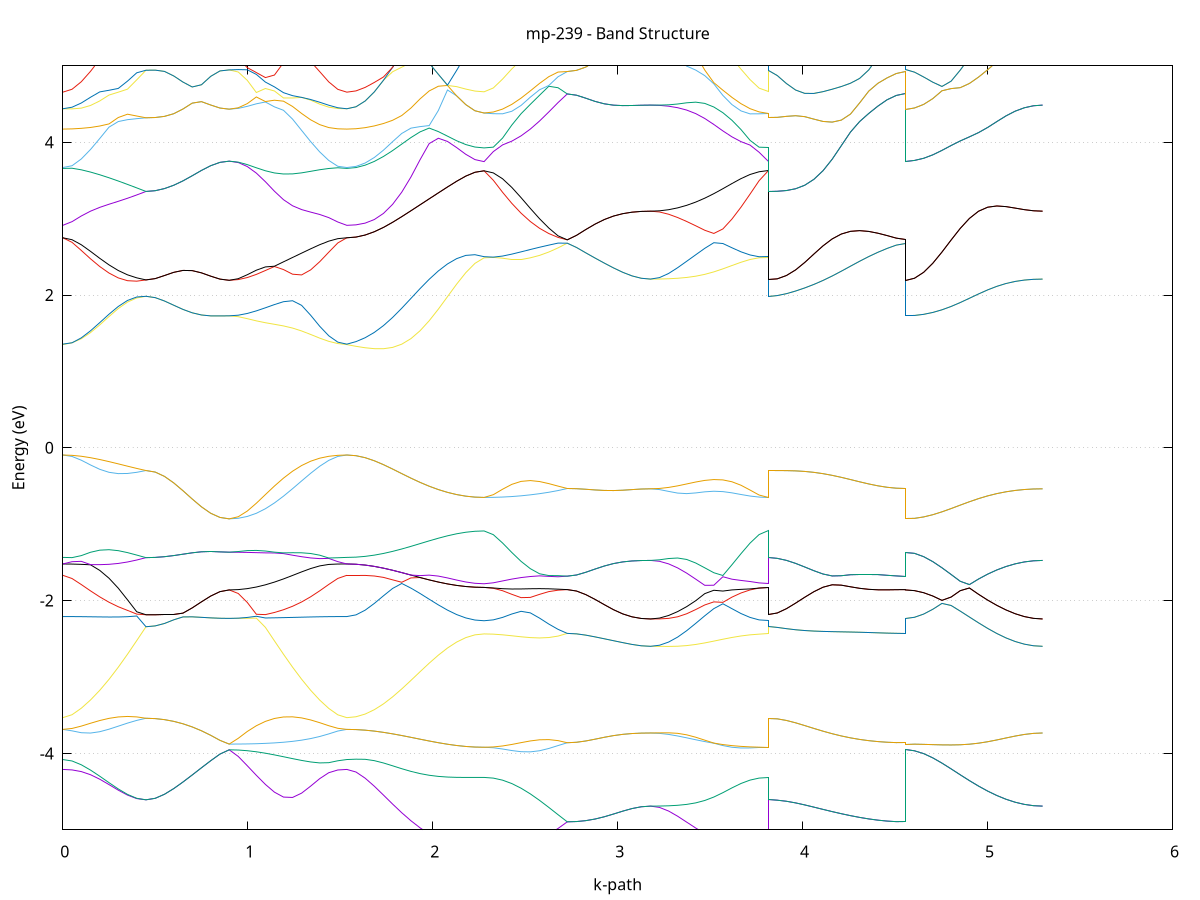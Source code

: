 set title 'mp-239 - Band Structure'
set xlabel 'k-path'
set ylabel 'Energy (eV)'
set grid y
set yrange [-5:5]
set terminal png size 800,600
set output 'mp-239_bands_gnuplot.png'
plot '-' using 1:2 with lines notitle, '-' using 1:2 with lines notitle, '-' using 1:2 with lines notitle, '-' using 1:2 with lines notitle, '-' using 1:2 with lines notitle, '-' using 1:2 with lines notitle, '-' using 1:2 with lines notitle, '-' using 1:2 with lines notitle, '-' using 1:2 with lines notitle, '-' using 1:2 with lines notitle, '-' using 1:2 with lines notitle, '-' using 1:2 with lines notitle, '-' using 1:2 with lines notitle, '-' using 1:2 with lines notitle, '-' using 1:2 with lines notitle, '-' using 1:2 with lines notitle, '-' using 1:2 with lines notitle, '-' using 1:2 with lines notitle, '-' using 1:2 with lines notitle, '-' using 1:2 with lines notitle, '-' using 1:2 with lines notitle, '-' using 1:2 with lines notitle, '-' using 1:2 with lines notitle, '-' using 1:2 with lines notitle, '-' using 1:2 with lines notitle, '-' using 1:2 with lines notitle, '-' using 1:2 with lines notitle, '-' using 1:2 with lines notitle, '-' using 1:2 with lines notitle, '-' using 1:2 with lines notitle, '-' using 1:2 with lines notitle, '-' using 1:2 with lines notitle, '-' using 1:2 with lines notitle, '-' using 1:2 with lines notitle, '-' using 1:2 with lines notitle, '-' using 1:2 with lines notitle, '-' using 1:2 with lines notitle, '-' using 1:2 with lines notitle, '-' using 1:2 with lines notitle, '-' using 1:2 with lines notitle, '-' using 1:2 with lines notitle, '-' using 1:2 with lines notitle, '-' using 1:2 with lines notitle, '-' using 1:2 with lines notitle, '-' using 1:2 with lines notitle, '-' using 1:2 with lines notitle, '-' using 1:2 with lines notitle, '-' using 1:2 with lines notitle, '-' using 1:2 with lines notitle, '-' using 1:2 with lines notitle, '-' using 1:2 with lines notitle, '-' using 1:2 with lines notitle, '-' using 1:2 with lines notitle, '-' using 1:2 with lines notitle, '-' using 1:2 with lines notitle, '-' using 1:2 with lines notitle, '-' using 1:2 with lines notitle, '-' using 1:2 with lines notitle, '-' using 1:2 with lines notitle, '-' using 1:2 with lines notitle, '-' using 1:2 with lines notitle, '-' using 1:2 with lines notitle, '-' using 1:2 with lines notitle, '-' using 1:2 with lines notitle, '-' using 1:2 with lines notitle, '-' using 1:2 with lines notitle, '-' using 1:2 with lines notitle, '-' using 1:2 with lines notitle, '-' using 1:2 with lines notitle, '-' using 1:2 with lines notitle, '-' using 1:2 with lines notitle, '-' using 1:2 with lines notitle, '-' using 1:2 with lines notitle, '-' using 1:2 with lines notitle, '-' using 1:2 with lines notitle, '-' using 1:2 with lines notitle, '-' using 1:2 with lines notitle, '-' using 1:2 with lines notitle, '-' using 1:2 with lines notitle, '-' using 1:2 with lines notitle, '-' using 1:2 with lines notitle, '-' using 1:2 with lines notitle, '-' using 1:2 with lines notitle, '-' using 1:2 with lines notitle, '-' using 1:2 with lines notitle, '-' using 1:2 with lines notitle, '-' using 1:2 with lines notitle, '-' using 1:2 with lines notitle, '-' using 1:2 with lines notitle, '-' using 1:2 with lines notitle, '-' using 1:2 with lines notitle, '-' using 1:2 with lines notitle, '-' using 1:2 with lines notitle, '-' using 1:2 with lines notitle, '-' using 1:2 with lines notitle, '-' using 1:2 with lines notitle
0.000000 -27.146322
0.049983 -27.146222
0.099966 -27.146022
0.149950 -27.145522
0.199933 -27.144922
0.249916 -27.144122
0.299899 -27.143322
0.349883 -27.142322
0.399866 -27.141322
0.449849 -27.140322
0.449849 -27.140322
0.499832 -27.140322
0.549815 -27.140322
0.599799 -27.140222
0.649782 -27.140222
0.699765 -27.140222
0.749748 -27.140222
0.799732 -27.140222
0.849715 -27.140222
0.899698 -27.140122
0.899698 -27.140122
0.948635 -27.140222
0.997572 -27.140522
1.046509 -27.140922
1.095447 -27.141522
1.144384 -27.142122
1.193321 -27.142922
1.242258 -27.143622
1.291195 -27.144322
1.340132 -27.145022
1.389069 -27.145522
1.438006 -27.146022
1.486944 -27.146222
1.535881 -27.146322
1.535881 -27.146322
1.585344 -27.146022
1.634807 -27.145022
1.684271 -27.143422
1.733734 -27.141222
1.783197 -27.138622
1.832661 -27.135722
1.882124 -27.132522
1.931587 -27.129322
1.981051 -27.126122
2.030514 -27.123122
2.079977 -27.120522
2.129440 -27.118322
2.178904 -27.116722
2.228367 -27.115722
2.277830 -27.115422
2.277830 -27.115422
2.327814 -27.115322
2.377797 -27.115122
2.427780 -27.114722
2.477763 -27.114222
2.527747 -27.113622
2.577730 -27.112922
2.627713 -27.112222
2.677696 -27.111422
2.727679 -27.110622
2.727679 -27.110622
2.777663 -27.110622
2.827646 -27.110522
2.877629 -27.110522
2.927612 -27.110522
2.977596 -27.110522
3.027579 -27.110522
3.077562 -27.110522
3.127545 -27.110522
3.177528 -27.110522
3.177528 -27.110522
3.226466 -27.110522
3.275403 -27.110822
3.324340 -27.111122
3.373277 -27.111522
3.422214 -27.112022
3.471151 -27.112622
3.520088 -27.113222
3.569025 -27.113822
3.617963 -27.114322
3.666900 -27.114722
3.715837 -27.115122
3.764774 -27.115322
3.813711 -27.115422
3.813711 -27.140322
3.863174 -27.140022
3.912638 -27.139022
3.962101 -27.137522
4.011564 -27.135422
4.061028 -27.132922
4.110491 -27.130122
4.159954 -27.127022
4.209418 -27.123922
4.258881 -27.120922
4.308344 -27.118022
4.357808 -27.115522
4.407271 -27.113422
4.456734 -27.111922
4.506198 -27.110922
4.555661 -27.110622
4.555661 -27.140122
4.605124 -27.139822
4.654587 -27.138922
4.704051 -27.137322
4.753514 -27.135322
4.802977 -27.132822
4.852441 -27.129922
4.901904 -27.126922
4.951367 -27.123822
5.000831 -27.120822
5.050294 -27.117922
5.099757 -27.115422
5.149221 -27.113322
5.198684 -27.111822
5.248147 -27.110822
5.297611 -27.110522
e
0.000000 -27.134522
0.049983 -27.134622
0.099966 -27.134822
0.149950 -27.135222
0.199933 -27.135822
0.249916 -27.136522
0.299899 -27.137422
0.349883 -27.138322
0.399866 -27.139322
0.449849 -27.140322
0.449849 -27.140322
0.499832 -27.140322
0.549815 -27.140322
0.599799 -27.140222
0.649782 -27.140222
0.699765 -27.140222
0.749748 -27.140222
0.799732 -27.140222
0.849715 -27.140222
0.899698 -27.140122
0.899698 -27.140122
0.948635 -27.140122
0.997572 -27.139822
1.046509 -27.139422
1.095447 -27.138922
1.144384 -27.138322
1.193321 -27.137722
1.242258 -27.137022
1.291195 -27.136322
1.340132 -27.135722
1.389069 -27.135222
1.438006 -27.134822
1.486944 -27.134622
1.535881 -27.134522
1.535881 -27.134522
1.585344 -27.134222
1.634807 -27.133322
1.684271 -27.131822
1.733734 -27.129822
1.783197 -27.127422
1.832661 -27.124722
1.882124 -27.121722
1.931587 -27.118822
1.981051 -27.115822
2.030514 -27.113122
2.079977 -27.110722
2.129440 -27.108722
2.178904 -27.107222
2.228367 -27.106222
2.277830 -27.105922
2.277830 -27.105922
2.327814 -27.106022
2.377797 -27.106222
2.427780 -27.106522
2.477763 -27.107022
2.527747 -27.107622
2.577730 -27.108222
2.627713 -27.109022
2.677696 -27.109722
2.727679 -27.110622
2.727679 -27.110622
2.777663 -27.110622
2.827646 -27.110522
2.877629 -27.110522
2.927612 -27.110522
2.977596 -27.110522
3.027579 -27.110522
3.077562 -27.110522
3.127545 -27.110522
3.177528 -27.110522
3.177528 -27.110522
3.226466 -27.110422
3.275403 -27.110222
3.324340 -27.109922
3.373277 -27.109522
3.422214 -27.109022
3.471151 -27.108522
3.520088 -27.107922
3.569025 -27.107422
3.617963 -27.106922
3.666900 -27.106522
3.715837 -27.106222
3.764774 -27.106022
3.813711 -27.105922
3.813711 -27.140322
3.863174 -27.140022
3.912638 -27.139022
3.962101 -27.137522
4.011564 -27.135422
4.061028 -27.132922
4.110491 -27.130122
4.159954 -27.127022
4.209418 -27.123922
4.258881 -27.120922
4.308344 -27.118022
4.357808 -27.115522
4.407271 -27.113422
4.456734 -27.111922
4.506198 -27.110922
4.555661 -27.110622
4.555661 -27.140122
4.605124 -27.139822
4.654587 -27.138922
4.704051 -27.137322
4.753514 -27.135322
4.802977 -27.132822
4.852441 -27.129922
4.901904 -27.126922
4.951367 -27.123822
5.000831 -27.120822
5.050294 -27.117922
5.099757 -27.115422
5.149221 -27.113322
5.198684 -27.111822
5.248147 -27.110822
5.297611 -27.110522
e
0.000000 -15.664622
0.049983 -15.664522
0.099966 -15.664122
0.149950 -15.663122
0.199933 -15.660722
0.249916 -15.656522
0.299899 -15.649722
0.349883 -15.639722
0.399866 -15.626222
0.449849 -15.608922
0.449849 -15.608922
0.499832 -15.610622
0.549815 -15.615522
0.599799 -15.622922
0.649782 -15.631922
0.699765 -15.641222
0.749748 -15.649922
0.799732 -15.656922
0.849715 -15.661422
0.899698 -15.662922
0.899698 -15.662922
0.948635 -15.662922
0.997572 -15.662822
1.046509 -15.662822
1.095447 -15.662722
1.144384 -15.662722
1.193321 -15.662822
1.242258 -15.663022
1.291195 -15.663322
1.340132 -15.663722
1.389069 -15.664022
1.438006 -15.664322
1.486944 -15.664622
1.535881 -15.664622
1.535881 -15.664622
1.585344 -15.663922
1.634807 -15.661722
1.684271 -15.658122
1.733734 -15.653422
1.783197 -15.647922
1.832661 -15.641722
1.882124 -15.635222
1.931587 -15.628722
1.981051 -15.622622
2.030514 -15.617022
2.079977 -15.612222
2.129440 -15.608322
2.178904 -15.605422
2.228367 -15.603722
2.277830 -15.603122
2.277830 -15.603122
2.327814 -15.600822
2.377797 -15.593922
2.427780 -15.582622
2.477763 -15.567222
2.527747 -15.547922
2.577730 -15.525422
2.627713 -15.500122
2.677696 -15.472822
2.727679 -15.444222
2.727679 -15.444222
2.777663 -15.443922
2.827646 -15.443122
2.877629 -15.441822
2.927612 -15.440122
2.977596 -15.438422
3.027579 -15.436722
3.077562 -15.435422
3.127545 -15.434522
3.177528 -15.434222
3.177528 -15.434222
3.226466 -15.436922
3.275403 -15.445022
3.324340 -15.457622
3.373277 -15.474022
3.422214 -15.492822
3.471151 -15.513022
3.520088 -15.533322
3.569025 -15.552522
3.617963 -15.569622
3.666900 -15.583822
3.715837 -15.594422
3.764774 -15.600922
3.813711 -15.603122
3.813711 -15.608922
3.863174 -15.607222
3.912638 -15.602122
3.962101 -15.593822
4.011564 -15.582722
4.061028 -15.569122
4.110491 -15.553722
4.159954 -15.537022
4.209418 -15.519822
4.258881 -15.502822
4.308344 -15.486822
4.357808 -15.472522
4.407271 -15.460622
4.456734 -15.451722
4.506198 -15.446122
4.555661 -15.444222
4.555661 -15.662922
4.605124 -15.660622
4.654587 -15.653922
4.704051 -15.642822
4.753514 -15.627922
4.802977 -15.609622
4.852441 -15.588622
4.901904 -15.565822
4.951367 -15.541922
5.000831 -15.518222
5.050294 -15.495622
5.099757 -15.475222
5.149221 -15.458022
5.198684 -15.445022
5.248147 -15.437022
5.297611 -15.434222
e
0.000000 -15.423722
0.049983 -15.428022
0.099966 -15.440422
0.149950 -15.459622
0.199933 -15.483522
0.249916 -15.510222
0.299899 -15.537622
0.349883 -15.563922
0.399866 -15.588022
0.449849 -15.608922
0.449849 -15.608922
0.499832 -15.610622
0.549815 -15.615522
0.599799 -15.622922
0.649782 -15.631922
0.699765 -15.641222
0.749748 -15.649922
0.799732 -15.656922
0.849715 -15.661422
0.899698 -15.662922
0.899698 -15.662922
0.948635 -15.659922
0.997572 -15.651122
1.046509 -15.636822
1.095447 -15.617522
1.144384 -15.594022
1.193321 -15.567322
1.242258 -15.538822
1.291195 -15.510022
1.340132 -15.482722
1.389069 -15.458722
1.438006 -15.439822
1.486944 -15.427822
1.535881 -15.423722
1.535881 -15.423722
1.585344 -15.422122
1.634807 -15.417422
1.684271 -15.409922
1.733734 -15.399722
1.783197 -15.387322
1.832661 -15.373222
1.882124 -15.357922
1.931587 -15.342122
1.981051 -15.326522
2.030514 -15.311822
2.079977 -15.298622
2.129440 -15.287622
2.178904 -15.279322
2.228367 -15.274222
2.277830 -15.272522
2.277830 -15.272522
2.327814 -15.275122
2.377797 -15.283122
2.427780 -15.296122
2.477763 -15.313722
2.527747 -15.335122
2.577730 -15.359822
2.627713 -15.386822
2.677696 -15.415322
2.727679 -15.444222
2.727679 -15.444222
2.777663 -15.443922
2.827646 -15.443122
2.877629 -15.441822
2.927612 -15.440122
2.977596 -15.438422
3.027579 -15.436722
3.077562 -15.435422
3.127545 -15.434522
3.177528 -15.434222
3.177528 -15.434222
3.226466 -15.432022
3.275403 -15.425722
3.324340 -15.415422
3.373277 -15.401622
3.422214 -15.385122
3.471151 -15.366622
3.520088 -15.347122
3.569025 -15.327922
3.617963 -15.309922
3.666900 -15.294522
3.715837 -15.282522
3.764774 -15.275022
3.813711 -15.272522
3.813711 -15.608922
3.863174 -15.607222
3.912638 -15.602122
3.962101 -15.593822
4.011564 -15.582722
4.061028 -15.569122
4.110491 -15.553722
4.159954 -15.537022
4.209418 -15.519822
4.258881 -15.502822
4.308344 -15.486822
4.357808 -15.472522
4.407271 -15.460622
4.456734 -15.451722
4.506198 -15.446122
4.555661 -15.444222
4.555661 -15.662922
4.605124 -15.660622
4.654587 -15.653922
4.704051 -15.642822
4.753514 -15.627922
4.802977 -15.609622
4.852441 -15.588622
4.901904 -15.565822
4.951367 -15.541922
5.000831 -15.518222
5.050294 -15.495622
5.099757 -15.475222
5.149221 -15.458022
5.198684 -15.445022
5.248147 -15.437022
5.297611 -15.434222
e
0.000000 -13.519822
0.049983 -13.514622
0.099966 -13.499222
0.149950 -13.474722
0.199933 -13.442722
0.249916 -13.405622
0.299899 -13.366422
0.349883 -13.328822
0.399866 -13.297122
0.449849 -13.276122
0.449849 -13.276122
0.499832 -13.267322
0.549815 -13.241222
0.599799 -13.199022
0.649782 -13.143122
0.699765 -13.076322
0.749748 -13.003222
0.799732 -12.930722
0.849715 -12.871622
0.899698 -12.847222
0.899698 -12.847222
0.948635 -12.873322
0.997572 -12.936322
1.046509 -13.014822
1.095447 -13.096922
1.144384 -13.176922
1.193321 -13.251822
1.242258 -13.319622
1.291195 -13.378922
1.340132 -13.428722
1.389069 -13.468122
1.438006 -13.496722
1.486944 -13.514022
1.535881 -13.519822
1.535881 -13.519822
1.585344 -13.515522
1.634807 -13.502722
1.684271 -13.481422
1.733734 -13.451922
1.783197 -13.414622
1.832661 -13.370022
1.882124 -13.318822
1.931587 -13.261622
1.981051 -13.199822
2.030514 -13.134822
2.079977 -13.068922
2.129440 -13.005522
2.178904 -12.950022
2.228367 -12.910222
2.277830 -12.895422
2.277830 -12.895422
2.327814 -12.913822
2.377797 -12.955722
2.427780 -13.004022
2.477763 -13.050522
2.527747 -13.091222
2.577730 -13.123922
2.627713 -13.147422
2.677696 -13.161222
2.727679 -13.165122
2.727679 -13.165122
2.777663 -13.172322
2.827646 -13.192422
2.877629 -13.221022
2.927612 -13.253122
2.977596 -13.284622
3.027579 -13.312122
3.077562 -13.333222
3.127545 -13.346522
3.177528 -13.351022
3.177528 -13.351022
3.226466 -13.347022
3.275403 -13.335322
3.324340 -13.315822
3.373277 -13.289022
3.422214 -13.255222
3.471151 -13.214922
3.520088 -13.169022
3.569025 -13.118322
3.617963 -13.064322
3.666900 -13.009122
3.715837 -12.956422
3.764774 -12.913522
3.813711 -12.895422
3.813711 -13.276122
3.863174 -13.273722
3.912638 -13.266522
3.962101 -13.255022
4.011564 -13.240022
4.061028 -13.222422
4.110491 -13.203722
4.159954 -13.185722
4.209418 -13.170522
4.258881 -13.159822
4.308344 -13.154422
4.357808 -13.153822
4.407271 -13.156622
4.456734 -13.160622
4.506198 -13.163822
4.555661 -13.165122
4.555661 -12.847222
4.605124 -12.854322
4.654587 -12.874822
4.704051 -12.906922
4.753514 -12.947822
4.802977 -12.995022
4.852441 -13.045722
4.901904 -13.097722
4.951367 -13.148922
5.000831 -13.197222
5.050294 -13.241122
5.099757 -13.279022
5.149221 -13.309822
5.198684 -13.332422
5.248147 -13.346322
5.297611 -13.351022
e
0.000000 -13.519822
0.049983 -13.511222
0.099966 -13.486522
0.149950 -13.448822
0.199933 -13.402822
0.249916 -13.355022
0.299899 -13.312822
0.349883 -13.283122
0.399866 -13.270622
0.449849 -13.276122
0.449849 -13.276122
0.499832 -13.267322
0.549815 -13.241222
0.599799 -13.199022
0.649782 -13.143122
0.699765 -13.076322
0.749748 -13.003222
0.799732 -12.930722
0.849715 -12.871622
0.899698 -12.847222
0.899698 -12.847222
0.948635 -12.868122
0.997572 -12.920822
1.046509 -12.989622
1.095447 -13.064522
1.144384 -13.140622
1.193321 -13.214922
1.242258 -13.285322
1.291195 -13.350122
1.340132 -13.407222
1.389069 -13.454522
1.438006 -13.490122
1.486944 -13.512322
1.535881 -13.519822
1.535881 -13.519822
1.585344 -13.515522
1.634807 -13.502722
1.684271 -13.481422
1.733734 -13.451922
1.783197 -13.414622
1.832661 -13.370022
1.882124 -13.318822
1.931587 -13.261622
1.981051 -13.199822
2.030514 -13.134822
2.079977 -13.068922
2.129440 -13.005522
2.178904 -12.950022
2.228367 -12.910222
2.277830 -12.895422
2.277830 -12.895422
2.327814 -12.913522
2.377797 -12.954222
2.427780 -13.000922
2.477763 -13.045922
2.527747 -13.085822
2.577730 -13.118722
2.627713 -13.143422
2.677696 -13.159022
2.727679 -13.165122
2.727679 -13.165122
2.777663 -13.172322
2.827646 -13.192422
2.877629 -13.221022
2.927612 -13.253122
2.977596 -13.284622
3.027579 -13.312122
3.077562 -13.333222
3.127545 -13.346522
3.177528 -13.351022
3.177528 -13.351022
3.226466 -13.346222
3.275403 -13.332222
3.324340 -13.309622
3.373277 -13.279322
3.422214 -13.242422
3.471151 -13.200222
3.520088 -13.153822
3.569025 -13.104522
3.617963 -13.053322
3.666900 -13.001922
3.715837 -12.952922
3.764774 -12.912722
3.813711 -12.895422
3.813711 -13.276122
3.863174 -13.273722
3.912638 -13.266522
3.962101 -13.255022
4.011564 -13.240022
4.061028 -13.222422
4.110491 -13.203722
4.159954 -13.185722
4.209418 -13.170522
4.258881 -13.159822
4.308344 -13.154422
4.357808 -13.153822
4.407271 -13.156622
4.456734 -13.160622
4.506198 -13.163822
4.555661 -13.165122
4.555661 -12.847222
4.605124 -12.854322
4.654587 -12.874822
4.704051 -12.906922
4.753514 -12.947822
4.802977 -12.995022
4.852441 -13.045722
4.901904 -13.097722
4.951367 -13.148922
5.000831 -13.197222
5.050294 -13.241122
5.099757 -13.279022
5.149221 -13.309822
5.198684 -13.332422
5.248147 -13.346322
5.297611 -13.351022
e
0.000000 -12.486222
0.049983 -12.487822
0.099966 -12.492322
0.149950 -12.498422
0.199933 -12.504322
0.249916 -12.506822
0.299899 -12.502722
0.349883 -12.489322
0.399866 -12.466922
0.449849 -12.440922
0.449849 -12.440922
0.499832 -12.440722
0.549815 -12.439922
0.599799 -12.438822
0.649782 -12.437522
0.699765 -12.436222
0.749748 -12.435222
0.799732 -12.435422
0.849715 -12.440022
0.899698 -12.448822
0.899698 -12.448822
0.948635 -12.449422
0.997572 -12.451022
1.046509 -12.453622
1.095447 -12.457122
1.144384 -12.461122
1.193321 -12.465522
1.242258 -12.470022
1.291195 -12.474422
1.340132 -12.478322
1.389069 -12.482022
1.438006 -12.484522
1.486944 -12.485822
1.535881 -12.486222
1.535881 -12.486222
1.585344 -12.485322
1.634807 -12.482422
1.684271 -12.477922
1.733734 -12.471822
1.783197 -12.464422
1.832661 -12.456122
1.882124 -12.460422
1.931587 -12.506922
1.981051 -12.550422
2.030514 -12.589322
2.079977 -12.622622
2.129440 -12.652022
2.178904 -12.675422
2.228367 -12.689822
2.277830 -12.694622
2.277830 -12.694622
2.327814 -12.679722
2.377797 -12.648122
2.427780 -12.615722
2.477763 -12.588222
2.527747 -12.565522
2.577730 -12.546522
2.627713 -12.530022
2.677696 -12.515222
2.727679 -12.502222
2.727679 -12.502222
2.777663 -12.497022
2.827646 -12.483722
2.877629 -12.468722
2.927612 -12.460622
2.977596 -12.461522
3.027579 -12.466322
3.077562 -12.471222
3.127545 -12.474622
3.177528 -12.475822
3.177528 -12.475822
3.226466 -12.474922
3.275403 -12.472322
3.324340 -12.468622
3.373277 -12.464622
3.422214 -12.461722
3.471151 -12.473522
3.520088 -12.504822
3.569025 -12.538122
3.617963 -12.573222
3.666900 -12.610022
3.715837 -12.647422
3.764774 -12.680122
3.813711 -12.694622
3.813711 -12.440922
3.863174 -12.441022
3.912638 -12.441522
3.962101 -12.443222
4.011564 -12.448022
4.061028 -12.460122
4.110491 -12.483122
4.159954 -12.511722
4.209418 -12.537022
4.258881 -12.553422
4.308344 -12.558422
4.357808 -12.552722
4.407271 -12.538922
4.456734 -12.522022
4.506198 -12.507822
4.555661 -12.502222
4.555661 -12.448822
4.605124 -12.447922
4.654587 -12.445422
4.704051 -12.441222
4.753514 -12.435722
4.802977 -12.429022
4.852441 -12.429422
4.901904 -12.434522
4.951367 -12.440522
5.000831 -12.447122
5.050294 -12.454022
5.099757 -12.460722
5.149221 -12.466822
5.198684 -12.471622
5.248147 -12.474722
5.297611 -12.475822
e
0.000000 -12.486222
0.049983 -12.483622
0.099966 -12.476022
0.149950 -12.463922
0.199933 -12.448622
0.249916 -12.432322
0.299899 -12.418522
0.349883 -12.412722
0.399866 -12.420322
0.449849 -12.440922
0.449849 -12.440922
0.499832 -12.440722
0.549815 -12.439922
0.599799 -12.438822
0.649782 -12.437522
0.699765 -12.436222
0.749748 -12.435222
0.799732 -12.435422
0.849715 -12.440022
0.899698 -12.448822
0.899698 -12.448822
0.948635 -12.423522
0.997572 -12.423322
1.046509 -12.430422
1.095447 -12.439122
1.144384 -12.448522
1.193321 -12.457722
1.242258 -12.466022
1.291195 -12.472922
1.340132 -12.478322
1.389069 -12.481622
1.438006 -12.484122
1.486944 -12.485722
1.535881 -12.486222
1.535881 -12.486222
1.585344 -12.485322
1.634807 -12.482422
1.684271 -12.477922
1.733734 -12.471822
1.783197 -12.464422
1.832661 -12.456122
1.882124 -12.447222
1.931587 -12.489622
1.981051 -12.537722
2.030514 -12.581922
2.079977 -12.620522
2.129440 -12.649222
2.178904 -12.668622
2.228367 -12.680422
2.277830 -12.684322
2.277830 -12.684322
2.327814 -12.665422
2.377797 -12.622722
2.427780 -12.574822
2.477763 -12.532122
2.527747 -12.501422
2.577730 -12.486122
2.627713 -12.484822
2.677696 -12.491522
2.727679 -12.502222
2.727679 -12.502222
2.777663 -12.497022
2.827646 -12.483722
2.877629 -12.468722
2.927612 -12.460622
2.977596 -12.461522
3.027579 -12.466322
3.077562 -12.471222
3.127545 -12.474622
3.177528 -12.475822
3.177528 -12.475822
3.226466 -12.474422
3.275403 -12.470322
3.324340 -12.464022
3.373277 -12.456022
3.422214 -12.447122
3.471151 -12.462122
3.520088 -12.469722
3.569025 -12.489722
3.617963 -12.525222
3.666900 -12.572522
3.715837 -12.623122
3.764774 -12.665922
3.813711 -12.684322
3.813711 -12.440922
3.863174 -12.441022
3.912638 -12.441522
3.962101 -12.443222
4.011564 -12.448022
4.061028 -12.460122
4.110491 -12.483122
4.159954 -12.511722
4.209418 -12.537022
4.258881 -12.553422
4.308344 -12.558422
4.357808 -12.552722
4.407271 -12.538922
4.456734 -12.522022
4.506198 -12.507822
4.555661 -12.502222
4.555661 -12.448822
4.605124 -12.447922
4.654587 -12.445422
4.704051 -12.441222
4.753514 -12.435722
4.802977 -12.429022
4.852441 -12.429422
4.901904 -12.434522
4.951367 -12.440522
5.000831 -12.447122
5.050294 -12.454022
5.099757 -12.460722
5.149221 -12.466822
5.198684 -12.471622
5.248147 -12.474722
5.297611 -12.475822
e
0.000000 -12.235222
0.049983 -12.235022
0.099966 -12.234422
0.149950 -12.233422
0.199933 -12.232322
0.249916 -12.231322
0.299899 -12.232022
0.349883 -12.236122
0.399866 -12.237222
0.449849 -12.235322
0.449849 -12.235322
0.499832 -12.235822
0.549815 -12.237522
0.599799 -12.240922
0.649782 -12.247722
0.699765 -12.262922
0.749748 -12.297922
0.799732 -12.353422
0.849715 -12.402522
0.899698 -12.417022
0.899698 -12.417022
0.948635 -12.418622
0.997572 -12.364822
1.046509 -12.303622
1.095447 -12.264822
1.144384 -12.246722
1.193321 -12.236922
1.242258 -12.231422
1.291195 -12.231722
1.340132 -12.232622
1.389069 -12.233522
1.438006 -12.234422
1.486944 -12.235022
1.535881 -12.235222
1.535881 -12.235222
1.585344 -12.241322
1.634807 -12.259022
1.684271 -12.287222
1.733734 -12.323822
1.783197 -12.366622
1.832661 -12.412922
1.882124 -12.447222
1.931587 -12.438322
1.981051 -12.429622
2.030514 -12.422022
2.079977 -12.415922
2.129440 -12.412322
2.178904 -12.411922
2.228367 -12.414722
2.277830 -12.416822
2.277830 -12.416822
2.327814 -12.417522
2.377797 -12.419422
2.427780 -12.422522
2.477763 -12.425922
2.527747 -12.428022
2.577730 -12.426222
2.627713 -12.420222
2.677696 -12.413222
2.727679 -12.407022
2.727679 -12.407022
2.777663 -12.408422
2.827646 -12.411522
2.877629 -12.413422
2.927612 -12.408922
2.977596 -12.397722
3.027579 -12.385522
3.077562 -12.376022
3.127545 -12.370122
3.177528 -12.368122
3.177528 -12.368122
3.226466 -12.371522
3.275403 -12.381622
3.324340 -12.397722
3.373277 -12.419022
3.422214 -12.444622
3.471151 -12.438522
3.520088 -12.431022
3.569025 -12.425322
3.617963 -12.421422
3.666900 -12.418922
3.715837 -12.417622
3.764774 -12.416922
3.813711 -12.416822
3.813711 -12.235322
3.863174 -12.244022
3.912638 -12.267922
3.962101 -12.301822
4.011564 -12.339022
4.061028 -12.371022
4.110491 -12.390422
4.159954 -12.398622
4.209418 -12.401722
4.258881 -12.402822
4.308344 -12.403322
4.357808 -12.403722
4.407271 -12.404422
4.456734 -12.405422
4.506198 -12.406522
4.555661 -12.407022
4.555661 -12.417022
4.605124 -12.417322
4.654587 -12.418222
4.704051 -12.419822
4.753514 -12.422122
4.802977 -12.425322
4.852441 -12.421322
4.901904 -12.413122
4.951367 -12.404722
5.000831 -12.396422
5.050294 -12.388622
5.099757 -12.381722
5.149221 -12.376022
5.198684 -12.371722
5.248147 -12.369022
5.297611 -12.368122
e
0.000000 -12.214822
0.049983 -12.215222
0.099966 -12.216622
0.149950 -12.219022
0.199933 -12.222522
0.249916 -12.227022
0.299899 -12.230722
0.349883 -12.231122
0.399866 -12.232722
0.449849 -12.235322
0.449849 -12.235322
0.499832 -12.235822
0.549815 -12.237522
0.599799 -12.240922
0.649782 -12.247722
0.699765 -12.262922
0.749748 -12.297922
0.799732 -12.353422
0.849715 -12.402522
0.899698 -12.417022
0.899698 -12.417022
0.948635 -12.395422
0.997572 -12.342222
1.046509 -12.282322
1.095447 -12.247022
1.144384 -12.235722
1.193321 -12.232222
1.242258 -12.230422
1.291195 -12.225522
1.340132 -12.221722
1.389069 -12.218722
1.438006 -12.216522
1.486944 -12.215222
1.535881 -12.214822
1.535881 -12.214822
1.585344 -12.220522
1.634807 -12.237322
1.684271 -12.264322
1.733734 -12.300022
1.783197 -12.342522
1.832661 -12.389822
1.882124 -12.439622
1.931587 -12.438322
1.981051 -12.429622
2.030514 -12.422022
2.079977 -12.415922
2.129440 -12.412322
2.178904 -12.411922
2.228367 -12.414722
2.277830 -12.416822
2.277830 -12.416822
2.327814 -12.414022
2.377797 -12.407222
2.427780 -12.400022
2.477763 -12.395322
2.527747 -12.393822
2.577730 -12.394922
2.627713 -12.397822
2.677696 -12.401922
2.727679 -12.407022
2.727679 -12.407022
2.777663 -12.408422
2.827646 -12.411522
2.877629 -12.413422
2.927612 -12.408922
2.977596 -12.397722
3.027579 -12.385522
3.077562 -12.376022
3.127545 -12.370122
3.177528 -12.368122
3.177528 -12.368122
3.226466 -12.368522
3.275403 -12.369622
3.324340 -12.371422
3.373277 -12.373822
3.422214 -12.376822
3.471151 -12.380522
3.520088 -12.384722
3.569025 -12.389722
3.617963 -12.395422
3.666900 -12.402122
3.715837 -12.409022
3.764774 -12.414622
3.813711 -12.416822
3.813711 -12.235322
3.863174 -12.244022
3.912638 -12.267922
3.962101 -12.301822
4.011564 -12.339022
4.061028 -12.371022
4.110491 -12.390422
4.159954 -12.398622
4.209418 -12.401722
4.258881 -12.402822
4.308344 -12.403322
4.357808 -12.403722
4.407271 -12.404422
4.456734 -12.405422
4.506198 -12.406522
4.555661 -12.407022
4.555661 -12.417022
4.605124 -12.417322
4.654587 -12.418222
4.704051 -12.419822
4.753514 -12.422122
4.802977 -12.425322
4.852441 -12.421322
4.901904 -12.413122
4.951367 -12.404722
5.000831 -12.396422
5.050294 -12.388622
5.099757 -12.381722
5.149221 -12.376022
5.198684 -12.371722
5.248147 -12.369022
5.297611 -12.368122
e
0.000000 -11.631322
0.049983 -11.639522
0.099966 -11.663722
0.149950 -11.701722
0.199933 -11.750322
0.249916 -11.804422
0.299899 -11.857422
0.349883 -11.901322
0.399866 -11.928022
0.449849 -11.932922
0.449849 -11.932922
0.499832 -11.942722
0.549815 -11.971322
0.599799 -12.016322
0.649782 -12.072922
0.699765 -12.132022
0.749748 -12.176722
0.799732 -12.197922
0.849715 -12.205922
0.899698 -12.208022
0.899698 -12.208022
0.948635 -12.206722
0.997572 -12.201222
1.046509 -12.183422
1.095447 -12.132722
1.144384 -12.056022
1.193321 -11.973322
1.242258 -11.893122
1.291195 -11.819422
1.340132 -11.755022
1.389069 -11.702422
1.438006 -11.663422
1.486944 -11.639422
1.535881 -11.631322
1.535881 -11.631322
1.585344 -11.636122
1.634807 -11.650522
1.684271 -11.674322
1.733734 -11.707222
1.783197 -11.748722
1.832661 -11.798122
1.882124 -11.854722
1.931587 -11.917322
1.981051 -11.984322
2.030514 -12.054022
2.079977 -12.123322
2.129440 -12.188322
2.178904 -12.242622
2.228367 -12.278622
2.277830 -12.291022
2.277830 -12.291022
2.327814 -12.289122
2.377797 -12.282722
2.427780 -12.270922
2.477763 -12.252322
2.527747 -12.226422
2.577730 -12.195622
2.627713 -12.164622
2.677696 -12.138922
2.727679 -12.122822
2.727679 -12.122822
2.777663 -12.117022
2.827646 -12.100222
2.877629 -12.073922
2.927612 -12.040822
2.977596 -12.004822
3.027579 -11.970222
3.077562 -11.941722
3.127545 -11.922922
3.177528 -11.916322
3.177528 -11.916322
3.226466 -11.924522
3.275403 -11.948222
3.324340 -11.985722
3.373277 -12.034222
3.422214 -12.089822
3.471151 -12.147822
3.520088 -12.202022
3.569025 -12.244922
3.617963 -12.271822
3.666900 -12.284722
3.715837 -12.289522
3.764774 -12.290822
3.813711 -12.291022
3.813711 -11.932922
3.863174 -11.930222
3.912638 -11.923722
3.962101 -11.916922
4.011564 -11.912922
4.061028 -11.913822
4.110491 -11.920722
4.159954 -11.933822
4.209418 -11.953022
4.258881 -11.977722
4.308344 -12.006522
4.357808 -12.037722
4.407271 -12.068822
4.456734 -12.096322
4.506198 -12.115722
4.555661 -12.122822
4.555661 -12.208022
4.605124 -12.203622
4.654587 -12.191122
4.704051 -12.171822
4.753514 -12.147522
4.802977 -12.120122
4.852441 -12.091022
4.901904 -12.061422
4.951367 -12.032422
5.000831 -12.004922
5.050294 -11.979922
5.099757 -11.958222
5.149221 -11.940422
5.198684 -11.927222
5.248147 -11.919122
5.297611 -11.916322
e
0.000000 -11.631322
0.049983 -11.639122
0.099966 -11.661822
0.149950 -11.697022
0.199933 -11.741122
0.249916 -11.790122
0.299899 -11.839122
0.349883 -11.883122
0.399866 -11.916322
0.449849 -11.932922
0.449849 -11.932922
0.499832 -11.942722
0.549815 -11.971322
0.599799 -12.016322
0.649782 -12.072922
0.699765 -12.132022
0.749748 -12.176722
0.799732 -12.197922
0.849715 -12.205922
0.899698 -12.208022
0.899698 -12.208022
0.948635 -12.205322
0.997572 -12.195222
1.046509 -12.168622
1.095447 -12.113222
1.144384 -12.036822
1.193321 -11.955622
1.242258 -11.877622
1.291195 -11.806922
1.340132 -11.746122
1.389069 -11.696922
1.438006 -11.660822
1.486944 -11.638722
1.535881 -11.631322
1.535881 -11.631322
1.585344 -11.636122
1.634807 -11.650522
1.684271 -11.674322
1.733734 -11.707222
1.783197 -11.748722
1.832661 -11.798122
1.882124 -11.854722
1.931587 -11.917322
1.981051 -11.984322
2.030514 -12.054022
2.079977 -12.123322
2.129440 -12.188322
2.178904 -12.242622
2.228367 -12.278622
2.277830 -12.291022
2.277830 -12.291022
2.327814 -12.287022
2.377797 -12.273922
2.427780 -12.250422
2.477763 -12.218322
2.527747 -12.183122
2.577730 -12.151622
2.627713 -12.129222
2.677696 -12.119322
2.727679 -12.122822
2.727679 -12.122822
2.777663 -12.117022
2.827646 -12.100222
2.877629 -12.073922
2.927612 -12.040822
2.977596 -12.004822
3.027579 -11.970222
3.077562 -11.941722
3.127545 -11.922922
3.177528 -11.916322
3.177528 -11.916322
3.226466 -11.920922
3.275403 -11.934322
3.324340 -11.956422
3.373277 -11.986322
3.422214 -12.023222
3.471151 -12.065622
3.520088 -12.111522
3.569025 -12.158222
3.617963 -12.202422
3.666900 -12.240322
3.715837 -12.268622
3.764774 -12.285522
3.813711 -12.291022
3.813711 -11.932922
3.863174 -11.930222
3.912638 -11.923722
3.962101 -11.916922
4.011564 -11.912922
4.061028 -11.913822
4.110491 -11.920722
4.159954 -11.933822
4.209418 -11.953022
4.258881 -11.977722
4.308344 -12.006522
4.357808 -12.037722
4.407271 -12.068822
4.456734 -12.096322
4.506198 -12.115722
4.555661 -12.122822
4.555661 -12.208022
4.605124 -12.203622
4.654587 -12.191122
4.704051 -12.171822
4.753514 -12.147522
4.802977 -12.120122
4.852441 -12.091022
4.901904 -12.061422
4.951367 -12.032422
5.000831 -12.004922
5.050294 -11.979922
5.099757 -11.958222
5.149221 -11.940422
5.198684 -11.927222
5.248147 -11.919122
5.297611 -11.916322
e
0.000000 -9.847322
0.049983 -9.843922
0.099966 -9.834422
0.149950 -9.820522
0.199933 -9.804422
0.249916 -9.788422
0.299899 -9.775522
0.349883 -9.766422
0.399866 -9.760022
0.449849 -9.757122
0.449849 -9.757122
0.499832 -9.753122
0.549815 -9.741722
0.599799 -9.724322
0.649782 -9.703422
0.699765 -9.681522
0.749748 -9.661222
0.799732 -9.644922
0.849715 -9.634322
0.899698 -9.630622
0.899698 -9.630622
0.948635 -9.634822
0.997572 -9.646822
1.046509 -9.665222
1.095447 -9.688122
1.144384 -9.713122
1.193321 -9.738322
1.242258 -9.762122
1.291195 -9.783522
1.340132 -9.802722
1.389069 -9.820222
1.438006 -9.834622
1.486944 -9.844022
1.535881 -9.847322
1.535881 -9.847322
1.585344 -9.850922
1.634807 -9.859122
1.684271 -9.869822
1.733734 -9.882522
1.783197 -9.897022
1.832661 -9.913122
1.882124 -9.930422
1.931587 -9.948522
1.981051 -9.966522
2.030514 -9.983722
2.079977 -9.999222
2.129440 -10.012322
2.178904 -10.022122
2.228367 -10.028322
2.277830 -10.030322
2.277830 -10.030322
2.327814 -10.032622
2.377797 -10.038822
2.427780 -10.047622
2.477763 -10.056922
2.527747 -10.064222
2.577730 -10.067122
2.627713 -10.063622
2.677696 -10.053022
2.727679 -10.035522
2.727679 -10.035522
2.777663 -10.037222
2.827646 -10.042022
2.877629 -10.049622
2.927612 -10.059222
2.977596 -10.069822
3.027579 -10.080322
3.077562 -10.089122
3.127545 -10.095022
3.177528 -10.097122
3.177528 -10.097122
3.226466 -10.097322
3.275403 -10.097722
3.324340 -10.097622
3.373277 -10.096422
3.422214 -10.093322
3.471151 -10.087822
3.520088 -10.079822
3.569025 -10.069822
3.617963 -10.058722
3.666900 -10.047822
3.715837 -10.038722
3.764774 -10.032522
3.813711 -10.030322
3.813711 -9.757122
3.863174 -9.759822
3.912638 -9.767622
3.962101 -9.780422
4.011564 -9.798022
4.061028 -9.819922
4.110491 -9.845322
4.159954 -9.873322
4.209418 -9.902722
4.258881 -9.932122
4.308344 -9.960122
4.357808 -9.985322
4.407271 -10.006422
4.456734 -10.022322
4.506198 -10.032122
4.555661 -10.035522
4.555661 -9.630622
4.605124 -9.636122
4.654587 -9.652422
4.704051 -9.678622
4.753514 -9.713322
4.802977 -9.754822
4.852441 -9.800922
4.901904 -9.849522
4.951367 -9.898422
5.000831 -9.945322
5.050294 -9.988322
5.099757 -10.025722
5.149221 -10.056222
5.198684 -10.078722
5.248147 -10.092522
5.297611 -10.097122
e
0.000000 -9.823222
0.049983 -9.821322
0.099966 -9.815922
0.149950 -9.807622
0.199933 -9.797322
0.249916 -9.786222
0.299899 -9.774622
0.349883 -9.764422
0.399866 -9.758522
0.449849 -9.757122
0.449849 -9.757122
0.499832 -9.753122
0.549815 -9.741722
0.599799 -9.724322
0.649782 -9.703422
0.699765 -9.681522
0.749748 -9.661222
0.799732 -9.644922
0.849715 -9.634322
0.899698 -9.630622
0.899698 -9.630622
0.948635 -9.633522
0.997572 -9.641922
1.046509 -9.655422
1.095447 -9.673522
1.144384 -9.695222
1.193321 -9.719422
1.242258 -9.744522
1.291195 -9.768822
1.340132 -9.789922
1.389069 -9.805522
1.438006 -9.815722
1.486944 -9.821422
1.535881 -9.823222
1.535881 -9.823222
1.585344 -9.820022
1.634807 -9.813322
1.684271 -9.806122
1.733734 -9.799922
1.783197 -9.795922
1.832661 -9.794922
1.882124 -9.797622
1.931587 -9.803822
1.981051 -9.813222
2.030514 -9.824622
2.079977 -9.836822
2.129440 -9.848422
2.178904 -9.857922
2.228367 -9.864122
2.277830 -9.866322
2.277830 -9.866322
2.327814 -9.869122
2.377797 -9.877422
2.427780 -9.891222
2.477763 -9.910022
2.527747 -9.933022
2.577730 -9.959022
2.627713 -9.986222
2.677696 -10.012522
2.727679 -10.035522
2.727679 -10.035522
2.777663 -10.037222
2.827646 -10.042022
2.877629 -10.049622
2.927612 -10.059222
2.977596 -10.069822
3.027579 -10.080322
3.077562 -10.089122
3.127545 -10.095022
3.177528 -10.097122
3.177528 -10.097122
3.226466 -10.092922
3.275403 -10.080722
3.324340 -10.061722
3.373277 -10.037622
3.422214 -10.010622
3.471151 -9.982522
3.520088 -9.955122
3.569025 -9.929922
3.617963 -9.907922
3.666900 -9.890122
3.715837 -9.877022
3.764774 -9.869022
3.813711 -9.866322
3.813711 -9.757122
3.863174 -9.759822
3.912638 -9.767622
3.962101 -9.780422
4.011564 -9.798022
4.061028 -9.819922
4.110491 -9.845322
4.159954 -9.873322
4.209418 -9.902722
4.258881 -9.932122
4.308344 -9.960122
4.357808 -9.985322
4.407271 -10.006422
4.456734 -10.022322
4.506198 -10.032122
4.555661 -10.035522
4.555661 -9.630622
4.605124 -9.636122
4.654587 -9.652422
4.704051 -9.678622
4.753514 -9.713322
4.802977 -9.754822
4.852441 -9.800922
4.901904 -9.849522
4.951367 -9.898422
5.000831 -9.945322
5.050294 -9.988322
5.099757 -10.025722
5.149221 -10.056222
5.198684 -10.078722
5.248147 -10.092522
5.297611 -10.097122
e
0.000000 -5.432222
0.049983 -5.429422
0.099966 -5.420522
0.149950 -5.404522
0.199933 -5.380622
0.249916 -5.349022
0.299899 -5.311522
0.349883 -5.273022
0.399866 -5.241522
0.449849 -5.226622
0.449849 -5.226622
0.499832 -5.244722
0.549815 -5.292022
0.599799 -5.355522
0.649782 -5.423822
0.699765 -5.488822
0.749748 -5.544722
0.799732 -5.587522
0.849715 -5.614322
0.899698 -5.623522
0.899698 -5.623522
0.948635 -5.621222
0.997572 -5.614322
1.046509 -5.603122
1.095447 -5.588122
1.144384 -5.569722
1.193321 -5.548722
1.242258 -5.526122
1.291195 -5.503022
1.340132 -5.480922
1.389069 -5.461222
1.438006 -5.445722
1.486944 -5.435722
1.535881 -5.432222
1.535881 -5.432222
1.585344 -5.435522
1.634807 -5.445122
1.684271 -5.460522
1.733734 -5.481022
1.783197 -5.505322
1.832661 -5.532222
1.882124 -5.560422
1.931587 -5.588622
1.981051 -5.615622
2.030514 -5.640322
2.079977 -5.661722
2.129440 -5.679022
2.178904 -5.691822
2.228367 -5.699622
2.277830 -5.702322
2.277830 -5.702322
2.327814 -5.703422
2.377797 -5.706322
2.427780 -5.708822
2.477763 -5.708422
2.527747 -5.702522
2.577730 -5.689222
2.627713 -5.667922
2.677696 -5.640022
2.727679 -5.609022
2.727679 -5.609022
2.777663 -5.614222
2.827646 -5.629322
2.877629 -5.653022
2.927612 -5.682622
2.977596 -5.714322
3.027579 -5.744222
3.077562 -5.768622
3.127545 -5.784322
3.177528 -5.789822
3.177528 -5.789822
3.226466 -5.788222
3.275403 -5.783622
3.324340 -5.776322
3.373277 -5.767022
3.422214 -5.756422
3.471151 -5.745522
3.520088 -5.734822
3.569025 -5.725222
3.617963 -5.717022
3.666900 -5.710622
3.715837 -5.705922
3.764774 -5.703222
3.813711 -5.702322
3.813711 -5.226622
3.863174 -5.230622
3.912638 -5.242522
3.962101 -5.262322
4.011564 -5.289422
4.061028 -5.323022
4.110491 -5.361422
4.159954 -5.402422
4.209418 -5.443822
4.258881 -5.483522
4.308344 -5.519722
4.357808 -5.550822
4.407271 -5.575822
4.456734 -5.594222
4.506198 -5.605322
4.555661 -5.609022
4.555661 -5.623522
4.605124 -5.623022
4.654587 -5.622022
4.704051 -5.621222
4.753514 -5.621922
4.802977 -5.625622
4.852441 -5.633522
4.901904 -5.646322
4.951367 -5.664222
5.000831 -5.686122
5.050294 -5.710322
5.099757 -5.734722
5.149221 -5.756922
5.198684 -5.774522
5.248147 -5.785922
5.297611 -5.789822
e
0.000000 -5.432222
0.049983 -5.428022
0.099966 -5.415622
0.149950 -5.395022
0.199933 -5.366922
0.249916 -5.332822
0.299899 -5.295422
0.349883 -5.259822
0.399866 -5.234022
0.449849 -5.226622
0.449849 -5.226622
0.499832 -5.244722
0.549815 -5.292022
0.599799 -5.355522
0.649782 -5.423822
0.699765 -5.488822
0.749748 -5.544722
0.799732 -5.587522
0.849715 -5.614322
0.899698 -5.623522
0.899698 -5.623522
0.948635 -5.608322
0.997572 -5.564222
1.046509 -5.495622
1.095447 -5.410422
1.144384 -5.321822
1.193321 -5.251322
1.242258 -5.224022
1.291195 -5.245422
1.340132 -5.294322
1.389069 -5.347922
1.438006 -5.392922
1.486944 -5.422122
1.535881 -5.432222
1.535881 -5.432222
1.585344 -5.435522
1.634807 -5.445122
1.684271 -5.460522
1.733734 -5.481022
1.783197 -5.505322
1.832661 -5.532222
1.882124 -5.560422
1.931587 -5.588622
1.981051 -5.615622
2.030514 -5.640322
2.079977 -5.661722
2.129440 -5.679022
2.178904 -5.691822
2.228367 -5.699622
2.277830 -5.702322
2.277830 -5.702322
2.327814 -5.695922
2.377797 -5.677522
2.427780 -5.649522
2.477763 -5.616322
2.527747 -5.585322
2.577730 -5.565822
2.627713 -5.564722
2.677696 -5.581322
2.727679 -5.609022
2.727679 -5.609022
2.777663 -5.614222
2.827646 -5.629322
2.877629 -5.653022
2.927612 -5.682622
2.977596 -5.714322
3.027579 -5.744222
3.077562 -5.768622
3.127545 -5.784322
3.177528 -5.789822
3.177528 -5.789822
3.226466 -5.780922
3.275403 -5.755622
3.324340 -5.717522
3.373277 -5.673222
3.422214 -5.631522
3.471151 -5.602322
3.520088 -5.592922
3.569025 -5.603422
3.617963 -5.627222
3.666900 -5.655122
3.715837 -5.679922
3.764774 -5.696522
3.813711 -5.702322
3.813711 -5.226622
3.863174 -5.230622
3.912638 -5.242522
3.962101 -5.262322
4.011564 -5.289422
4.061028 -5.323022
4.110491 -5.361422
4.159954 -5.402422
4.209418 -5.443822
4.258881 -5.483522
4.308344 -5.519722
4.357808 -5.550822
4.407271 -5.575822
4.456734 -5.594222
4.506198 -5.605322
4.555661 -5.609022
4.555661 -5.623522
4.605124 -5.623022
4.654587 -5.622022
4.704051 -5.621222
4.753514 -5.621922
4.802977 -5.625622
4.852441 -5.633522
4.901904 -5.646322
4.951367 -5.664222
5.000831 -5.686122
5.050294 -5.710322
5.099757 -5.734722
5.149221 -5.756922
5.198684 -5.774522
5.248147 -5.785922
5.297611 -5.789822
e
0.000000 -4.210122
0.049983 -4.216422
0.099966 -4.238122
0.149950 -4.279222
0.199933 -4.338322
0.249916 -4.408622
0.299899 -4.481222
0.349883 -4.546122
0.399866 -4.591922
0.449849 -4.607722
0.449849 -4.607722
0.499832 -4.588022
0.549815 -4.535122
0.599799 -4.460922
0.649782 -4.374722
0.699765 -4.282622
0.749748 -4.188622
0.799732 -4.096122
0.849715 -4.009322
0.899698 -3.953222
0.899698 -3.953222
0.948635 -4.039922
0.997572 -4.161822
1.046509 -4.287022
1.095447 -4.406322
1.144384 -4.507622
1.193321 -4.571922
1.242258 -4.576822
1.291195 -4.520422
1.340132 -4.428622
1.389069 -4.330722
1.438006 -4.253022
1.486944 -4.217222
1.535881 -4.210122
1.535881 -4.210122
1.585344 -4.243822
1.634807 -4.324622
1.684271 -4.429522
1.733734 -4.545522
1.783197 -4.663422
1.832661 -4.776922
1.882124 -4.881422
1.931587 -4.974322
1.981051 -5.053922
2.030514 -5.119922
2.079977 -5.172322
2.129440 -5.211722
2.178904 -5.239122
2.228367 -5.255122
2.277830 -5.260422
2.277830 -5.260422
2.327814 -5.255022
2.377797 -5.239922
2.427780 -5.217422
2.477763 -5.189922
2.527747 -5.157222
2.577730 -5.114822
2.627713 -5.057022
2.677696 -4.982822
2.727679 -4.896022
2.727679 -4.896022
2.777663 -4.892322
2.827646 -4.880422
2.877629 -4.859522
2.927612 -4.829922
2.977596 -4.793922
3.027579 -4.756022
3.077562 -4.722322
3.127545 -4.698822
3.177528 -4.690322
3.177528 -4.690322
3.226466 -4.707422
3.275403 -4.754722
3.324340 -4.822522
3.373277 -4.900022
3.422214 -4.977422
3.471151 -5.046922
3.520088 -5.104322
3.569025 -5.150022
3.617963 -5.186722
3.666900 -5.216922
3.715837 -5.240222
3.764774 -5.255222
3.813711 -5.260422
3.813711 -4.607722
3.863174 -4.612622
3.912638 -4.626622
3.962101 -4.648122
4.011564 -4.674522
4.061028 -4.703522
4.110491 -4.733122
4.159954 -4.762122
4.209418 -4.789622
4.258881 -4.815122
4.308344 -4.838022
4.357808 -4.857922
4.407271 -4.874122
4.456734 -4.886122
4.506198 -4.893522
4.555661 -4.896022
4.555661 -3.953222
4.605124 -3.966122
4.654587 -4.003022
4.704051 -4.058822
4.753514 -4.127322
4.802977 -4.202722
4.852441 -4.280322
4.901904 -4.356422
4.951367 -4.428222
5.000831 -4.493822
5.050294 -4.551522
5.099757 -4.600322
5.149221 -4.639222
5.198684 -4.667422
5.248147 -4.684622
5.297611 -4.690322
e
0.000000 -4.080522
0.049983 -4.099222
0.099966 -4.149122
0.149950 -4.218722
0.199933 -4.299022
0.249916 -4.383422
0.299899 -4.465322
0.349883 -4.536822
0.399866 -4.587822
0.449849 -4.607722
0.449849 -4.607722
0.499832 -4.588022
0.549815 -4.535122
0.599799 -4.460922
0.649782 -4.374722
0.699765 -4.282622
0.749748 -4.188622
0.799732 -4.096122
0.849715 -4.009322
0.899698 -3.953222
0.899698 -3.953222
0.948635 -3.956122
0.997572 -3.964922
1.046509 -3.979022
1.095447 -3.997622
1.144384 -4.019722
1.193321 -4.043822
1.242258 -4.068622
1.291195 -4.092122
1.340132 -4.112122
1.389069 -4.124722
1.438006 -4.121622
1.486944 -4.096722
1.535881 -4.080522
1.535881 -4.080522
1.585344 -4.075922
1.634807 -4.077522
1.684271 -4.095022
1.733734 -4.125322
1.783197 -4.162422
1.832661 -4.200522
1.882124 -4.235422
1.931587 -4.264522
1.981051 -4.286422
2.030514 -4.301222
2.079977 -4.309822
2.129440 -4.313822
2.178904 -4.314922
2.228367 -4.314822
2.277830 -4.314722
2.277830 -4.314722
2.327814 -4.323622
2.377797 -4.350422
2.427780 -4.395022
2.477763 -4.455722
2.527747 -4.530122
2.577730 -4.615122
2.627713 -4.707122
2.677696 -4.802322
2.727679 -4.896022
2.727679 -4.896022
2.777663 -4.892322
2.827646 -4.880422
2.877629 -4.859522
2.927612 -4.829922
2.977596 -4.793922
3.027579 -4.756022
3.077562 -4.722322
3.127545 -4.698822
3.177528 -4.690322
3.177528 -4.690322
3.226466 -4.689422
3.275403 -4.686122
3.324340 -4.679522
3.373277 -4.667822
3.422214 -4.647922
3.471151 -4.616522
3.520088 -4.571422
3.569025 -4.514222
3.617963 -4.451822
3.666900 -4.394022
3.715837 -4.349722
3.764774 -4.323322
3.813711 -4.314722
3.813711 -4.607722
3.863174 -4.612622
3.912638 -4.626622
3.962101 -4.648122
4.011564 -4.674522
4.061028 -4.703522
4.110491 -4.733122
4.159954 -4.762122
4.209418 -4.789622
4.258881 -4.815122
4.308344 -4.838022
4.357808 -4.857922
4.407271 -4.874122
4.456734 -4.886122
4.506198 -4.893522
4.555661 -4.896022
4.555661 -3.953222
4.605124 -3.966122
4.654587 -4.003022
4.704051 -4.058822
4.753514 -4.127322
4.802977 -4.202722
4.852441 -4.280322
4.901904 -4.356422
4.951367 -4.428222
5.000831 -4.493822
5.050294 -4.551522
5.099757 -4.600322
5.149221 -4.639222
5.198684 -4.667422
5.248147 -4.684622
5.297611 -4.690322
e
0.000000 -3.685822
0.049983 -3.704922
0.099966 -3.729422
0.149950 -3.733822
0.199933 -3.716222
0.249916 -3.683422
0.299899 -3.643822
0.349883 -3.603722
0.399866 -3.568122
0.449849 -3.540222
0.449849 -3.540222
0.499832 -3.544722
0.549815 -3.558222
0.599799 -3.580722
0.649782 -3.612422
0.699765 -3.653522
0.749748 -3.703922
0.799732 -3.763222
0.849715 -3.829222
0.899698 -3.878322
0.899698 -3.878322
0.948635 -3.877822
0.997572 -3.876122
1.046509 -3.873322
1.095447 -3.868922
1.144384 -3.862722
1.193321 -3.854222
1.242258 -3.842622
1.291195 -3.826922
1.340132 -3.806122
1.389069 -3.779022
1.438006 -3.745022
1.486944 -3.707422
1.535881 -3.685822
1.535881 -3.685822
1.585344 -3.688422
1.634807 -3.696022
1.684271 -3.708222
1.733734 -3.724622
1.783197 -3.744222
1.832661 -3.766222
1.882124 -3.789822
1.931587 -3.814122
1.981051 -3.837822
2.030514 -3.860222
2.079977 -3.880222
2.129440 -3.896822
2.178904 -3.909322
2.228367 -3.917122
2.277830 -3.919822
2.277830 -3.919822
2.327814 -3.926122
2.377797 -3.942622
2.427780 -3.962822
2.477763 -3.977922
2.527747 -3.980122
2.577730 -3.965422
2.627713 -3.935722
2.677696 -3.897722
2.727679 -3.860522
2.727679 -3.860522
2.777663 -3.854422
2.827646 -3.837622
2.877629 -3.814222
2.927612 -3.789322
2.977596 -3.767322
3.027579 -3.750822
3.077562 -3.740222
3.127545 -3.734722
3.177528 -3.733022
3.177528 -3.733022
3.226466 -3.737922
3.275403 -3.751622
3.324340 -3.772022
3.373277 -3.796222
3.422214 -3.821422
3.471151 -3.845522
3.520088 -3.866822
3.569025 -3.897622
3.617963 -3.919722
3.666900 -3.929422
3.715837 -3.928522
3.764774 -3.922822
3.813711 -3.919822
3.813711 -3.540222
3.863174 -3.547822
3.912638 -3.568922
3.962101 -3.599722
4.011564 -3.635822
4.061028 -3.673222
4.110491 -3.709322
4.159954 -3.742422
4.209418 -3.771722
4.258881 -3.796722
4.308344 -3.817222
4.357808 -3.833422
4.407271 -3.845622
4.456734 -3.854022
4.506198 -3.858922
4.555661 -3.860522
4.555661 -3.878322
4.605124 -3.879322
4.654587 -3.881922
4.704051 -3.885422
4.753514 -3.888522
4.802977 -3.889622
4.852441 -3.887222
4.901904 -3.879722
4.951367 -3.866422
5.000831 -3.847422
5.050294 -3.824022
5.099757 -3.798322
5.149221 -3.773322
5.198684 -3.752222
5.248147 -3.738022
5.297611 -3.733022
e
0.000000 -3.685822
0.049983 -3.673522
0.099966 -3.642922
0.149950 -3.605522
0.199933 -3.569922
0.249916 -3.541322
0.299899 -3.523022
0.349883 -3.516522
0.399866 -3.522522
0.449849 -3.540222
0.449849 -3.540222
0.499832 -3.544722
0.549815 -3.558222
0.599799 -3.580722
0.649782 -3.612422
0.699765 -3.653522
0.749748 -3.703922
0.799732 -3.763222
0.849715 -3.829222
0.899698 -3.878322
0.899698 -3.878322
0.948635 -3.802722
0.997572 -3.713022
1.046509 -3.638122
1.095447 -3.581122
1.144384 -3.542822
1.193321 -3.523322
1.242258 -3.521522
1.291195 -3.535422
1.340132 -3.562222
1.389069 -3.598122
1.438006 -3.637722
1.486944 -3.671622
1.535881 -3.685822
1.535881 -3.685822
1.585344 -3.688422
1.634807 -3.696022
1.684271 -3.708222
1.733734 -3.724622
1.783197 -3.744222
1.832661 -3.766222
1.882124 -3.789822
1.931587 -3.814122
1.981051 -3.837822
2.030514 -3.860222
2.079977 -3.880222
2.129440 -3.896822
2.178904 -3.909322
2.228367 -3.917122
2.277830 -3.919822
2.277830 -3.919822
2.327814 -3.915522
2.377797 -3.902922
2.427780 -3.883122
2.477763 -3.859422
2.527747 -3.837122
2.577730 -3.822022
2.627713 -3.819622
2.677696 -3.832822
2.727679 -3.860522
2.727679 -3.860522
2.777663 -3.854422
2.827646 -3.837622
2.877629 -3.814222
2.927612 -3.789322
2.977596 -3.767322
3.027579 -3.750822
3.077562 -3.740222
3.127545 -3.734722
3.177528 -3.733022
3.177528 -3.733022
3.226466 -3.731522
3.275403 -3.730522
3.324340 -3.737422
3.373277 -3.757022
3.422214 -3.788522
3.471151 -3.826822
3.520088 -3.865122
3.569025 -3.884522
3.617963 -3.898322
3.666900 -3.908222
3.715837 -3.914822
3.764774 -3.918622
3.813711 -3.919822
3.813711 -3.540222
3.863174 -3.547822
3.912638 -3.568922
3.962101 -3.599722
4.011564 -3.635822
4.061028 -3.673222
4.110491 -3.709322
4.159954 -3.742422
4.209418 -3.771722
4.258881 -3.796722
4.308344 -3.817222
4.357808 -3.833422
4.407271 -3.845622
4.456734 -3.854022
4.506198 -3.858922
4.555661 -3.860522
4.555661 -3.878322
4.605124 -3.879322
4.654587 -3.881922
4.704051 -3.885422
4.753514 -3.888522
4.802977 -3.889622
4.852441 -3.887222
4.901904 -3.879722
4.951367 -3.866422
5.000831 -3.847422
5.050294 -3.824022
5.099757 -3.798322
5.149221 -3.773322
5.198684 -3.752222
5.248147 -3.738022
5.297611 -3.733022
e
0.000000 -3.532322
0.049983 -3.493822
0.099966 -3.408922
0.149950 -3.300622
0.199933 -3.174022
0.249916 -3.030622
0.299899 -2.872322
0.349883 -2.701922
0.399866 -2.523322
0.449849 -2.342122
0.449849 -2.342122
0.499832 -2.331122
0.549815 -2.299422
0.599799 -2.251622
0.649782 -2.213522
0.699765 -2.212522
0.749748 -2.219022
0.799732 -2.226022
0.849715 -2.231022
0.899698 -2.232922
0.899698 -2.232922
0.948635 -2.232422
0.997572 -2.231222
1.046509 -2.229422
1.095447 -2.350222
1.144384 -2.527122
1.193321 -2.702322
1.242258 -2.871022
1.291195 -3.029222
1.340132 -3.173822
1.389069 -3.302122
1.438006 -3.411222
1.486944 -3.495022
1.535881 -3.532322
1.535881 -3.532322
1.585344 -3.520422
1.634807 -3.485222
1.684271 -3.428222
1.733734 -3.352122
1.783197 -3.260222
1.832661 -3.156322
1.882124 -3.045122
1.931587 -2.931122
1.981051 -2.819122
2.030514 -2.714222
2.079977 -2.620722
2.129440 -2.542922
2.178904 -2.484522
2.228367 -2.448322
2.277830 -2.436022
2.277830 -2.436022
2.327814 -2.439122
2.377797 -2.447922
2.427780 -2.460322
2.477763 -2.473622
2.527747 -2.484222
2.577730 -2.488822
2.627713 -2.483422
2.677696 -2.464622
2.727679 -2.429222
2.727679 -2.429222
2.777663 -2.435422
2.827646 -2.451922
2.877629 -2.474722
2.927612 -2.499622
2.977596 -2.524922
3.027579 -2.550022
3.077562 -2.573722
3.127545 -2.591522
3.177528 -2.598222
3.177528 -2.598222
3.226466 -2.599022
3.275403 -2.599722
3.324340 -2.597222
3.373277 -2.588822
3.422214 -2.574122
3.471151 -2.553922
3.520088 -2.530222
3.569025 -2.505622
3.617963 -2.482522
3.666900 -2.462922
3.715837 -2.448222
3.764774 -2.439022
3.813711 -2.436022
3.813711 -2.342122
3.863174 -2.350822
3.912638 -2.367222
3.962101 -2.381522
4.011564 -2.391822
4.061028 -2.398722
4.110491 -2.403222
4.159954 -2.406322
4.209418 -2.408822
4.258881 -2.411322
4.308344 -2.414222
4.357808 -2.417822
4.407271 -2.421722
4.456734 -2.425522
4.506198 -2.428222
4.555661 -2.429222
4.555661 -2.232922
4.605124 -2.218222
4.654587 -2.176322
4.704051 -2.113422
4.753514 -2.036722
4.802977 -2.063822
4.852441 -2.137722
4.901904 -2.214622
4.951367 -2.291122
5.000831 -2.364022
5.050294 -2.430622
5.099757 -2.488322
5.149221 -2.535222
5.198684 -2.569922
5.248147 -2.591122
5.297611 -2.598222
e
0.000000 -2.208722
0.049983 -2.209122
0.099966 -2.210122
0.149950 -2.211722
0.199933 -2.213422
0.249916 -2.214722
0.299899 -2.214322
0.349883 -2.210622
0.399866 -2.201622
0.449849 -2.342122
0.449849 -2.342122
0.499832 -2.331122
0.549815 -2.299422
0.599799 -2.251622
0.649782 -2.213522
0.699765 -2.212522
0.749748 -2.219022
0.799732 -2.226022
0.849715 -2.231022
0.899698 -2.232922
0.899698 -2.232922
0.948635 -2.229722
0.997572 -2.220422
1.046509 -2.204922
1.095447 -2.227422
1.144384 -2.225222
1.193321 -2.222822
1.242258 -2.220022
1.291195 -2.217022
1.340132 -2.214222
1.389069 -2.211822
1.438006 -2.210122
1.486944 -2.209122
1.535881 -2.208722
1.535881 -2.208722
1.585344 -2.186722
1.634807 -2.125422
1.684271 -2.037022
1.733734 -1.937222
1.783197 -1.840922
1.832661 -1.775722
1.882124 -1.836322
1.931587 -1.906722
1.981051 -1.981822
2.030514 -2.056122
2.079977 -2.124522
2.129440 -2.182622
2.178904 -2.226722
2.228367 -2.254322
2.277830 -2.263622
2.277830 -2.263622
2.327814 -2.252122
2.377797 -2.219922
2.427780 -2.175322
2.477763 -2.140222
2.527747 -2.160422
2.577730 -2.229222
2.627713 -2.306922
2.677696 -2.376022
2.727679 -2.429222
2.727679 -2.429222
2.777663 -2.435422
2.827646 -2.451922
2.877629 -2.474722
2.927612 -2.499622
2.977596 -2.524922
3.027579 -2.550022
3.077562 -2.573722
3.127545 -2.591522
3.177528 -2.598222
3.177528 -2.598222
3.226466 -2.584122
3.275403 -2.542822
3.324340 -2.477722
3.373277 -2.393822
3.422214 -2.298022
3.471151 -2.198722
3.520088 -2.104922
3.569025 -2.041322
3.617963 -2.105622
3.666900 -2.169322
3.715837 -2.220022
3.764774 -2.252522
3.813711 -2.263622
3.813711 -2.342122
3.863174 -2.350822
3.912638 -2.367222
3.962101 -2.381522
4.011564 -2.391822
4.061028 -2.398722
4.110491 -2.403222
4.159954 -2.406322
4.209418 -2.408822
4.258881 -2.411322
4.308344 -2.414222
4.357808 -2.417822
4.407271 -2.421722
4.456734 -2.425522
4.506198 -2.428222
4.555661 -2.429222
4.555661 -2.232922
4.605124 -2.218222
4.654587 -2.176322
4.704051 -2.113422
4.753514 -2.036722
4.802977 -2.063822
4.852441 -2.137722
4.901904 -2.214622
4.951367 -2.291122
5.000831 -2.364022
5.050294 -2.430622
5.099757 -2.488322
5.149221 -2.535222
5.198684 -2.569922
5.248147 -2.591122
5.297611 -2.598222
e
0.000000 -1.668622
0.049983 -1.710922
0.099966 -1.789622
0.149950 -1.872722
0.199933 -1.951322
0.249916 -2.021222
0.299899 -2.080222
0.349883 -2.128022
0.399866 -2.176722
0.449849 -2.185022
0.449849 -2.185022
0.499832 -2.185422
0.549815 -2.186522
0.599799 -2.186522
0.649782 -2.163922
0.699765 -2.095522
0.749748 -2.016222
0.799732 -1.940522
0.849715 -1.882622
0.899698 -1.860222
0.899698 -1.860222
0.948635 -1.906822
0.997572 -2.024222
1.046509 -2.178822
1.095447 -2.183422
1.144384 -2.155322
1.193321 -2.119522
1.242258 -2.074222
1.291195 -2.017922
1.340132 -1.950022
1.389069 -1.872022
1.438006 -1.788422
1.486944 -1.709822
1.535881 -1.668622
1.535881 -1.668622
1.585344 -1.668622
1.634807 -1.670322
1.684271 -1.677822
1.733734 -1.695922
1.783197 -1.728122
1.832661 -1.760022
1.882124 -1.703222
1.931587 -1.697922
1.981051 -1.728822
2.030514 -1.757022
2.079977 -1.781422
2.129440 -1.801122
2.178904 -1.815522
2.228367 -1.824322
2.277830 -1.827322
2.277830 -1.827322
2.327814 -1.838522
2.377797 -1.870522
2.427780 -1.917622
2.477763 -1.961022
2.527747 -1.958222
2.577730 -1.918222
2.627713 -1.882222
2.677696 -1.863822
2.727679 -1.855922
2.727679 -1.855922
2.777663 -1.874622
2.827646 -1.921322
2.877629 -1.983822
2.927612 -2.052722
2.977596 -2.119022
3.027579 -2.174022
3.077562 -2.212422
3.127545 -2.233722
3.177528 -2.240322
3.177528 -2.240322
3.226466 -2.239422
3.275403 -2.232722
3.324340 -2.211822
3.373277 -2.172222
3.422214 -2.117022
3.471151 -2.056922
3.520088 -2.016722
3.569025 -2.022922
3.617963 -1.954622
3.666900 -1.900322
3.715837 -1.860322
3.764774 -1.835922
3.813711 -1.827322
3.813711 -2.185022
3.863174 -2.162022
3.912638 -2.105822
3.962101 -2.033322
4.011564 -1.956122
4.061028 -1.883522
4.110491 -1.824722
4.159954 -1.792922
4.209418 -1.797822
4.258881 -1.819122
4.308344 -1.839022
4.357808 -1.852422
4.407271 -1.858622
4.456734 -1.859222
4.506198 -1.857122
4.555661 -1.855922
4.555661 -1.860222
4.605124 -1.869422
4.654587 -1.896622
4.704051 -1.939922
4.753514 -1.996722
4.802977 -1.953622
4.852441 -1.870022
4.901904 -1.834822
4.951367 -1.917422
5.000831 -1.993722
5.050294 -2.062322
5.099757 -2.122122
5.149221 -2.171622
5.198684 -2.208922
5.248147 -2.232322
5.297611 -2.240322
e
0.000000 -1.520322
0.049983 -1.521722
0.099966 -1.525322
0.149950 -1.531022
0.199933 -1.604822
0.249916 -1.707122
0.299899 -1.837022
0.349883 -1.989622
0.399866 -2.146222
0.449849 -2.185022
0.449849 -2.185022
0.499832 -2.185422
0.549815 -2.186522
0.599799 -2.186522
0.649782 -2.163922
0.699765 -2.095522
0.749748 -2.016222
0.799732 -1.940522
0.849715 -1.882622
0.899698 -1.860222
0.899698 -1.860222
0.948635 -1.855922
0.997572 -1.843222
1.046509 -1.822222
1.095447 -1.793422
1.144384 -1.757622
1.193321 -1.716122
1.242258 -1.670622
1.291195 -1.624122
1.340132 -1.580422
1.389069 -1.545722
1.438006 -1.526522
1.486944 -1.521022
1.535881 -1.520322
1.535881 -1.520322
1.585344 -1.524022
1.634807 -1.534822
1.684271 -1.552122
1.733734 -1.575222
1.783197 -1.602722
1.832661 -1.633322
1.882124 -1.665622
1.931587 -1.697922
1.981051 -1.728822
2.030514 -1.757022
2.079977 -1.781422
2.129440 -1.801122
2.178904 -1.815522
2.228367 -1.824322
2.277830 -1.827322
2.277830 -1.827322
2.327814 -1.834522
2.377797 -1.844022
2.427780 -1.848222
2.477763 -1.847522
2.527747 -1.844722
2.577730 -1.843422
2.627713 -1.845422
2.677696 -1.850222
2.727679 -1.855922
2.727679 -1.855922
2.777663 -1.874622
2.827646 -1.921322
2.877629 -1.983822
2.927612 -2.052722
2.977596 -2.119022
3.027579 -2.174022
3.077562 -2.212422
3.127545 -2.233722
3.177528 -2.240322
3.177528 -2.240322
3.226466 -2.228522
3.275403 -2.195022
3.324340 -2.144022
3.373277 -2.079022
3.422214 -2.001122
3.471151 -1.908722
3.520088 -1.864722
3.569025 -1.875022
3.617963 -1.860022
3.666900 -1.852822
3.715837 -1.847022
3.764774 -1.835722
3.813711 -1.827322
3.813711 -2.185022
3.863174 -2.162022
3.912638 -2.105822
3.962101 -2.033322
4.011564 -1.956122
4.061028 -1.883522
4.110491 -1.824722
4.159954 -1.792922
4.209418 -1.797822
4.258881 -1.819122
4.308344 -1.839022
4.357808 -1.852422
4.407271 -1.858622
4.456734 -1.859222
4.506198 -1.857122
4.555661 -1.855922
4.555661 -1.860222
4.605124 -1.869422
4.654587 -1.896622
4.704051 -1.939922
4.753514 -1.996722
4.802977 -1.953622
4.852441 -1.870022
4.901904 -1.834822
4.951367 -1.917422
5.000831 -1.993722
5.050294 -2.062322
5.099757 -2.122122
5.149221 -2.171622
5.198684 -2.208922
5.248147 -2.232322
5.297611 -2.240322
e
0.000000 -1.520322
0.049983 -1.490622
0.099966 -1.485922
0.149950 -1.528722
0.199933 -1.529422
0.249916 -1.524922
0.299899 -1.513522
0.349883 -1.494522
0.399866 -1.468722
0.449849 -1.437622
0.449849 -1.437622
0.499832 -1.434422
0.549815 -1.425122
0.599799 -1.410522
0.649782 -1.392422
0.699765 -1.374322
0.749748 -1.360922
0.799732 -1.356922
0.849715 -1.362022
0.899698 -1.366322
0.899698 -1.366322
0.948635 -1.366922
0.997572 -1.369022
1.046509 -1.372122
1.095447 -1.375122
1.144384 -1.376322
1.193321 -1.384822
1.242258 -1.405522
1.291195 -1.425322
1.340132 -1.441522
1.389069 -1.450322
1.438006 -1.447722
1.486944 -1.489922
1.535881 -1.520322
1.535881 -1.520322
1.585344 -1.524022
1.634807 -1.534822
1.684271 -1.552122
1.733734 -1.575222
1.783197 -1.602722
1.832661 -1.633322
1.882124 -1.665622
1.931587 -1.672722
1.981051 -1.666522
2.030514 -1.679022
2.079977 -1.703122
2.129440 -1.730922
2.178904 -1.756122
2.228367 -1.773422
2.277830 -1.779522
2.277830 -1.779522
2.327814 -1.766922
2.377797 -1.742622
2.427780 -1.718322
2.477763 -1.698522
2.527747 -1.684622
2.577730 -1.676122
2.627713 -1.682722
2.677696 -1.687822
2.727679 -1.679922
2.727679 -1.679922
2.777663 -1.664722
2.827646 -1.629222
2.877629 -1.587122
2.927612 -1.547322
2.977596 -1.515222
3.027579 -1.493422
3.077562 -1.481022
3.127545 -1.475522
3.177528 -1.474022
3.177528 -1.474022
3.226466 -1.485522
3.275403 -1.519022
3.324340 -1.571922
3.373277 -1.640322
3.422214 -1.718922
3.471151 -1.800022
3.520088 -1.798822
3.569025 -1.687422
3.617963 -1.719722
3.666900 -1.735922
3.715837 -1.750122
3.764774 -1.768122
3.813711 -1.779522
3.813711 -1.437622
3.863174 -1.446922
3.912638 -1.473222
3.962101 -1.512722
4.011564 -1.559822
4.061028 -1.608522
4.110491 -1.651822
4.159954 -1.677222
4.209418 -1.674222
4.258881 -1.661322
4.308344 -1.653522
4.357808 -1.653522
4.407271 -1.659522
4.456734 -1.668622
4.506198 -1.676622
4.555661 -1.679922
4.555661 -1.366322
4.605124 -1.381422
4.654587 -1.424622
4.704051 -1.489922
4.753514 -1.570022
4.802977 -1.657722
4.852441 -1.747322
4.901904 -1.790322
4.951367 -1.717522
5.000831 -1.653322
5.050294 -1.598622
5.099757 -1.553822
5.149221 -1.518922
5.198684 -1.493922
5.248147 -1.479022
5.297611 -1.474022
e
0.000000 -1.434422
0.049983 -1.437322
0.099966 -1.411122
0.149950 -1.367122
0.199933 -1.339722
0.249916 -1.333522
0.299899 -1.346122
0.349883 -1.371622
0.399866 -1.403922
0.449849 -1.437622
0.449849 -1.437622
0.499832 -1.434422
0.549815 -1.425122
0.599799 -1.410522
0.649782 -1.392422
0.699765 -1.374322
0.749748 -1.360922
0.799732 -1.356922
0.849715 -1.362022
0.899698 -1.366322
0.899698 -1.366322
0.948635 -1.357722
0.997572 -1.345422
1.046509 -1.343022
1.095447 -1.350822
1.144384 -1.365722
1.193321 -1.375022
1.242258 -1.373122
1.291195 -1.374222
1.340132 -1.383422
1.389069 -1.405322
1.438006 -1.442222
1.486944 -1.438822
1.535881 -1.434422
1.535881 -1.434422
1.585344 -1.431022
1.634807 -1.421022
1.684271 -1.404822
1.733734 -1.382822
1.783197 -1.355622
1.832661 -1.324322
1.882124 -1.290022
1.931587 -1.254122
1.981051 -1.217922
2.030514 -1.183322
2.079977 -1.151822
2.129440 -1.125222
2.178904 -1.105022
2.228367 -1.092422
2.277830 -1.088122
2.277830 -1.088122
2.327814 -1.136722
2.377797 -1.245822
2.427780 -1.369922
2.477763 -1.486122
2.527747 -1.581622
2.577730 -1.648622
2.627713 -1.672122
2.677696 -1.673222
2.727679 -1.679922
2.727679 -1.679922
2.777663 -1.664722
2.827646 -1.629222
2.877629 -1.587122
2.927612 -1.547322
2.977596 -1.515222
3.027579 -1.493422
3.077562 -1.481022
3.127545 -1.475522
3.177528 -1.474022
3.177528 -1.474022
3.226466 -1.465822
3.275403 -1.449222
3.324340 -1.442422
3.373277 -1.461322
3.422214 -1.507922
3.471151 -1.570922
3.520088 -1.635122
3.569025 -1.671322
3.617963 -1.530922
3.666900 -1.385822
3.715837 -1.247522
3.764774 -1.135522
3.813711 -1.088122
3.813711 -1.437622
3.863174 -1.446922
3.912638 -1.473222
3.962101 -1.512722
4.011564 -1.559822
4.061028 -1.608522
4.110491 -1.651822
4.159954 -1.677222
4.209418 -1.674222
4.258881 -1.661322
4.308344 -1.653522
4.357808 -1.653522
4.407271 -1.659522
4.456734 -1.668622
4.506198 -1.676622
4.555661 -1.679922
4.555661 -1.366322
4.605124 -1.381422
4.654587 -1.424622
4.704051 -1.489922
4.753514 -1.570022
4.802977 -1.657722
4.852441 -1.747322
4.901904 -1.790322
4.951367 -1.717522
5.000831 -1.653322
5.050294 -1.598622
5.099757 -1.553822
5.149221 -1.518922
5.198684 -1.493922
5.248147 -1.479022
5.297611 -1.474022
e
0.000000 -0.094022
0.049983 -0.112822
0.099966 -0.162022
0.149950 -0.224322
0.199933 -0.281422
0.249916 -0.320522
0.299899 -0.337622
0.349883 -0.335722
0.399866 -0.320522
0.449849 -0.297222
0.449849 -0.297222
0.499832 -0.317322
0.549815 -0.374022
0.599799 -0.459122
0.649782 -0.561522
0.699765 -0.669822
0.749748 -0.772422
0.799732 -0.856622
0.849715 -0.911122
0.899698 -0.929722
0.899698 -0.929622
0.948635 -0.922122
0.997572 -0.898422
1.046509 -0.857022
1.095447 -0.797422
1.144384 -0.721522
1.193321 -0.632722
1.242258 -0.535122
1.291195 -0.433622
1.340132 -0.333522
1.389069 -0.241222
1.438006 -0.164522
1.486944 -0.112522
1.535881 -0.094022
1.535881 -0.094022
1.585344 -0.103022
1.634807 -0.128922
1.684271 -0.169322
1.733734 -0.220222
1.783197 -0.277622
1.832661 -0.337522
1.882124 -0.396522
1.931587 -0.452122
1.981051 -0.502522
2.030514 -0.546422
2.079977 -0.583022
2.129440 -0.611922
2.178904 -0.632722
2.228367 -0.645222
2.277830 -0.649422
2.277830 -0.649422
2.327814 -0.648222
2.377797 -0.644422
2.427780 -0.637822
2.477763 -0.628222
2.527747 -0.615622
2.577730 -0.600222
2.627713 -0.581722
2.677696 -0.559422
2.727679 -0.532322
2.727679 -0.532322
2.777663 -0.535122
2.827646 -0.542422
2.877629 -0.551222
2.927612 -0.557822
2.977596 -0.559222
3.027579 -0.554822
3.077562 -0.546822
3.127545 -0.539422
3.177528 -0.536422
3.177528 -0.536422
3.226466 -0.546522
3.275403 -0.570222
3.324340 -0.592422
3.373277 -0.599422
3.422214 -0.590322
3.471151 -0.576022
3.520088 -0.568322
3.569025 -0.573222
3.617963 -0.589322
3.666900 -0.610922
3.715837 -0.631022
3.764774 -0.644722
3.813711 -0.649422
3.813711 -0.297222
3.863174 -0.297422
3.912638 -0.298422
3.962101 -0.301722
4.011564 -0.308922
4.061028 -0.321022
4.110491 -0.338222
4.159954 -0.360322
4.209418 -0.386422
4.258881 -0.415222
4.308344 -0.444822
4.357808 -0.472922
4.407271 -0.497422
4.456734 -0.516422
4.506198 -0.528322
4.555661 -0.532322
4.555661 -0.929622
4.605124 -0.923322
4.654587 -0.904722
4.704051 -0.875522
4.753514 -0.838022
4.802977 -0.795122
4.852441 -0.750022
4.901904 -0.705822
4.951367 -0.664822
5.000831 -0.629022
5.050294 -0.599222
5.099757 -0.575622
5.149221 -0.557922
5.198684 -0.545822
5.248147 -0.538822
5.297611 -0.536422
e
0.000000 -0.094022
0.049983 -0.098222
0.099966 -0.110322
0.149950 -0.129222
0.199933 -0.153122
0.249916 -0.180522
0.299899 -0.209922
0.349883 -0.240122
0.399866 -0.269722
0.449849 -0.297222
0.449849 -0.297222
0.499832 -0.317322
0.549815 -0.374022
0.599799 -0.459122
0.649782 -0.561522
0.699765 -0.669822
0.749748 -0.772422
0.799732 -0.856622
0.849715 -0.911122
0.899698 -0.929622
0.899698 -0.929722
0.948635 -0.902222
0.997572 -0.827822
1.046509 -0.725322
1.095447 -0.612222
1.144384 -0.500222
1.193321 -0.396622
1.242258 -0.306222
1.291195 -0.231922
1.340132 -0.175222
1.389069 -0.135622
1.438006 -0.110922
1.486944 -0.098022
1.535881 -0.094022
1.535881 -0.094022
1.585344 -0.103022
1.634807 -0.128922
1.684271 -0.169322
1.733734 -0.220222
1.783197 -0.277622
1.832661 -0.337522
1.882124 -0.396522
1.931587 -0.452122
1.981051 -0.502522
2.030514 -0.546422
2.079977 -0.583022
2.129440 -0.611922
2.178904 -0.632722
2.228367 -0.645222
2.277830 -0.649422
2.277830 -0.649422
2.327814 -0.613522
2.377797 -0.542122
2.427780 -0.478222
2.477763 -0.439322
2.527747 -0.428622
2.577730 -0.441322
2.627713 -0.468422
2.677696 -0.501022
2.727679 -0.532322
2.727679 -0.532322
2.777663 -0.535122
2.827646 -0.542422
2.877629 -0.551222
2.927612 -0.557822
2.977596 -0.559222
3.027579 -0.554822
3.077562 -0.546822
3.127545 -0.539422
3.177528 -0.536422
3.177528 -0.536422
3.226466 -0.531822
3.275403 -0.518422
3.324340 -0.497922
3.373277 -0.472922
3.422214 -0.447522
3.471151 -0.426422
3.520088 -0.415422
3.569025 -0.419922
3.617963 -0.444222
3.666900 -0.489822
3.715837 -0.552622
3.764774 -0.617822
3.813711 -0.649422
3.813711 -0.297222
3.863174 -0.297422
3.912638 -0.298422
3.962101 -0.301722
4.011564 -0.308922
4.061028 -0.321022
4.110491 -0.338222
4.159954 -0.360322
4.209418 -0.386422
4.258881 -0.415222
4.308344 -0.444822
4.357808 -0.472922
4.407271 -0.497422
4.456734 -0.516422
4.506198 -0.528322
4.555661 -0.532322
4.555661 -0.929622
4.605124 -0.923322
4.654587 -0.904722
4.704051 -0.875522
4.753514 -0.838022
4.802977 -0.795122
4.852441 -0.750022
4.901904 -0.705822
4.951367 -0.664822
5.000831 -0.629022
5.050294 -0.599222
5.099757 -0.575622
5.149221 -0.557922
5.198684 -0.545822
5.248147 -0.538822
5.297611 -0.536422
e
0.000000 1.351678
0.049983 1.374978
0.099966 1.427578
0.149950 1.508478
0.199933 1.609278
0.249916 1.718778
0.299899 1.823178
0.349883 1.907978
0.399866 1.962178
0.449849 1.983678
0.449849 1.983678
0.499832 1.965978
0.549815 1.922078
0.599799 1.866678
0.649782 1.811978
0.699765 1.767578
0.749748 1.739078
0.799732 1.727178
0.849715 1.726578
0.899698 1.727978
0.899698 1.727978
0.948635 1.716878
0.997572 1.690778
1.046509 1.662178
1.095447 1.637678
1.144384 1.617078
1.193321 1.595778
1.242258 1.567778
1.291195 1.529878
1.340132 1.483978
1.389069 1.436078
1.438006 1.393978
1.486944 1.364978
1.535881 1.351678
1.535881 1.351678
1.585344 1.328778
1.634807 1.309978
1.684271 1.298078
1.733734 1.297278
1.783197 1.314478
1.832661 1.356778
1.882124 1.429078
1.931587 1.532278
1.981051 1.663378
2.030514 1.815378
2.079977 1.978878
2.129440 2.142478
2.178904 2.292778
2.228367 2.414378
2.277830 2.487178
2.277830 2.487178
2.327814 2.493178
2.377797 2.482378
2.427780 2.470578
2.477763 2.470578
2.527747 2.487178
2.577730 2.519078
2.627713 2.563078
2.677696 2.617278
2.727679 2.678978
2.727679 2.678978
2.777663 2.622678
2.827646 2.552678
2.877629 2.484678
2.927612 2.418578
2.977596 2.355278
3.027579 2.297678
3.077562 2.250778
3.127545 2.219778
3.177528 2.208878
3.177528 2.208878
3.226466 2.209878
3.275403 2.213278
3.324340 2.219678
3.373277 2.230278
3.422214 2.246778
3.471151 2.270878
3.520088 2.303278
3.569025 2.342778
3.617963 2.386278
3.666900 2.428978
3.715837 2.465378
3.764774 2.487878
3.813711 2.487178
3.813711 1.983678
3.863174 1.993078
3.912638 2.017978
3.962101 2.052578
4.011564 2.093078
4.061028 2.139178
4.110491 2.191278
4.159954 2.249378
4.209418 2.312278
4.258881 2.377678
4.308344 2.442378
4.357808 2.503878
4.407271 2.559978
4.456734 2.610078
4.506198 2.653378
4.555661 2.678978
4.555661 1.727978
4.605124 1.732778
4.654587 1.747478
4.704051 1.772178
4.753514 1.806778
4.802977 1.850578
4.852441 1.901878
4.901904 1.957778
4.951367 2.014378
5.000831 2.067678
5.050294 2.113978
5.099757 2.151078
5.149221 2.178178
5.198684 2.195878
5.248147 2.205778
5.297611 2.208878
e
0.000000 1.357178
0.049983 1.375278
0.099966 1.439378
0.149950 1.532078
0.199933 1.639378
0.249916 1.749278
0.299899 1.850278
0.349883 1.929478
0.399866 1.974478
0.449849 1.983678
0.449849 1.983678
0.499832 1.965978
0.549815 1.922078
0.599799 1.866678
0.649782 1.811978
0.699765 1.767578
0.749748 1.739078
0.799732 1.727178
0.849715 1.726578
0.899698 1.727978
0.899698 1.727978
0.948635 1.736078
0.997572 1.758878
1.046509 1.792778
1.095447 1.833078
1.144384 1.875278
1.193321 1.912978
1.242258 1.925478
1.291195 1.865178
1.340132 1.735678
1.389069 1.591278
1.438006 1.466878
1.486944 1.383578
1.535881 1.357178
1.535881 1.357178
1.585344 1.390378
1.634807 1.441278
1.684271 1.510778
1.733734 1.599778
1.783197 1.706578
1.832661 1.827178
1.882124 1.955378
1.931587 2.083978
1.981051 2.206078
2.030514 2.315478
2.079977 2.407078
2.129440 2.476478
2.178904 2.518978
2.228367 2.528078
2.277830 2.502278
2.277830 2.502278
2.327814 2.496278
2.377797 2.510378
2.427780 2.535678
2.477763 2.565378
2.527747 2.596078
2.577730 2.625678
2.627713 2.653578
2.677696 2.679978
2.727679 2.678978
2.727679 2.678978
2.777663 2.622678
2.827646 2.552678
2.877629 2.484678
2.927612 2.418578
2.977596 2.355278
3.027579 2.297678
3.077562 2.250778
3.127545 2.219778
3.177528 2.208878
3.177528 2.208878
3.226466 2.228478
3.275403 2.282278
3.324340 2.357878
3.373277 2.442078
3.422214 2.527078
3.471151 2.611578
3.520088 2.685078
3.569025 2.674478
3.617963 2.618978
3.666900 2.565878
3.715837 2.524878
3.764774 2.501378
3.813711 2.502278
3.813711 1.983678
3.863174 1.993078
3.912638 2.017978
3.962101 2.052578
4.011564 2.093078
4.061028 2.139178
4.110491 2.191278
4.159954 2.249378
4.209418 2.312278
4.258881 2.377678
4.308344 2.442378
4.357808 2.503878
4.407271 2.559978
4.456734 2.610078
4.506198 2.653378
4.555661 2.678978
4.555661 1.727978
4.605124 1.732778
4.654587 1.747478
4.704051 1.772178
4.753514 1.806778
4.802977 1.850578
4.852441 1.901878
4.901904 1.957778
4.951367 2.014378
5.000831 2.067678
5.050294 2.113978
5.099757 2.151078
5.149221 2.178178
5.198684 2.195878
5.248147 2.205778
5.297611 2.208878
e
0.000000 2.749778
0.049983 2.689978
0.099966 2.583978
0.149950 2.474178
0.199933 2.373078
0.249916 2.287978
0.299899 2.224478
0.349883 2.187878
0.399866 2.181678
0.449849 2.198078
0.449849 2.198078
0.499832 2.215278
0.549815 2.255378
0.599799 2.297278
0.649782 2.322378
0.699765 2.319778
0.749748 2.290578
0.799732 2.247278
0.849715 2.208678
0.899698 2.193078
0.899698 2.193078
0.948635 2.202378
0.997572 2.229078
1.046509 2.270178
1.095447 2.321278
1.144384 2.373678
1.193321 2.333378
1.242258 2.272878
1.291195 2.263478
1.340132 2.329278
1.389069 2.436278
1.438006 2.560778
1.486944 2.682078
1.535881 2.749778
1.535881 2.749778
1.585344 2.758778
1.634807 2.785578
1.684271 2.828578
1.733734 2.885278
1.783197 2.952278
1.832661 3.025978
1.882124 3.102978
1.931587 3.181178
1.981051 3.259378
2.030514 3.337378
2.079977 3.414578
2.129440 3.489378
2.178904 3.556878
2.228367 3.607178
2.277830 3.626378
2.277830 3.626378
2.327814 3.502478
2.377797 3.345278
2.427780 3.200378
2.477763 3.072078
2.527747 2.962778
2.577730 2.873878
2.627713 2.805278
2.677696 2.754878
2.727679 2.722678
2.727679 2.722678
2.777663 2.781678
2.827646 2.857378
2.877629 2.928278
2.927612 2.988178
2.977596 3.033878
3.027579 3.065278
3.077562 3.084678
3.127545 3.094778
3.177528 3.097878
3.177528 3.097878
3.226466 3.087478
3.275403 3.058078
3.324340 3.014878
3.373277 2.963178
3.422214 2.906578
3.471151 2.848078
3.520088 2.806378
3.569025 2.865378
3.617963 2.994678
3.666900 3.150378
3.715837 3.321178
3.764774 3.496578
3.813711 3.626378
3.813711 2.198078
3.863174 2.212178
3.912638 2.255578
3.962101 2.328878
4.011564 2.426478
4.061028 2.536578
4.110491 2.644078
4.159954 2.734578
4.209418 2.798778
4.258881 2.833878
4.308344 2.843178
4.357808 2.832778
4.407271 2.809378
4.456734 2.778678
4.506198 2.745278
4.555661 2.722678
4.555661 2.193078
4.605124 2.220078
4.654587 2.297678
4.704051 2.416378
4.753514 2.562578
4.802977 2.720178
4.852441 2.872478
4.901904 3.002778
4.951367 3.097378
5.000831 3.150078
5.050294 3.165978
5.099757 3.157678
5.149221 3.138278
5.198684 3.117878
5.248147 3.103178
5.297611 3.097878
e
0.000000 2.749778
0.049983 2.724378
0.099966 2.658478
0.149950 2.571878
0.199933 2.480578
0.249916 2.394878
0.299899 2.321378
0.349883 2.264678
0.399866 2.225178
0.449849 2.198078
0.449849 2.198078
0.499832 2.215278
0.549815 2.255378
0.599799 2.297278
0.649782 2.322378
0.699765 2.319778
0.749748 2.290578
0.799732 2.247278
0.849715 2.208678
0.899698 2.193078
0.899698 2.193078
0.948635 2.214078
0.997572 2.265978
1.046509 2.325378
1.095447 2.368178
1.144384 2.377378
1.193321 2.434878
1.242258 2.491878
1.291195 2.548578
1.340132 2.604978
1.389069 2.658978
1.438006 2.705678
1.486944 2.738078
1.535881 2.749778
1.535881 2.749778
1.585344 2.758778
1.634807 2.785578
1.684271 2.828578
1.733734 2.885278
1.783197 2.952278
1.832661 3.025978
1.882124 3.102978
1.931587 3.181178
1.981051 3.259378
2.030514 3.337378
2.079977 3.414578
2.129440 3.489378
2.178904 3.556878
2.228367 3.607178
2.277830 3.626378
2.277830 3.626378
2.327814 3.598978
2.377797 3.522078
2.427780 3.408978
2.477763 3.275078
2.527747 3.134578
2.577730 2.999178
2.627713 2.877378
2.677696 2.775378
2.727679 2.722678
2.727679 2.722678
2.777663 2.781678
2.827646 2.857378
2.877629 2.928278
2.927612 2.988178
2.977596 3.033878
3.027579 3.065278
3.077562 3.084678
3.127545 3.094778
3.177528 3.097878
3.177528 3.097878
3.226466 3.102678
3.275403 3.117078
3.324340 3.141078
3.373277 3.174378
3.422214 3.216978
3.471151 3.268278
3.520088 3.327278
3.569025 3.392078
3.617963 3.459578
3.666900 3.524078
3.715837 3.578178
3.764774 3.613978
3.813711 3.626378
3.813711 2.198078
3.863174 2.212178
3.912638 2.255578
3.962101 2.328878
4.011564 2.426478
4.061028 2.536578
4.110491 2.644078
4.159954 2.734578
4.209418 2.798778
4.258881 2.833878
4.308344 2.843178
4.357808 2.832778
4.407271 2.809378
4.456734 2.778678
4.506198 2.745278
4.555661 2.722678
4.555661 2.193078
4.605124 2.220078
4.654587 2.297678
4.704051 2.416378
4.753514 2.562578
4.802977 2.720178
4.852441 2.872478
4.901904 3.002778
4.951367 3.097378
5.000831 3.150078
5.050294 3.165978
5.099757 3.157678
5.149221 3.138278
5.198684 3.117878
5.248147 3.103178
5.297611 3.097878
e
0.000000 2.912578
0.049983 2.960878
0.099966 3.034778
0.149950 3.098078
0.199933 3.147878
0.249916 3.188778
0.299899 3.226878
0.349883 3.266978
0.399866 3.310478
0.449849 3.356278
0.449849 3.356278
0.499832 3.365978
0.549815 3.393678
0.599799 3.437278
0.649782 3.494578
0.699765 3.561678
0.749748 3.631378
0.799732 3.693378
0.849715 3.736878
0.899698 3.752678
0.899698 3.752678
0.948635 3.734778
0.997572 3.681978
1.046509 3.596278
1.095447 3.483478
1.144384 3.359078
1.193321 3.248178
1.242258 3.168578
1.291195 3.118878
1.340132 3.085778
1.389069 3.054778
1.438006 3.013678
1.486944 2.956278
1.535881 2.912578
1.535881 2.912578
1.585344 2.918978
1.634807 2.941578
1.684271 2.988478
1.733734 3.068378
1.783197 3.187078
1.832661 3.346578
1.882124 3.544378
1.931587 3.770778
1.981051 3.982778
2.030514 4.052578
2.079977 4.010878
2.129440 3.930478
2.178904 3.842478
2.228367 3.773278
2.277830 3.746578
2.277830 3.746578
2.327814 3.877878
2.377797 3.965378
2.427780 4.014578
2.477763 4.083778
2.527747 4.172478
2.577730 4.278378
2.627713 4.396678
2.677696 4.519378
2.727679 4.632678
2.727679 4.632678
2.777663 4.615978
2.827646 4.576978
2.877629 4.535278
2.927612 4.503478
2.977596 4.485678
3.027579 4.479878
3.077562 4.481278
3.127545 4.484778
3.177528 4.486478
3.177528 4.486478
3.226466 4.482978
3.275403 4.472178
3.324340 4.452578
3.373277 4.421478
3.422214 4.375078
3.471151 4.311278
3.520088 4.232678
3.569025 4.148678
3.617963 4.071078
3.666900 4.008278
3.715837 3.963078
3.764774 3.869478
3.813711 3.746578
3.813711 3.356278
3.863174 3.358578
3.912638 3.367978
3.962101 3.391478
4.011564 3.437578
4.061028 3.514578
4.110491 3.627878
4.159954 3.777978
4.209418 3.955678
4.258881 4.133478
4.308344 4.271178
4.357808 4.377378
4.407271 4.473278
4.456734 4.556178
4.506198 4.612778
4.555661 4.632678
4.555661 3.752678
4.605124 3.762178
4.654587 3.790278
4.704051 3.835478
4.753514 3.893678
4.802977 3.957478
4.852441 4.017378
4.901904 4.070778
4.951367 4.126678
5.000831 4.194278
5.050294 4.270978
5.099757 4.345278
5.149221 4.406978
5.198684 4.451378
5.248147 4.477778
5.297611 4.486478
e
0.000000 3.658078
0.049983 3.659978
0.099966 3.639478
0.149950 3.609878
0.199933 3.574578
0.249916 3.535278
0.299899 3.492878
0.349883 3.448378
0.399866 3.402678
0.449849 3.356278
0.449849 3.356278
0.499832 3.365978
0.549815 3.393678
0.599799 3.437278
0.649782 3.494578
0.699765 3.561678
0.749748 3.631378
0.799732 3.693378
0.849715 3.736878
0.899698 3.752678
0.899698 3.752678
0.948635 3.740078
0.997572 3.707478
1.046509 3.665978
1.095447 3.626878
1.144384 3.598278
1.193321 3.584578
1.242258 3.585978
1.291195 3.599478
1.340132 3.619578
1.389069 3.640378
1.438006 3.656778
1.486944 3.666278
1.535881 3.658078
1.535881 3.658078
1.585344 3.668878
1.634807 3.700078
1.684271 3.749178
1.733734 3.813878
1.783197 3.890978
1.832661 3.976078
1.882124 4.060978
1.931587 4.135878
1.981051 4.185778
2.030514 4.139778
2.079977 4.079978
2.129440 4.019878
2.178904 3.969978
2.228367 3.937478
2.277830 3.926178
2.277830 3.926178
2.327814 3.935978
2.377797 4.054778
2.427780 4.225178
2.477763 4.373478
2.527747 4.496078
2.577730 4.615478
2.627713 4.733178
2.677696 4.713978
2.727679 4.632678
2.727679 4.632678
2.777663 4.615978
2.827646 4.576978
2.877629 4.535278
2.927612 4.503478
2.977596 4.485678
3.027579 4.479878
3.077562 4.481278
3.127545 4.484778
3.177528 4.486478
3.177528 4.486478
3.226466 4.486678
3.275403 4.490178
3.324340 4.500778
3.373277 4.516678
3.422214 4.524978
3.471151 4.508778
3.520088 4.461578
3.569025 4.386878
3.617963 4.287978
3.666900 4.166478
3.715837 4.025078
3.764774 3.935578
3.813711 3.926178
3.813711 3.356278
3.863174 3.358578
3.912638 3.367978
3.962101 3.391478
4.011564 3.437578
4.061028 3.514578
4.110491 3.627878
4.159954 3.777978
4.209418 3.955678
4.258881 4.133478
4.308344 4.271178
4.357808 4.377378
4.407271 4.473278
4.456734 4.556178
4.506198 4.612778
4.555661 4.632678
4.555661 3.752678
4.605124 3.762178
4.654587 3.790278
4.704051 3.835478
4.753514 3.893678
4.802977 3.957478
4.852441 4.017378
4.901904 4.070778
4.951367 4.126678
5.000831 4.194278
5.050294 4.270978
5.099757 4.345278
5.149221 4.406978
5.198684 4.451378
5.248147 4.477778
5.297611 4.486478
e
0.000000 3.669278
0.049983 3.692778
0.099966 3.781178
0.149950 3.905778
0.199933 4.049678
0.249916 4.197978
0.299899 4.271178
0.349883 4.295878
0.399866 4.309078
0.449849 4.320378
0.449849 4.320378
0.499832 4.324078
0.549815 4.338978
0.599799 4.373778
0.649782 4.435378
0.699765 4.512278
0.749748 4.531778
0.799732 4.487778
0.849715 4.448078
0.899698 4.433178
0.899698 4.433178
0.948635 4.443578
0.997572 4.470378
1.046509 4.503378
1.095447 4.527178
1.144384 4.463578
1.193321 4.418478
1.242258 4.303278
1.291195 4.155478
1.340132 4.008478
1.389069 3.873978
1.438006 3.761978
1.486944 3.685578
1.535881 3.669278
1.535881 3.669278
1.585344 3.684178
1.634807 3.728378
1.684271 3.800478
1.733734 3.896478
1.783197 4.008178
1.832661 4.115278
1.882124 4.184778
1.931587 4.204778
1.981051 4.218478
2.030514 4.415878
2.079977 4.684478
2.129440 4.607778
2.178904 4.492778
2.228367 4.412478
2.277830 4.382978
2.277830 4.382978
2.327814 4.373778
2.377797 4.372578
2.427780 4.405778
2.477763 4.481978
2.527747 4.590078
2.577730 4.687478
2.627713 4.743278
2.677696 4.857478
2.727679 4.925978
2.727679 4.925978
2.777663 4.941378
2.827646 4.984578
2.877629 5.047978
2.927612 5.112278
2.977596 5.143978
3.027579 5.136978
3.077562 5.115778
3.127545 5.097478
3.177528 5.090478
3.177528 5.090478
3.226466 5.084678
3.275403 5.067078
3.324340 5.037378
3.373277 4.997078
3.422214 4.944778
3.471151 4.872078
3.520088 4.764678
3.569025 4.613078
3.617963 4.492978
3.666900 4.410578
3.715837 4.371678
3.764774 4.372478
3.813711 4.382978
3.813711 4.320378
3.863174 4.326178
3.912638 4.339278
3.962101 4.347578
4.011564 4.335278
4.061028 4.302978
4.110491 4.272578
4.159954 4.263778
4.209418 4.289978
4.258881 4.368978
4.308344 4.515078
4.357808 4.669778
4.407271 4.772178
4.456734 4.842678
4.506198 4.899778
4.555661 4.925978
4.555661 4.433178
4.605124 4.448978
4.654587 4.495678
4.704051 4.571678
4.753514 4.674078
4.802977 4.702478
4.852441 4.714978
4.901904 4.769778
4.951367 4.853178
5.000831 4.949678
5.050294 5.053678
5.099757 5.103978
5.149221 5.091578
5.198684 5.088578
5.248147 5.089578
5.297611 5.090478
e
0.000000 4.172478
0.049983 4.175178
0.099966 4.182278
0.149950 4.193678
0.199933 4.212778
0.249916 4.240278
0.299899 4.323878
0.349883 4.367478
0.399866 4.343678
0.449849 4.320378
0.449849 4.320378
0.499832 4.324078
0.549815 4.338978
0.599799 4.373778
0.649782 4.435378
0.699765 4.512278
0.749748 4.531778
0.799732 4.487778
0.849715 4.448078
0.899698 4.433178
0.899698 4.433178
0.948635 4.451578
0.997572 4.505878
1.046509 4.593078
1.095447 4.533078
1.144384 4.550478
1.193321 4.537978
1.242258 4.468778
1.291195 4.377078
1.340132 4.293978
1.389069 4.230978
1.438006 4.192378
1.486944 4.175978
1.535881 4.172478
1.535881 4.172478
1.585344 4.177178
1.634807 4.191078
1.684271 4.213878
1.733734 4.245478
1.783197 4.287778
1.832661 4.349878
1.882124 4.447478
1.931587 4.567478
1.981051 4.671778
2.030514 4.733378
2.079977 4.743678
2.129440 4.607778
2.178904 4.492778
2.228367 4.412478
2.277830 4.382978
2.277830 4.382978
2.327814 4.395978
2.377797 4.434278
2.427780 4.496078
2.477763 4.577678
2.527747 4.672578
2.577730 4.770678
2.627713 4.858678
2.677696 4.919078
2.727679 4.925978
2.727679 4.925978
2.777663 4.941378
2.827646 4.984578
2.877629 5.047978
2.927612 5.112278
2.977596 5.143978
3.027579 5.136978
3.077562 5.115778
3.127545 5.097478
3.177528 5.090478
3.177528 5.090478
3.226466 5.109378
3.275403 5.160378
3.324340 5.227778
3.373277 5.289978
3.422214 5.150078
3.471151 4.944778
3.520088 4.779978
3.569025 4.681578
3.617963 4.587578
3.666900 4.505078
3.715837 4.439878
3.764774 4.397678
3.813711 4.382978
3.813711 4.320378
3.863174 4.326178
3.912638 4.339278
3.962101 4.347578
4.011564 4.335278
4.061028 4.302978
4.110491 4.272578
4.159954 4.263778
4.209418 4.289978
4.258881 4.368978
4.308344 4.515078
4.357808 4.669778
4.407271 4.772178
4.456734 4.842678
4.506198 4.899778
4.555661 4.925978
4.555661 4.433178
4.605124 4.448978
4.654587 4.495678
4.704051 4.571678
4.753514 4.674078
4.802977 4.702478
4.852441 4.714978
4.901904 4.769778
4.951367 4.853178
5.000831 4.949678
5.050294 5.053678
5.099757 5.103978
5.149221 5.091578
5.198684 5.088578
5.248147 5.089578
5.297611 5.090478
e
0.000000 4.438678
0.049983 4.436978
0.099966 4.446578
0.149950 4.481778
0.199933 4.541278
0.249916 4.617878
0.299899 4.655578
0.349883 4.695278
0.399866 4.817478
0.449849 4.942978
0.449849 4.942978
0.499832 4.944178
0.549815 4.927578
0.599799 4.868078
0.649782 4.788078
0.699765 4.723778
0.749748 4.752878
0.799732 4.862778
0.849715 4.933778
0.899698 4.947278
0.899698 4.947278
0.948635 4.919878
0.997572 4.810578
1.046509 4.651178
1.095447 4.703978
1.144384 4.671378
1.193321 4.579978
1.242258 4.579478
1.291195 4.587578
1.340132 4.551478
1.389069 4.499178
1.438006 4.459678
1.486944 4.441778
1.535881 4.438678
1.535881 4.438678
1.585344 4.464578
1.634807 4.540078
1.684271 4.658978
1.733734 4.811378
1.783197 4.922878
1.832661 4.982978
1.882124 5.039378
1.931587 5.105678
1.981051 5.035178
2.030514 4.889778
2.079977 4.743678
2.129440 4.728378
2.178904 4.696378
2.228367 4.670278
2.277830 4.660478
2.277830 4.660478
2.327814 4.710878
2.377797 4.827078
2.427780 4.960178
2.477763 5.074478
2.527747 5.149978
2.577730 5.188078
2.627713 5.208478
2.677696 5.238078
2.727679 5.296278
2.727679 5.296278
2.777663 5.313378
2.827646 5.343678
2.877629 5.357578
2.927612 5.365978
2.977596 5.392378
3.027579 5.420878
3.077562 5.436578
3.127545 5.444078
3.177528 5.446378
3.177528 5.446378
3.226466 5.443778
3.275403 5.435578
3.324340 5.416078
3.373277 5.366478
3.422214 5.281678
3.471151 5.239078
3.520088 5.222278
3.569025 5.218578
3.617963 5.100878
3.666900 4.957178
3.715837 4.820278
3.764774 4.708678
3.813711 4.660478
3.813711 4.942978
3.863174 4.873078
3.912638 4.768878
3.962101 4.683978
4.011564 4.640078
4.061028 4.639278
4.110491 4.662478
4.159954 4.694278
4.209418 4.729878
4.258881 4.772878
4.308344 4.835978
4.357808 4.947178
4.407271 5.115278
4.456734 5.270478
4.506198 5.306278
4.555661 5.296278
4.555661 4.947278
4.605124 4.917778
4.654587 4.854478
4.704051 4.786278
4.753514 4.730578
4.802977 4.799778
4.852441 4.944878
4.901904 5.105378
4.951367 5.239478
5.000831 5.175978
5.050294 5.130978
5.099757 5.163778
5.149221 5.272378
5.198684 5.364478
5.248147 5.425278
5.297611 5.446378
e
0.000000 4.438678
0.049983 4.458778
0.099966 4.513878
0.149950 4.589378
0.199933 4.659478
0.249916 4.680578
0.299899 4.704578
0.349883 4.800478
0.399866 4.909378
0.449849 4.942978
0.449849 4.942978
0.499832 4.944178
0.549815 4.927578
0.599799 4.868078
0.649782 4.788078
0.699765 4.723778
0.749748 4.752878
0.799732 4.862778
0.849715 4.933778
0.899698 4.947278
0.899698 4.947278
0.948635 4.951378
0.997572 4.948978
1.046509 4.888378
1.095447 4.787878
1.144384 4.725078
1.193321 4.649178
1.242258 4.610078
1.291195 4.587578
1.340132 4.559678
1.389069 4.524078
1.438006 4.484878
1.486944 4.451978
1.535881 4.438678
1.535881 4.438678
1.585344 4.464578
1.634807 4.540078
1.684271 4.658978
1.733734 4.811378
1.783197 4.981578
1.832661 5.139278
1.882124 5.215778
1.931587 5.160478
1.981051 5.035178
2.030514 4.889778
2.079977 4.747678
2.129440 4.940678
2.178904 5.142578
2.228367 5.266778
2.277830 5.307878
2.277830 5.307878
2.327814 5.295678
2.377797 5.265278
2.427780 5.233178
2.477763 5.214378
2.527747 5.218178
2.577730 5.248278
2.627713 5.300178
2.677696 5.340578
2.727679 5.296278
2.727679 5.296278
2.777663 5.313378
2.827646 5.343678
2.877629 5.357578
2.927612 5.365978
2.977596 5.392378
3.027579 5.420878
3.077562 5.436578
3.127545 5.444078
3.177528 5.446378
3.177528 5.446378
3.226466 5.444578
3.275403 5.439478
3.324340 5.431278
3.373277 5.374078
3.422214 5.356278
3.471151 5.390978
3.520088 5.350278
3.569025 5.240778
3.617963 5.226278
3.666900 5.246078
3.715837 5.273378
3.764774 5.297878
3.813711 5.307878
3.813711 4.942978
3.863174 4.873078
3.912638 4.768878
3.962101 4.683978
4.011564 4.640078
4.061028 4.639278
4.110491 4.662478
4.159954 4.694278
4.209418 4.729878
4.258881 4.772878
4.308344 4.835978
4.357808 4.947178
4.407271 5.115278
4.456734 5.270478
4.506198 5.306278
4.555661 5.296278
4.555661 4.947278
4.605124 4.917778
4.654587 4.854478
4.704051 4.786278
4.753514 4.730578
4.802977 4.799778
4.852441 4.944878
4.901904 5.105378
4.951367 5.239478
5.000831 5.175978
5.050294 5.130978
5.099757 5.163778
5.149221 5.272378
5.198684 5.364478
5.248147 5.425278
5.297611 5.446378
e
0.000000 4.655878
0.049983 4.693978
0.099966 4.792178
0.149950 4.928678
0.199933 5.085278
0.249916 5.065878
0.299899 5.100978
0.349883 5.172178
0.399866 5.121778
0.449849 5.097878
0.449849 5.097878
0.499832 5.084278
0.549815 5.069178
0.599799 5.082078
0.649782 5.099678
0.699765 5.101078
0.749748 5.088878
0.799732 5.086878
0.849715 5.132978
0.899698 5.175178
0.899698 5.175178
0.948635 5.094778
0.997572 4.976978
1.046509 4.912478
1.095447 4.846878
1.144384 4.879878
1.193321 5.041678
1.242258 5.099078
1.291195 5.060478
1.340132 5.056278
1.389069 4.924678
1.438006 4.790278
1.486944 4.692878
1.535881 4.655878
1.535881 4.655878
1.585344 4.672378
1.634807 4.718178
1.684271 4.783078
1.733734 4.854678
1.783197 4.981578
1.832661 5.139278
1.882124 5.215778
1.931587 5.160478
1.981051 5.200178
2.030514 5.288378
2.079977 5.277078
2.129440 5.281478
2.178904 5.295878
2.228367 5.309978
2.277830 5.315678
2.277830 5.315678
2.327814 5.328178
2.377797 5.362778
2.427780 5.407978
2.477763 5.451978
2.527747 5.484978
2.577730 5.501078
2.627713 5.499278
2.677696 5.492878
2.727679 5.513078
2.727679 5.513078
2.777663 5.513278
2.827646 5.516078
2.877629 5.523378
2.927612 5.542478
2.977596 5.595878
3.027579 5.708378
3.077562 5.862178
3.127545 6.012478
3.177528 6.088078
3.177528 6.088078
3.226466 6.004978
3.275403 5.825178
3.324340 5.605478
3.373277 5.420578
3.422214 5.407478
3.471151 5.425178
3.520088 5.476278
3.569025 5.429078
3.617963 5.408878
3.666900 5.383478
3.715837 5.352078
3.764774 5.325878
3.813711 5.315678
3.813711 5.097878
3.863174 5.164778
3.912638 5.234878
3.962101 5.230778
4.011564 5.192978
4.061028 5.151278
4.110491 5.120278
4.159954 5.109678
4.209418 5.123678
4.258881 5.159678
4.308344 5.210678
4.357808 5.267178
4.407271 5.318478
4.456734 5.363978
4.506198 5.452678
4.555661 5.513078
4.555661 5.175178
4.605124 5.200078
4.654587 5.251778
4.704051 5.307278
4.753514 5.360578
4.802977 5.414378
4.852441 5.406578
4.901904 5.318478
4.951367 5.277278
5.000831 5.456178
5.050294 5.636978
5.099757 5.813378
5.149221 5.976378
5.198684 6.060278
5.248147 6.080078
5.297611 6.088078
e
0.000000 5.523778
0.049983 5.484278
0.099966 5.380678
0.149950 5.246278
0.199933 5.122078
0.249916 5.235778
0.299899 5.305278
0.349883 5.229578
0.399866 5.203778
0.449849 5.097878
0.449849 5.097878
0.499832 5.084278
0.549815 5.069178
0.599799 5.082078
0.649782 5.099678
0.699765 5.101078
0.749748 5.088878
0.799732 5.086878
0.849715 5.132978
0.899698 5.175178
0.899698 5.175178
0.948635 5.175078
0.997572 5.190478
1.046509 5.251678
1.095447 5.362678
1.144384 5.370178
1.193321 5.215978
1.242258 5.229378
1.291195 5.268278
1.340132 5.178378
1.389069 5.269478
1.438006 5.390178
1.486944 5.486178
1.535881 5.523778
1.535881 5.523778
1.585344 5.527178
1.634807 5.539078
1.684271 5.562978
1.733734 5.601278
1.783197 5.654778
1.832661 5.584378
1.882124 5.458878
1.931587 5.368478
1.981051 5.315678
2.030514 5.333578
2.079977 5.500678
2.129440 5.683478
2.178904 5.851078
2.228367 5.966178
2.277830 6.006178
2.277830 6.006178
2.327814 5.997678
2.377797 5.973078
2.427780 5.934778
2.477763 5.884278
2.527747 5.812678
2.577730 5.700178
2.627713 5.594178
2.677696 5.529378
2.727679 5.513078
2.727679 5.513078
2.777663 5.513278
2.827646 5.516078
2.877629 5.523378
2.927612 5.542478
2.977596 5.595878
3.027579 5.708378
3.077562 5.862178
3.127545 6.012478
3.177528 6.088078
3.177528 6.088078
3.226466 6.018278
3.275403 5.864378
3.324340 5.711378
3.373277 5.632978
3.422214 5.651078
3.471151 5.599078
3.520088 5.547278
3.569025 5.720578
3.617963 5.903578
3.666900 5.947278
3.715837 5.977678
3.764774 5.998278
3.813711 6.006178
3.813711 5.097878
3.863174 5.164778
3.912638 5.234878
3.962101 5.230778
4.011564 5.192978
4.061028 5.151278
4.110491 5.120278
4.159954 5.109678
4.209418 5.123678
4.258881 5.159678
4.308344 5.210678
4.357808 5.267178
4.407271 5.318478
4.456734 5.363978
4.506198 5.452678
4.555661 5.513078
4.555661 5.175178
4.605124 5.200078
4.654587 5.251778
4.704051 5.307278
4.753514 5.360578
4.802977 5.414378
4.852441 5.406578
4.901904 5.318478
4.951367 5.277278
5.000831 5.456178
5.050294 5.636978
5.099757 5.813378
5.149221 5.976378
5.198684 6.060278
5.248147 6.080078
5.297611 6.088078
e
0.000000 6.212778
0.049983 6.187878
0.099966 6.055178
0.149950 5.900978
0.199933 5.738478
0.249916 5.586778
0.299899 5.501278
0.349883 5.500178
0.399866 5.363578
0.449849 5.386378
0.449849 5.386378
0.499832 5.409378
0.549815 5.468478
0.599799 5.547478
0.649782 5.631878
0.699765 5.705778
0.749748 5.749878
0.799732 5.750578
0.849715 5.713778
0.899698 5.686478
0.899698 5.686478
0.948635 5.690378
0.997572 5.687478
1.046509 5.637878
1.095447 5.523878
1.144384 5.510578
1.193321 5.527178
1.242258 5.406778
1.291195 5.431778
1.340132 5.640478
1.389069 5.845378
1.438006 6.032978
1.486944 6.186178
1.535881 6.212778
1.535881 6.212778
1.585344 6.234778
1.634807 6.154378
1.684271 6.033378
1.733734 5.887378
1.783197 5.732478
1.832661 5.722778
1.882124 5.730778
1.931587 5.830978
1.981051 5.981578
2.030514 6.103178
2.079977 6.220978
2.129440 6.281378
2.178904 6.308478
2.228367 6.317978
2.277830 6.320078
2.277830 6.320078
2.327814 6.295578
2.377797 6.228378
2.427780 6.127978
2.477763 6.002778
2.527747 5.876878
2.577730 5.789378
2.627713 5.712978
2.677696 5.588978
2.727679 5.555578
2.727679 5.555578
2.777663 5.564778
2.827646 5.604378
2.877629 5.693378
2.927612 5.820178
2.977596 5.960578
3.027579 6.092978
3.077562 6.194678
3.127545 6.242078
3.177528 6.241878
3.177528 6.241878
3.226466 6.235878
3.275403 6.182878
3.324340 6.069878
3.373277 5.919478
3.422214 5.756078
3.471151 5.715478
3.520088 5.788578
3.569025 5.854478
3.617963 5.924878
3.666900 6.114878
3.715837 6.255278
3.764774 6.312078
3.813711 6.320078
3.813711 5.386378
3.863174 5.388278
3.912638 5.424978
3.962101 5.537278
4.011564 5.684978
4.061028 5.841478
4.110491 5.992078
4.159954 6.113478
4.209418 6.159978
4.258881 6.115578
4.308344 6.019178
4.357808 5.900178
4.407271 5.776878
4.456734 5.668678
4.506198 5.594478
4.555661 5.555578
4.555661 5.686478
4.605124 5.681378
4.654587 5.663878
4.704051 5.628378
4.753514 5.571078
4.802977 5.494278
4.852441 5.478378
4.901904 5.568078
4.951367 5.697978
5.000831 5.860578
5.050294 5.973478
5.099757 6.011978
5.149221 6.036678
5.198684 6.113578
5.248147 6.207878
5.297611 6.241878
e
0.000000 6.263178
0.049983 6.223878
0.099966 6.257578
0.149950 6.288478
0.199933 6.147378
0.249916 5.951778
0.299899 5.731878
0.349883 5.516378
0.399866 5.454678
0.449849 5.386378
0.449849 5.386378
0.499832 5.409378
0.549815 5.468478
0.599799 5.547478
0.649782 5.631878
0.699765 5.705778
0.749748 5.749878
0.799732 5.750578
0.849715 5.713778
0.899698 5.686478
0.899698 5.686478
0.948635 5.730478
0.997572 5.776578
1.046509 5.775178
1.095447 5.716378
1.144384 5.628278
1.193321 5.683278
1.242258 5.867878
1.291195 6.048878
1.340132 6.208078
1.389069 6.304878
1.438006 6.251278
1.486944 6.221778
1.535881 6.263178
1.535881 6.263178
1.585344 6.237778
1.634807 6.255078
1.684271 6.133878
1.733734 5.998078
1.783197 5.863578
1.832661 5.754778
1.882124 5.730778
1.931587 5.830978
1.981051 5.981578
2.030514 6.120678
2.079977 6.222278
2.129440 6.281378
2.178904 6.308478
2.228367 6.317978
2.277830 6.320078
2.277830 6.320078
2.327814 6.330378
2.377797 6.345678
2.427780 6.328578
2.477763 6.246778
2.527747 6.102378
2.577730 5.921878
2.627713 5.736178
2.677696 5.631278
2.727679 5.555578
2.727679 5.555578
2.777663 5.564778
2.827646 5.604378
2.877629 5.693378
2.927612 5.820178
2.977596 5.960578
3.027579 6.092978
3.077562 6.194678
3.127545 6.242078
3.177528 6.241878
3.177528 6.241878
3.226466 6.259678
3.275403 6.296478
3.324340 6.351178
3.373277 6.418178
3.422214 6.484978
3.471151 6.525278
3.520088 6.499678
3.569025 6.420778
3.617963 6.344878
3.666900 6.304278
3.715837 6.299978
3.764774 6.312678
3.813711 6.320078
3.813711 5.386378
3.863174 5.388278
3.912638 5.424978
3.962101 5.537278
4.011564 5.684978
4.061028 5.841478
4.110491 5.992078
4.159954 6.113478
4.209418 6.159978
4.258881 6.115578
4.308344 6.019178
4.357808 5.900178
4.407271 5.776878
4.456734 5.668678
4.506198 5.594478
4.555661 5.555578
4.555661 5.686478
4.605124 5.681378
4.654587 5.663878
4.704051 5.628378
4.753514 5.571078
4.802977 5.494278
4.852441 5.478378
4.901904 5.568078
4.951367 5.697978
5.000831 5.860578
5.050294 5.973478
5.099757 6.011978
5.149221 6.036678
5.198684 6.113578
5.248147 6.207878
5.297611 6.241878
e
0.000000 6.375378
0.049983 6.375778
0.099966 6.358778
0.149950 6.318778
0.199933 6.298478
0.249916 6.179578
0.299899 6.076878
0.349883 6.058078
0.399866 6.146778
0.449849 6.290078
0.449849 6.290078
0.499832 6.266078
0.549815 6.208178
0.599799 6.147178
0.649782 6.113078
0.699765 6.123678
0.749748 6.178478
0.799732 6.262478
0.849715 6.358978
0.899698 6.462778
0.899698 6.462778
0.948635 6.309778
0.997572 6.161378
1.046509 6.052478
1.095447 6.039778
1.144384 6.100278
1.193321 6.191478
1.242258 6.291778
1.291195 6.377978
1.340132 6.376878
1.389069 6.327378
1.438006 6.392278
1.486944 6.398178
1.535881 6.375378
1.535881 6.375378
1.585344 6.342678
1.634807 6.255078
1.684271 6.133878
1.733734 5.998078
1.783197 5.863578
1.832661 5.754778
1.882124 5.803978
1.931587 5.896178
1.981051 5.996278
2.030514 6.120678
2.079977 6.222278
2.129440 6.364178
2.178904 6.557078
2.228367 6.807878
2.277830 6.992478
2.277830 6.992478
2.327814 6.936678
2.377797 6.841478
2.427780 6.786978
2.477763 6.818978
2.527747 6.950378
2.577730 7.097878
2.627713 7.119278
2.677696 7.136578
2.727679 7.155378
2.727679 7.155378
2.777663 7.158178
2.827646 7.166878
2.877629 7.182478
2.927612 7.205878
2.977596 7.235978
3.027579 7.259378
3.077562 7.230378
3.127545 7.155078
3.177528 7.118878
3.177528 7.118878
3.226466 7.104978
3.275403 7.076478
3.324340 7.052278
3.373277 7.039678
3.422214 7.036778
3.471151 6.961778
3.520088 6.943878
3.569025 6.991078
3.617963 6.940878
3.666900 6.890378
3.715837 6.882078
3.764774 6.941978
3.813711 6.992478
3.813711 6.290078
3.863174 6.300078
3.912638 6.327778
3.962101 6.367478
4.011564 6.411878
4.061028 6.451278
4.110491 6.476078
4.159954 6.493378
4.209418 6.545178
4.258881 6.652278
4.308344 6.778378
4.357808 6.894478
4.407271 6.989778
4.456734 7.068278
4.506198 7.129778
4.555661 7.155378
4.555661 6.462778
4.605124 6.445678
4.654587 6.391678
4.704051 6.317278
4.753514 6.238078
4.802977 6.167378
4.852441 6.113278
4.901904 6.079378
4.951367 6.067378
5.000831 6.091278
5.050294 6.225878
5.099757 6.480878
5.149221 6.779878
5.198684 7.082578
5.248147 7.109978
5.297611 7.118878
e
0.000000 6.375378
0.049983 6.415578
0.099966 6.439578
0.149950 6.406078
0.199933 6.430578
0.249916 6.555578
0.299899 6.704478
0.349883 6.601878
0.399866 6.447578
0.449849 6.290078
0.449849 6.290078
0.499832 6.266078
0.549815 6.208178
0.599799 6.147178
0.649782 6.113078
0.699765 6.123678
0.749748 6.178478
0.799732 6.262478
0.849715 6.358978
0.899698 6.462778
0.899698 6.462778
0.948635 6.470878
0.997572 6.487178
1.046509 6.516078
1.095447 6.559178
1.144384 6.617978
1.193321 6.693578
1.242258 6.621478
1.291195 6.512378
1.340132 6.470578
1.389069 6.475978
1.438006 6.444978
1.486944 6.398278
1.535881 6.375378
1.535881 6.375378
1.585344 6.342678
1.634807 6.310578
1.684271 6.426878
1.733734 6.581178
1.783197 6.767178
1.832661 6.694978
1.882124 6.463978
1.931587 6.294678
1.981051 6.215478
2.030514 6.253178
2.079977 6.403578
2.129440 6.627178
2.178904 6.871478
2.228367 7.072478
2.277830 7.153278
2.277830 7.153278
2.327814 7.151478
2.377797 7.150278
2.427780 7.124078
2.477763 7.102478
2.527747 7.115878
2.577730 7.141778
2.627713 7.161678
2.677696 7.166278
2.727679 7.155378
2.727679 7.155378
2.777663 7.158178
2.827646 7.166878
2.877629 7.182478
2.927612 7.205878
2.977596 7.235978
3.027579 7.259378
3.077562 7.230378
3.127545 7.155078
3.177528 7.118878
3.177528 7.118878
3.226466 7.201778
3.275403 7.351278
3.324340 7.239878
3.373277 7.137678
3.422214 7.040578
3.471151 7.035378
3.520088 7.023678
3.569025 6.991878
3.617963 7.060378
3.666900 7.113478
3.715837 7.137578
3.764774 7.149378
3.813711 7.153278
3.813711 6.290078
3.863174 6.300078
3.912638 6.327778
3.962101 6.367478
4.011564 6.411878
4.061028 6.451278
4.110491 6.476078
4.159954 6.493378
4.209418 6.545178
4.258881 6.652278
4.308344 6.778378
4.357808 6.894478
4.407271 6.989778
4.456734 7.068278
4.506198 7.129778
4.555661 7.155378
4.555661 6.462778
4.605124 6.445678
4.654587 6.391678
4.704051 6.317278
4.753514 6.238078
4.802977 6.167378
4.852441 6.113278
4.901904 6.079378
4.951367 6.067378
5.000831 6.091278
5.050294 6.225878
5.099757 6.480878
5.149221 6.779878
5.198684 7.082578
5.248147 7.109978
5.297611 7.118878
e
0.000000 7.128778
0.049983 7.113478
0.099966 7.071078
0.149950 7.012278
0.199933 6.944078
0.249916 6.856978
0.299899 6.741678
0.349883 6.866678
0.399866 7.034378
0.449849 7.202378
0.449849 7.202378
0.499832 7.214678
0.549815 7.238778
0.599799 7.242878
0.649782 7.192778
0.699765 7.075878
0.749748 6.913278
0.799732 6.740878
0.849715 6.588178
0.899698 6.465578
0.899698 6.465578
0.948635 6.490578
0.997572 6.571978
1.046509 6.675078
1.095447 6.753578
1.144384 6.773178
1.193321 6.721578
1.242258 6.786078
1.291195 6.892078
1.340132 6.999478
1.389069 7.082978
1.438006 7.121978
1.486944 7.129178
1.535881 7.128778
1.535881 7.128778
1.585344 7.127978
1.634807 7.122478
1.684271 7.109578
1.733734 7.092678
1.783197 6.968878
1.832661 6.975778
1.882124 7.073078
1.931587 7.076278
1.981051 7.079978
2.030514 7.093378
2.079977 7.128678
2.129440 7.185878
2.178904 7.249578
2.228367 7.298578
2.277830 7.316778
2.277830 7.316778
2.327814 7.265878
2.377797 7.186178
2.427780 7.146178
2.477763 7.139178
2.527747 7.135478
2.577730 7.209678
2.627713 7.478478
2.677696 7.781678
2.727679 8.004778
2.727679 8.004778
2.777663 8.000978
2.827646 7.985078
2.877629 7.933078
2.927612 7.823278
2.977596 7.682378
3.027579 7.549378
3.077562 7.488978
3.127545 7.510278
3.177528 7.530478
3.177528 7.530478
3.226466 7.466778
3.275403 7.392278
3.324340 7.578878
3.373277 7.508178
3.422214 7.373278
3.471151 7.270478
3.520088 7.205878
3.569025 7.173578
3.617963 7.168878
3.666900 7.197078
3.715837 7.251178
3.764774 7.298178
3.813711 7.316778
3.813711 7.202378
3.863174 7.213578
3.912638 7.242478
3.962101 7.275078
4.011564 7.297578
4.061028 7.311678
4.110491 7.337778
4.159954 7.394978
4.209418 7.483478
4.258881 7.583278
4.308344 7.655578
4.357808 7.697678
4.407271 7.764278
4.456734 7.861278
4.506198 7.958378
4.555661 8.004778
4.555661 6.465578
4.605124 6.456178
4.654587 6.441378
4.704051 6.431078
4.753514 6.438678
4.802977 6.471378
4.852441 6.528878
4.901904 6.606078
4.951367 6.696378
5.000831 6.792078
5.050294 6.885478
5.099757 6.968578
5.149221 7.035378
5.198684 7.091178
5.248147 7.380178
5.297611 7.530478
e
0.000000 7.128778
0.049983 7.149178
0.099966 7.208478
0.149950 7.301778
0.199933 7.421378
0.249916 7.556778
0.299899 7.661178
0.349883 7.519778
0.399866 7.365778
0.449849 7.202378
0.449849 7.202378
0.499832 7.214678
0.549815 7.238778
0.599799 7.242878
0.649782 7.192778
0.699765 7.075878
0.749748 6.913278
0.799732 6.740878
0.849715 6.588178
0.899698 6.465578
0.899698 6.465578
0.948635 6.623278
0.997572 6.798678
1.046509 6.992078
1.095447 7.174778
1.144384 7.316778
1.193321 7.416978
1.242258 7.422378
1.291195 7.332278
1.340132 7.246878
1.389069 7.185078
1.438006 7.149078
1.486944 7.132978
1.535881 7.128778
1.535881 7.128778
1.585344 7.127978
1.634807 7.122478
1.684271 7.109578
1.733734 7.092678
1.783197 7.078478
1.832661 7.072078
1.882124 7.073078
1.931587 7.076278
1.981051 7.079978
2.030514 7.093378
2.079977 7.128678
2.129440 7.185878
2.178904 7.249578
2.228367 7.298578
2.277830 7.316778
2.277830 7.316778
2.327814 7.376378
2.377797 7.488578
2.427780 7.606578
2.477763 7.689578
2.527747 7.773478
2.577730 7.858378
2.627713 7.939278
2.677696 8.004378
2.727679 8.004778
2.727679 8.004778
2.777663 8.000978
2.827646 7.985078
2.877629 7.933078
2.927612 7.823278
2.977596 7.682378
3.027579 7.549378
3.077562 7.488978
3.127545 7.510278
3.177528 7.530478
3.177528 7.530478
3.226466 7.560178
3.275403 7.633678
3.324340 7.655478
3.373277 7.652178
3.422214 7.648678
3.471151 7.610878
3.520088 7.559278
3.569025 7.503478
3.617963 7.448078
3.666900 7.397978
3.715837 7.358078
3.764774 7.330378
3.813711 7.316778
3.813711 7.202378
3.863174 7.213578
3.912638 7.242478
3.962101 7.275078
4.011564 7.297578
4.061028 7.311678
4.110491 7.337778
4.159954 7.394978
4.209418 7.483478
4.258881 7.583278
4.308344 7.655578
4.357808 7.697678
4.407271 7.764278
4.456734 7.861278
4.506198 7.958378
4.555661 8.004778
4.555661 6.465578
4.605124 6.456178
4.654587 6.441378
4.704051 6.431078
4.753514 6.438678
4.802977 6.471378
4.852441 6.528878
4.901904 6.606078
4.951367 6.696378
5.000831 6.792078
5.050294 6.885478
5.099757 6.968578
5.149221 7.035378
5.198684 7.091178
5.248147 7.380178
5.297611 7.530478
e
0.000000 8.293978
0.049983 8.221578
0.099966 8.112278
0.149950 8.027778
0.199933 7.925278
0.249916 7.794378
0.299899 7.697278
0.349883 7.833278
0.399866 7.957378
0.449849 8.065378
0.449849 8.065378
0.499832 8.077478
0.549815 8.094678
0.599799 8.090978
0.649782 8.083178
0.699765 8.096878
0.749748 8.129978
0.799732 8.166578
0.849715 8.193578
0.899698 8.203378
0.899698 8.203378
0.948635 8.179778
0.997572 8.115878
1.046509 8.025578
1.095447 7.917278
1.144384 7.787678
1.193321 7.656478
1.242258 7.625778
1.291195 7.722678
1.340132 7.858178
1.389069 8.015578
1.438006 8.147578
1.486944 8.236878
1.535881 8.293978
1.535881 8.293978
1.585344 8.305278
1.634807 7.950778
1.684271 7.603878
1.733734 7.274378
1.783197 7.078478
1.832661 7.072078
1.882124 7.193878
1.931587 7.405278
1.981051 7.595978
2.030514 7.758478
2.079977 7.886978
2.129440 7.949578
2.178904 7.860478
2.228367 7.611678
2.277830 7.416478
2.277830 7.416478
2.327814 7.461278
2.377797 7.532578
2.427780 7.608878
2.477763 7.720478
2.527747 7.827578
2.577730 7.925878
2.627713 8.011378
2.677696 8.076778
2.727679 8.164178
2.727679 8.164178
2.777663 8.150378
2.827646 8.110478
2.877629 8.065778
2.927612 8.043478
2.977596 8.031178
3.027579 8.018378
3.077562 8.003978
3.127545 7.992378
3.177528 7.988478
3.177528 7.988478
3.226466 7.918378
3.275403 7.795978
3.324340 7.745378
3.373277 7.892778
3.422214 7.948978
3.471151 7.933678
3.520088 7.893378
3.569025 7.844278
3.617963 7.783578
3.666900 7.699178
3.715837 7.589078
3.764774 7.473778
3.813711 7.416478
3.813711 8.065378
3.863174 8.058778
3.912638 8.046878
3.962101 8.047878
4.011564 8.075078
4.061028 8.113578
4.110491 8.110478
4.159954 8.040478
4.209418 7.942778
4.258881 7.865578
4.308344 7.859778
4.357808 7.933978
4.407271 8.027378
4.456734 8.106078
4.506198 8.153078
4.555661 8.164178
4.555661 8.203378
4.605124 8.225678
4.654587 8.291678
4.704051 8.399078
4.753514 8.543678
4.802977 8.717878
4.852441 8.865778
4.901904 8.831378
4.951367 8.764078
5.000831 8.663078
5.050294 8.534378
5.099757 8.389178
5.149221 8.242678
5.198684 8.113178
5.248147 8.021878
5.297611 7.988478
e
0.000000 8.293978
0.049983 8.295878
0.099966 8.313978
0.149950 8.161278
0.199933 8.095378
0.249916 8.129378
0.299899 8.208678
0.349883 8.240278
0.399866 8.158578
0.449849 8.065378
0.449849 8.065378
0.499832 8.077478
0.549815 8.094678
0.599799 8.090978
0.649782 8.083178
0.699765 8.096878
0.749748 8.129978
0.799732 8.166578
0.849715 8.193578
0.899698 8.203378
0.899698 8.203378
0.948635 8.208178
0.997572 8.217778
1.046509 8.221378
1.095447 8.218178
1.144384 8.240378
1.193321 8.297578
1.242258 8.331578
1.291195 8.295678
1.340132 8.196578
1.389069 8.124178
1.438006 8.169278
1.486944 8.267578
1.535881 8.293978
1.535881 8.293978
1.585344 8.311978
1.634807 8.344678
1.684271 8.341078
1.733734 8.275578
1.783197 8.176078
1.832661 8.082778
1.882124 8.028278
1.931587 8.038378
1.981051 8.126678
2.030514 8.289178
2.079977 8.462378
2.129440 8.312278
2.178904 8.201078
2.228367 8.135178
2.277830 8.114578
2.277830 8.114578
2.327814 8.171378
2.377797 8.329278
2.427780 8.556178
2.477763 8.776578
2.527747 8.791178
2.577730 8.676878
2.627713 8.537278
2.677696 8.365978
2.727679 8.164178
2.727679 8.164178
2.777663 8.150378
2.827646 8.110478
2.877629 8.065778
2.927612 8.043478
2.977596 8.031178
3.027579 8.018378
3.077562 8.003978
3.127545 7.992378
3.177528 7.988478
3.177528 7.988478
3.226466 8.079178
3.275403 8.166278
3.324340 8.166278
3.373277 8.233078
3.422214 8.430278
3.471151 8.690478
3.520088 8.899278
3.569025 8.903878
3.617963 8.764578
3.666900 8.529178
3.715837 8.316678
3.764774 8.168578
3.813711 8.114578
3.813711 8.065378
3.863174 8.058778
3.912638 8.046878
3.962101 8.047878
4.011564 8.075078
4.061028 8.113578
4.110491 8.110478
4.159954 8.040478
4.209418 7.942778
4.258881 7.865578
4.308344 7.859778
4.357808 7.933978
4.407271 8.027378
4.456734 8.106078
4.506198 8.153078
4.555661 8.164178
4.555661 8.203378
4.605124 8.225678
4.654587 8.291678
4.704051 8.399078
4.753514 8.543678
4.802977 8.717878
4.852441 8.865778
4.901904 8.831378
4.951367 8.764078
5.000831 8.663078
5.050294 8.534378
5.099757 8.389178
5.149221 8.242678
5.198684 8.113178
5.248147 8.021878
5.297611 7.988478
e
0.000000 8.519778
0.049983 8.461578
0.099966 8.320378
0.149950 8.392778
0.199933 8.476078
0.249916 8.460878
0.299899 8.357678
0.349883 8.318678
0.399866 8.373078
0.449849 8.392978
0.449849 8.392978
0.499832 8.399878
0.549815 8.436478
0.599799 8.526678
0.649782 8.647978
0.699765 8.702978
0.749748 8.696578
0.799732 8.717478
0.849715 8.772578
0.899698 8.812078
0.899698 8.812078
0.948635 8.732478
0.997572 8.600378
1.046509 8.485578
1.095447 8.403378
1.144384 8.355778
1.193321 8.337378
1.242258 8.353178
1.291195 8.388278
1.340132 8.408078
1.389069 8.422178
1.438006 8.443478
1.486944 8.488378
1.535881 8.519778
1.535881 8.519778
1.585344 8.311978
1.634807 8.344678
1.684271 8.341078
1.733734 8.275578
1.783197 8.176078
1.832661 8.082778
1.882124 8.028278
1.931587 8.038378
1.981051 8.126678
2.030514 8.289178
2.079977 8.507678
2.129440 8.755978
2.178904 8.769878
2.228367 8.818278
2.277830 8.878778
2.277830 8.878778
2.327814 8.878778
2.377797 8.882878
2.427780 8.889378
2.477763 8.867378
2.527747 8.792678
2.577730 8.732078
2.627713 8.677678
2.677696 8.656478
2.727679 8.712278
2.727679 8.712278
2.777663 8.716978
2.827646 8.730478
2.877629 8.744178
2.927612 8.732078
2.977596 8.662178
3.027579 8.532478
3.077562 8.376278
3.127545 8.241378
3.177528 8.184678
3.177528 8.184678
3.226466 8.178778
3.275403 8.266378
3.324340 8.463878
3.373277 8.632578
3.422214 8.759878
3.471151 8.846778
3.520088 8.939878
3.569025 9.027278
3.617963 8.945578
3.666900 8.893478
3.715837 8.878778
3.764774 8.878278
3.813711 8.878778
3.813711 8.392978
3.863174 8.410978
3.912638 8.457078
3.962101 8.511178
4.011564 8.547378
4.061028 8.561178
4.110491 8.601678
4.159954 8.706278
4.209418 8.849478
4.258881 8.996178
4.308344 9.110978
4.357808 9.149378
4.407271 9.081078
4.456734 8.931978
4.506198 8.778478
4.555661 8.712278
4.555661 8.812078
4.605124 8.816578
4.654587 8.829278
4.704051 8.846978
4.753514 8.864278
4.802977 8.873678
4.852441 8.908178
4.901904 9.089978
4.951367 9.229578
5.000831 9.319278
5.050294 9.187478
5.099757 9.000378
5.149221 8.794178
5.198684 8.561578
5.248147 8.319978
5.297611 8.184678
e
0.000000 8.573378
0.049983 8.631578
0.099966 8.702078
0.149950 8.671478
0.199933 8.584978
0.249916 8.467578
0.299899 8.420178
0.349883 8.396278
0.399866 8.391978
0.449849 8.392978
0.449849 8.392978
0.499832 8.399878
0.549815 8.436478
0.599799 8.526678
0.649782 8.647978
0.699765 8.702978
0.749748 8.696578
0.799732 8.717478
0.849715 8.772578
0.899698 8.812078
0.899698 8.812078
0.948635 8.817878
0.997572 8.835178
1.046509 8.862578
1.095447 8.836078
1.144384 8.769978
1.193321 8.758078
1.242258 8.781278
1.291195 8.701578
1.340132 8.649978
1.389069 8.683778
1.438006 8.717478
1.486944 8.621678
1.535881 8.573378
1.535881 8.573378
1.585344 8.536678
1.634807 8.586978
1.684271 8.668678
1.733734 8.777778
1.783197 8.878878
1.832661 8.811378
1.882124 8.784778
1.931587 8.816278
1.981051 8.846978
2.030514 8.643278
2.079977 8.507678
2.129440 8.755978
2.178904 8.999678
2.228367 9.189978
2.277830 9.258078
2.277830 9.258078
2.327814 9.212178
2.377797 9.131178
2.427780 9.046478
2.477763 9.017978
2.527747 9.184278
2.577730 9.227778
2.627713 9.117278
2.677696 8.881478
2.727679 8.712278
2.727679 8.712278
2.777663 8.716978
2.827646 8.730478
2.877629 8.744178
2.927612 8.732078
2.977596 8.662178
3.027579 8.532478
3.077562 8.376278
3.127545 8.241378
3.177528 8.184678
3.177528 8.184678
3.226466 8.278478
3.275403 8.465178
3.324340 8.702178
3.373277 8.972478
3.422214 9.246778
3.471151 9.237078
3.520088 9.199578
3.569025 9.198778
3.617963 9.104878
3.666900 9.118078
3.715837 9.158878
3.764774 9.207978
3.813711 9.258078
3.813711 8.392978
3.863174 8.410978
3.912638 8.457078
3.962101 8.511178
4.011564 8.547378
4.061028 8.561178
4.110491 8.601678
4.159954 8.706278
4.209418 8.849478
4.258881 8.996178
4.308344 9.110978
4.357808 9.149378
4.407271 9.081078
4.456734 8.931978
4.506198 8.778478
4.555661 8.712278
4.555661 8.812078
4.605124 8.816578
4.654587 8.829278
4.704051 8.846978
4.753514 8.864278
4.802977 8.873678
4.852441 8.908178
4.901904 9.089978
4.951367 9.229578
5.000831 9.319278
5.050294 9.187478
5.099757 9.000378
5.149221 8.794178
5.198684 8.561578
5.248147 8.319978
5.297611 8.184678
e
0.000000 8.824478
0.049983 8.798078
0.099966 8.737578
0.149950 8.680178
0.199933 8.656978
0.249916 8.794178
0.299899 8.987078
0.349883 9.162278
0.399866 9.281078
0.449849 9.323978
0.449849 9.323978
0.499832 9.261778
0.549815 9.134378
0.599799 9.003678
0.649782 8.912678
0.699765 8.950878
0.749748 9.100378
0.799732 9.245678
0.849715 9.248578
0.899698 9.179178
0.899698 9.179178
0.948635 9.214578
0.997572 9.170878
1.046509 8.977378
1.095447 8.897378
1.144384 8.933178
1.193321 8.952878
1.242258 8.873978
1.291195 8.831878
1.340132 8.904778
1.389069 8.835978
1.438006 8.747978
1.486944 8.799578
1.535881 8.824478
1.535881 8.824478
1.585344 9.092678
1.634807 9.186978
1.684271 9.086278
1.733734 8.978778
1.783197 8.910678
1.832661 9.047378
1.882124 9.177578
1.931587 9.065278
1.981051 8.915178
2.030514 9.077078
2.079977 9.065678
2.129440 8.868978
2.178904 8.999678
2.228367 9.189978
2.277830 9.264978
2.277830 9.264978
2.327814 9.214078
2.377797 9.169578
2.427780 9.133878
2.477763 9.134478
2.527747 9.225878
2.577730 9.460078
2.627713 9.367178
2.677696 9.351078
2.727679 9.350078
2.727679 9.350078
2.777663 9.345578
2.827646 9.334178
2.877629 9.320478
2.927612 9.316278
2.977596 9.341178
3.027579 9.400478
3.077562 9.479078
3.127545 9.553578
3.177528 9.587778
3.177528 9.587778
3.226466 9.529178
3.275403 9.422978
3.324340 9.332778
3.373277 9.278478
3.422214 9.254878
3.471151 9.464478
3.520088 9.372178
3.569025 9.213278
3.617963 9.194278
3.666900 9.180878
3.715837 9.191778
3.764774 9.229378
3.813711 9.264978
3.813711 9.323978
3.863174 9.314078
3.912638 9.291878
3.962101 9.276578
4.011564 9.297778
4.061028 9.379878
4.110491 9.516978
4.159954 9.675278
4.209418 9.803778
4.258881 9.855078
4.308344 9.835478
4.357808 9.770878
4.407271 9.655278
4.456734 9.509978
4.506198 9.394178
4.555661 9.350078
4.555661 9.179178
4.605124 9.216778
4.654587 9.321478
4.704051 9.470778
4.753514 9.529778
4.802977 9.564178
4.852441 9.603578
4.901904 9.667778
4.951367 9.527678
5.000831 9.363378
5.050294 9.390778
5.099757 9.475378
5.149221 9.589778
5.198684 9.736178
5.248147 9.631378
5.297611 9.587778
e
0.000000 9.287878
0.049983 9.210878
0.099966 9.164978
0.149950 9.182278
0.199933 9.222378
0.249916 9.247078
0.299899 9.256678
0.349883 9.270078
0.399866 9.301978
0.449849 9.323978
0.449849 9.323978
0.499832 9.261778
0.549815 9.134378
0.599799 9.003678
0.649782 8.912678
0.699765 8.950878
0.749748 9.100378
0.799732 9.245678
0.849715 9.248578
0.899698 9.179178
0.899698 9.179178
0.948635 9.280578
0.997572 9.280878
1.046509 9.322178
1.095447 9.364178
1.144384 9.442978
1.193321 9.289278
1.242258 9.069678
1.291195 9.008978
1.340132 8.937678
1.389069 8.995178
1.438006 9.095578
1.486944 9.199678
1.535881 9.287878
1.535881 9.287878
1.585344 9.260478
1.634807 9.292578
1.684271 9.329178
1.733734 9.474978
1.783197 9.686578
1.832661 9.503278
1.882124 9.288378
1.931587 9.273578
1.981051 9.301978
2.030514 9.234278
2.079977 9.289478
2.129440 9.511578
2.178904 9.614678
2.228367 9.359278
2.277830 9.264978
2.277830 9.264978
2.327814 9.332678
2.377797 9.432678
2.427780 9.492378
2.477763 9.528678
2.527747 9.525778
2.577730 9.487978
2.627713 9.415778
2.677696 9.370578
2.727679 9.350078
2.727679 9.350078
2.777663 9.345578
2.827646 9.334178
2.877629 9.320478
2.927612 9.316278
2.977596 9.341178
3.027579 9.400478
3.077562 9.479078
3.127545 9.553578
3.177528 9.587778
3.177528 9.587778
3.226466 9.585878
3.275403 9.582778
3.324340 9.584178
3.373277 9.594478
3.422214 9.610678
3.471151 9.542678
3.520088 9.434278
3.569025 9.318878
3.617963 9.424678
3.666900 9.459778
3.715837 9.387478
3.764774 9.320778
3.813711 9.264978
3.813711 9.323978
3.863174 9.314078
3.912638 9.291878
3.962101 9.276578
4.011564 9.297778
4.061028 9.379878
4.110491 9.516978
4.159954 9.675278
4.209418 9.803778
4.258881 9.855078
4.308344 9.835478
4.357808 9.770878
4.407271 9.655278
4.456734 9.509978
4.506198 9.394178
4.555661 9.350078
4.555661 9.179178
4.605124 9.216778
4.654587 9.321478
4.704051 9.470778
4.753514 9.529778
4.802977 9.564178
4.852441 9.603578
4.901904 9.667778
4.951367 9.527678
5.000831 9.363378
5.050294 9.390778
5.099757 9.475378
5.149221 9.589778
5.198684 9.736178
5.248147 9.631378
5.297611 9.587778
e
0.000000 9.349278
0.049983 9.397678
0.099966 9.509378
0.149950 9.630078
0.199933 9.724778
0.249916 9.778178
0.299899 9.798978
0.349883 9.820078
0.399866 9.837678
0.449849 9.831478
0.449849 9.831478
0.499832 9.905478
0.549815 10.055578
0.599799 10.076878
0.649782 9.963178
0.699765 9.812878
0.749748 9.636478
0.799732 9.455078
0.849715 9.393878
0.899698 9.424378
0.899698 9.424378
0.948635 9.348878
0.997572 9.475878
1.046509 9.687278
1.095447 9.867778
1.144384 9.625778
1.193321 9.575178
1.242258 9.743178
1.291195 9.861578
1.340132 9.822778
1.389069 9.712978
1.438006 9.584478
1.486944 9.419278
1.535881 9.349278
1.535881 9.349278
1.585344 9.325278
1.634807 9.292578
1.684271 9.329178
1.733734 9.474978
1.783197 9.707378
1.832661 9.989478
1.882124 10.292578
1.931587 10.590678
1.981051 10.793978
2.030514 10.571178
2.079977 10.275478
2.129440 9.941278
2.178904 9.632178
2.228367 9.444478
2.277830 9.330778
2.277830 9.330778
2.327814 9.373478
2.377797 9.434978
2.427780 9.550278
2.477763 9.654478
2.527747 9.657178
2.577730 9.547578
2.627713 9.816578
2.677696 10.047678
2.727679 10.215778
2.727679 10.215778
2.777663 10.220578
2.827646 10.227978
2.877629 10.221678
2.927612 10.201478
2.977596 10.186878
3.027579 10.169278
3.077562 10.107678
3.127545 10.025178
3.177528 9.985978
3.177528 9.985978
3.226466 9.993178
3.275403 10.010978
3.324340 10.013878
3.373277 9.918478
3.422214 9.741678
3.471151 9.616978
3.520088 9.611478
3.569025 9.584778
3.617963 9.529678
3.666900 9.474178
3.715837 9.438878
3.764774 9.374878
3.813711 9.330778
3.813711 9.831478
3.863174 9.848578
3.912638 9.892578
3.962101 9.947078
4.011564 9.998078
4.061028 10.045578
4.110491 10.098178
4.159954 10.158678
4.209418 10.227478
4.258881 10.294278
4.308344 10.316478
4.357808 10.260078
4.407271 10.202878
4.456734 10.197378
4.506198 10.209678
4.555661 10.215778
4.555661 9.424378
4.605124 9.433878
4.654587 9.459478
4.704051 9.493878
4.753514 9.627778
4.802977 9.739278
4.852441 9.752378
4.901904 9.668678
4.951367 9.791478
5.000831 9.977278
5.050294 10.188278
5.099757 10.189078
5.149221 9.956878
5.198684 9.759478
5.248147 9.895378
5.297611 9.985978
e
0.000000 9.349278
0.049983 9.463078
0.099966 9.591778
0.149950 9.700778
0.199933 9.806178
0.249916 9.890978
0.299899 9.922878
0.349883 9.897678
0.399866 9.850978
0.449849 9.831478
0.449849 9.831478
0.499832 9.905478
0.549815 10.055578
0.599799 10.076878
0.649782 9.963178
0.699765 9.812878
0.749748 9.636478
0.799732 9.455078
0.849715 9.393878
0.899698 9.424378
0.899698 9.424378
0.948635 9.439378
0.997572 9.515078
1.046509 9.689978
1.095447 9.919578
1.144384 10.065978
1.193321 10.163878
1.242258 10.156578
1.291195 10.140978
1.340132 10.035778
1.389069 9.809178
1.438006 9.590878
1.486944 9.451578
1.535881 9.349278
1.535881 9.349278
1.585344 9.325278
1.634807 9.436978
1.684271 9.709178
1.733734 9.787778
1.783197 9.707378
1.832661 9.989478
1.882124 10.292578
1.931587 10.590678
1.981051 10.849678
2.030514 10.702978
2.079977 10.373878
2.129440 10.053578
2.178904 9.853078
2.228367 9.966778
2.277830 10.033478
2.277830 10.033478
2.327814 10.034178
2.377797 10.038878
2.427780 10.053778
2.477763 10.091578
2.527747 10.040378
2.577730 10.083178
2.627713 10.201578
2.677696 10.287978
2.727679 10.215778
2.727679 10.215778
2.777663 10.220578
2.827646 10.227978
2.877629 10.221678
2.927612 10.201478
2.977596 10.186878
3.027579 10.169278
3.077562 10.107678
3.127545 10.025178
3.177528 9.985978
3.177528 9.985978
3.226466 10.048078
3.275403 10.139978
3.324340 10.143378
3.373277 10.125978
3.422214 10.125578
3.471151 10.117078
3.520088 10.090378
3.569025 10.042378
3.617963 9.997678
3.666900 9.995178
3.715837 10.020278
3.764774 10.032678
3.813711 10.033478
3.813711 9.831478
3.863174 9.848578
3.912638 9.892578
3.962101 9.947078
4.011564 9.998078
4.061028 10.045578
4.110491 10.098178
4.159954 10.158678
4.209418 10.227478
4.258881 10.294278
4.308344 10.316478
4.357808 10.260078
4.407271 10.202878
4.456734 10.197378
4.506198 10.209678
4.555661 10.215778
4.555661 9.424378
4.605124 9.433878
4.654587 9.459478
4.704051 9.493878
4.753514 9.627778
4.802977 9.739278
4.852441 9.752378
4.901904 9.668678
4.951367 9.791478
5.000831 9.977278
5.050294 10.188278
5.099757 10.189078
5.149221 9.956878
5.198684 9.759478
5.248147 9.895378
5.297611 9.985978
e
0.000000 10.019078
0.049983 10.067778
0.099966 10.223978
0.149950 10.224578
0.199933 10.128278
0.249916 10.086178
0.299899 10.104778
0.349883 10.154078
0.399866 10.225278
0.449849 10.361278
0.449849 10.361278
0.499832 10.326578
0.549815 10.260278
0.599799 10.342278
0.649782 10.553878
0.699765 10.706478
0.749748 10.672178
0.799732 10.594078
0.849715 10.538678
0.899698 10.519078
0.899698 10.519078
0.948635 10.505378
0.997572 10.441378
1.046509 10.272278
1.095447 10.005078
1.144384 10.121578
1.193321 10.192678
1.242258 10.189878
1.291195 10.167378
1.340132 10.197578
1.389069 10.191978
1.438006 10.147278
1.486944 10.060478
1.535881 10.019078
1.535881 10.019078
1.585344 10.046378
1.634807 10.123678
1.684271 10.256978
1.733734 10.498378
1.783197 10.815078
1.832661 10.908578
1.882124 10.955278
1.931587 10.922778
1.981051 10.849678
2.030514 11.017578
2.079977 11.046878
2.129440 10.965478
2.178904 10.843978
2.228367 10.737378
2.277830 10.693278
2.277830 10.693278
2.327814 10.649878
2.377797 10.530278
2.427780 10.356578
2.477763 10.162878
2.527747 10.171278
2.577730 10.304878
2.627713 10.493678
2.677696 10.631778
2.727679 10.769978
2.727679 10.769978
2.777663 10.714278
2.827646 10.616978
2.877629 10.540478
2.927612 10.487778
2.977596 10.427278
3.027579 10.362278
3.077562 10.341778
3.127545 10.354678
3.177528 10.362878
3.177528 10.362878
3.226466 10.340278
3.275403 10.281178
3.324340 10.236778
3.373277 10.248678
3.422214 10.315178
3.471151 10.131778
3.520088 10.091278
3.569025 10.260378
3.617963 10.443578
3.666900 10.581278
3.715837 10.658878
3.764774 10.687878
3.813711 10.693278
3.813711 10.361278
3.863174 10.342978
3.912638 10.301478
3.962101 10.265678
4.011564 10.258278
4.061028 10.275678
4.110491 10.296978
4.159954 10.313578
4.209418 10.336378
4.258881 10.377578
4.308344 10.411978
4.357808 10.444978
4.407271 10.512278
4.456734 10.610078
4.506198 10.715178
4.555661 10.769978
4.555661 10.519078
4.605124 10.532578
4.654587 10.569778
4.704051 10.617678
4.753514 10.646778
4.802977 10.642478
4.852441 10.652578
4.901904 10.678378
4.951367 10.665778
5.000831 10.577378
5.050294 10.410078
5.099757 10.377278
5.149221 10.497578
5.198684 10.512178
5.248147 10.432078
5.297611 10.362878
e
0.000000 10.628978
0.049983 10.502778
0.099966 10.354278
0.149950 10.457478
0.199933 10.689878
0.249916 10.837878
0.299899 10.846578
0.349883 10.731478
0.399866 10.548878
0.449849 10.361278
0.449849 10.361278
0.499832 10.326578
0.549815 10.260278
0.599799 10.342278
0.649782 10.553878
0.699765 10.706478
0.749748 10.672178
0.799732 10.594078
0.849715 10.538678
0.899698 10.519078
0.899698 10.519078
0.948635 10.564878
0.997572 10.665778
1.046509 10.751978
1.095447 10.776978
1.144384 10.769778
1.193321 10.640178
1.242258 10.483278
1.291195 10.297678
1.340132 10.244478
1.389069 10.366578
1.438006 10.461278
1.486944 10.543578
1.535881 10.628978
1.535881 10.628978
1.585344 10.655378
1.634807 10.727078
1.684271 10.694478
1.733734 10.726378
1.783197 10.826778
1.832661 11.148978
1.882124 11.208978
1.931587 11.180278
1.981051 10.996678
2.030514 11.017578
2.079977 11.046878
2.129440 10.965478
2.178904 10.844078
2.228367 10.737378
2.277830 10.693278
2.277830 10.693278
2.327814 10.727478
2.377797 10.821778
2.427780 10.957578
2.477763 11.113978
2.527747 11.015578
2.577730 10.805878
2.627713 10.661178
2.677696 10.716878
2.727679 10.769978
2.727679 10.769978
2.777663 10.714278
2.827646 10.616978
2.877629 10.540478
2.927612 10.487778
2.977596 10.427278
3.027579 10.362278
3.077562 10.341778
3.127545 10.354678
3.177528 10.362878
3.177528 10.362878
3.226466 10.370078
3.275403 10.411778
3.324340 10.514678
3.373277 10.625778
3.422214 10.419478
3.471151 10.442578
3.520088 10.602778
3.569025 10.657378
3.617963 10.669378
3.666900 10.676078
3.715837 10.681278
3.764774 10.688878
3.813711 10.693278
3.813711 10.361278
3.863174 10.342978
3.912638 10.301478
3.962101 10.265678
4.011564 10.258278
4.061028 10.275678
4.110491 10.296978
4.159954 10.313578
4.209418 10.336378
4.258881 10.377578
4.308344 10.411978
4.357808 10.444978
4.407271 10.512278
4.456734 10.610078
4.506198 10.715178
4.555661 10.769978
4.555661 10.519078
4.605124 10.532578
4.654587 10.569778
4.704051 10.617678
4.753514 10.646778
4.802977 10.642478
4.852441 10.652578
4.901904 10.678378
4.951367 10.665778
5.000831 10.577378
5.050294 10.410078
5.099757 10.377278
5.149221 10.497578
5.198684 10.512178
5.248147 10.432078
5.297611 10.362878
e
0.000000 10.667178
0.049983 10.708878
0.099966 10.748778
0.149950 10.825178
0.199933 10.949778
0.249916 11.111378
0.299899 11.274478
0.349883 11.152378
0.399866 11.092278
0.449849 11.163178
0.449849 11.163178
0.499832 11.144578
0.549815 11.105178
0.599799 11.054678
0.649782 10.992178
0.699765 10.977978
0.749748 11.116378
0.799732 11.250778
0.849715 11.327678
0.899698 11.353778
0.899698 11.353778
0.948635 11.294578
0.997572 11.148178
1.046509 10.996578
1.095447 10.880878
1.144384 10.800778
1.193321 10.944878
1.242258 11.023178
1.291195 10.886478
1.340132 10.743978
1.389069 10.607178
1.438006 10.551078
1.486944 10.602178
1.535881 10.667178
1.535881 10.667178
1.585344 10.728678
1.634807 10.730678
1.684271 10.827478
1.733734 10.940278
1.783197 11.051978
1.832661 11.172878
1.882124 11.510378
1.931587 11.689178
1.981051 11.587878
2.030514 11.560478
2.079977 11.575378
2.129440 11.594078
2.178904 11.506178
2.228367 11.374778
2.277830 11.314678
2.277830 11.314678
2.327814 11.302178
2.377797 11.262878
2.427780 11.219278
2.477763 11.194178
2.527747 11.199578
2.577730 11.223878
2.627713 11.245478
2.677696 11.106478
2.727679 11.061278
2.727679 11.061278
2.777663 11.116178
2.827646 11.215978
2.877629 11.307678
2.927612 11.381578
2.977596 11.460778
3.027579 11.570578
3.077562 11.699878
3.127545 11.810778
3.177528 11.855978
3.177528 11.855978
3.226466 11.749178
3.275403 11.484878
3.324340 11.144078
3.373277 10.777478
3.422214 10.689078
3.471151 10.704178
3.520088 10.729978
3.569025 10.912378
3.617963 11.144778
3.666900 11.267978
3.715837 11.288078
3.764774 11.305378
3.813711 11.314678
3.813711 11.163178
3.863174 11.145678
3.912638 11.105578
3.962101 11.064078
4.011564 11.036278
4.061028 11.029978
4.110491 11.046078
4.159954 11.073478
4.209418 11.090478
4.258881 11.083278
4.308344 11.094678
4.357808 11.183678
4.407271 11.246278
4.456734 11.185078
4.506198 11.106078
4.555661 11.061278
4.555661 11.353778
4.605124 11.315878
4.654587 11.220178
4.704051 11.110378
4.753514 11.050478
4.802977 11.093878
4.852441 11.220578
4.901904 11.392278
4.951367 11.553778
5.000831 11.543978
5.050294 11.576378
5.099757 11.638378
5.149221 11.714078
5.198684 11.785878
5.248147 11.837278
5.297611 11.855978
e
0.000000 10.667178
0.049983 10.714378
0.099966 10.834178
0.149950 10.981978
0.199933 11.121078
0.249916 11.244278
0.299899 11.332078
0.349883 11.426378
0.399866 11.314378
0.449849 11.163178
0.449849 11.163178
0.499832 11.144578
0.549815 11.105178
0.599799 11.054678
0.649782 10.992178
0.699765 10.977978
0.749748 11.116378
0.799732 11.250778
0.849715 11.327678
0.899698 11.353778
0.899698 11.353778
0.948635 11.363678
0.997572 11.394178
1.046509 11.473078
1.095447 11.572978
1.144384 11.366678
1.193321 11.179878
1.242258 11.181278
1.291195 11.365078
1.340132 11.363378
1.389069 11.198778
1.438006 10.988878
1.486944 10.797178
1.535881 10.667178
1.535881 10.667178
1.585344 10.728678
1.634807 10.888378
1.684271 11.099578
1.733734 11.324678
1.783197 11.536478
1.832661 11.714478
1.882124 11.840578
1.931587 11.823578
1.981051 11.883078
2.030514 11.840078
2.079977 11.817978
2.129440 11.792678
2.178904 11.729478
2.228367 11.656478
2.277830 11.624478
2.277830 11.624478
2.327814 11.632578
2.377797 11.627578
2.427780 11.498578
2.477763 11.267178
2.527747 11.261978
2.577730 11.346778
2.627713 11.290578
2.677696 11.204078
2.727679 11.061278
2.727679 11.061278
2.777663 11.116178
2.827646 11.215978
2.877629 11.307678
2.927612 11.381578
2.977596 11.460778
3.027579 11.570578
3.077562 11.699878
3.127545 11.810778
3.177528 11.855978
3.177528 11.855978
3.226466 11.878778
3.275403 11.808478
3.324340 11.698978
3.373277 11.614778
3.422214 11.573678
3.471151 11.549278
3.520088 11.504878
3.569025 11.443478
3.617963 11.399578
3.666900 11.461478
3.715837 11.577078
3.764774 11.621278
3.813711 11.624478
3.813711 11.163178
3.863174 11.145678
3.912638 11.105578
3.962101 11.064078
4.011564 11.036278
4.061028 11.029978
4.110491 11.046078
4.159954 11.073478
4.209418 11.090478
4.258881 11.083278
4.308344 11.094678
4.357808 11.183678
4.407271 11.246278
4.456734 11.185078
4.506198 11.106078
4.555661 11.061278
4.555661 11.353778
4.605124 11.315878
4.654587 11.220178
4.704051 11.110378
4.753514 11.050478
4.802977 11.093878
4.852441 11.220578
4.901904 11.392278
4.951367 11.553778
5.000831 11.543978
5.050294 11.576378
5.099757 11.638378
5.149221 11.714078
5.198684 11.785878
5.248147 11.837278
5.297611 11.855978
e
0.000000 10.804878
0.049983 10.919978
0.099966 11.123878
0.149950 11.336978
0.199933 11.493678
0.249916 11.487678
0.299899 11.364878
0.349883 11.450178
0.399866 11.514578
0.449849 11.547178
0.449849 11.547178
0.499832 11.603178
0.549815 11.704378
0.599799 11.752778
0.649782 11.753678
0.699765 11.777578
0.749748 11.865678
0.799732 12.029078
0.849715 12.183378
0.899698 12.182978
0.899698 12.182978
0.948635 12.181378
0.997572 12.025278
1.046509 11.791278
1.095447 11.647478
1.144384 11.897478
1.193321 11.996178
1.242258 12.008078
1.291195 11.785578
1.340132 11.515178
1.389069 11.273778
1.438006 11.069078
1.486944 10.901078
1.535881 10.804878
1.535881 10.804878
1.585344 10.782578
1.634807 10.888378
1.684271 11.099578
1.733734 11.324678
1.783197 11.536478
1.832661 11.714478
1.882124 11.840578
1.931587 11.897378
1.981051 11.883078
2.030514 11.840078
2.079977 11.817978
2.129440 11.792678
2.178904 11.729478
2.228367 11.656478
2.277830 11.624478
2.277830 11.624478
2.327814 11.634878
2.377797 11.660378
2.427780 11.687578
2.477763 11.705978
2.527747 11.721278
2.577730 11.735978
2.627713 11.722778
2.677696 11.712878
2.727679 11.729978
2.727679 11.729978
2.777663 11.741978
2.827646 11.762578
2.877629 11.760978
2.927612 11.754078
2.977596 11.779178
3.027579 11.830278
3.077562 11.890378
3.127545 11.952578
3.177528 12.019578
3.177528 12.019578
3.226466 11.918078
3.275403 11.942978
3.324340 11.983378
3.373277 11.967778
3.422214 11.966278
3.471151 11.995978
3.520088 12.051278
3.569025 12.093678
3.617963 11.963478
3.666900 11.811078
3.715837 11.701578
3.764774 11.642178
3.813711 11.624478
3.813711 11.547178
3.863174 11.586078
3.912638 11.686678
3.962101 11.813378
4.011564 11.921878
4.061028 11.963778
4.110491 11.910778
4.159954 11.784978
4.209418 11.633678
4.258881 11.500078
4.308344 11.408878
4.357808 11.349678
4.407271 11.374078
4.456734 11.524678
4.506198 11.666778
4.555661 11.729978
4.555661 12.182978
4.605124 12.200778
4.654587 12.253178
4.704051 12.185178
4.753514 12.021578
4.802977 11.859078
4.852441 11.717278
4.901904 11.612278
4.951367 11.576978
5.000831 11.743278
5.050294 11.872378
5.099757 11.959678
5.149221 12.007278
5.198684 12.023078
5.248147 12.022378
5.297611 12.019578
e
0.000000 12.482978
0.049983 12.459978
0.099966 12.395878
0.149950 12.283078
0.199933 12.130578
0.249916 11.966178
0.299899 11.749878
0.349883 11.542078
0.399866 11.537678
0.449849 11.547178
0.449849 11.547178
0.499832 11.603178
0.549815 11.704378
0.599799 11.752778
0.649782 11.753678
0.699765 11.777578
0.749748 11.865678
0.799732 12.029078
0.849715 12.183378
0.899698 12.182978
0.899698 12.182978
0.948635 12.237878
0.997572 12.171678
1.046509 12.144678
1.095447 12.097778
1.144384 12.043778
1.193321 12.138478
1.242258 12.057478
1.291195 12.032278
1.340132 12.080778
1.389069 12.252078
1.438006 12.429278
1.486944 12.485278
1.535881 12.482978
1.535881 12.482978
1.585344 12.496778
1.634807 12.538978
1.684271 12.612178
1.733734 12.547078
1.783197 12.350878
1.832661 12.125178
1.882124 11.889178
1.931587 11.897378
1.981051 12.102178
2.030514 11.984378
2.079977 11.881778
2.129440 11.795578
2.178904 11.812178
2.228367 11.875878
2.277830 11.905178
2.277830 11.905178
2.327814 11.909278
2.377797 11.928678
2.427780 12.026578
2.477763 12.173378
2.527747 12.254878
2.577730 12.158378
2.627713 11.977278
2.677696 11.810278
2.727679 11.729978
2.727679 11.729978
2.777663 11.741978
2.827646 11.762578
2.877629 11.760978
2.927612 11.754078
2.977596 11.779178
3.027579 11.830278
3.077562 11.890378
3.127545 11.952578
3.177528 12.019578
3.177528 12.019578
3.226466 12.014578
3.275403 12.000978
3.324340 12.038878
3.373277 12.153178
3.422214 12.252478
3.471151 12.281478
3.520088 12.246578
3.569025 12.127378
3.617963 12.082078
3.666900 12.016878
3.715837 11.947878
3.764774 11.912378
3.813711 11.905178
3.813711 11.547178
3.863174 11.586078
3.912638 11.686678
3.962101 11.813378
4.011564 11.921878
4.061028 11.963778
4.110491 11.910778
4.159954 11.784978
4.209418 11.633678
4.258881 11.500078
4.308344 11.408878
4.357808 11.349678
4.407271 11.374078
4.456734 11.524678
4.506198 11.666778
4.555661 11.729978
4.555661 12.182978
4.605124 12.200778
4.654587 12.253178
4.704051 12.185178
4.753514 12.021578
4.802977 11.859078
4.852441 11.717278
4.901904 11.612278
4.951367 11.576978
5.000831 11.743278
5.050294 11.872378
5.099757 11.959678
5.149221 12.007278
5.198684 12.023078
5.248147 12.022378
5.297611 12.019578
e
0.000000 12.482978
0.049983 12.520278
0.099966 12.605278
0.149950 12.620278
0.199933 12.421778
0.249916 12.171078
0.299899 12.062778
0.349883 12.102678
0.399866 12.264178
0.449849 12.489978
0.449849 12.489978
0.499832 12.476578
0.549815 12.460278
0.599799 12.484878
0.649782 12.529078
0.699765 12.552178
0.749748 12.544178
0.799732 12.455478
0.849715 12.382378
0.899698 12.461078
0.899698 12.461078
0.948635 12.279978
0.997572 12.374078
1.046509 12.430678
1.095447 12.447478
1.144384 12.437778
1.193321 12.286378
1.242258 12.196278
1.291195 12.234378
1.340132 12.457678
1.389069 12.563278
1.438006 12.516378
1.486944 12.490778
1.535881 12.482978
1.535881 12.482978
1.585344 12.496778
1.634807 12.538978
1.684271 12.612178
1.733734 12.718178
1.783197 12.842078
1.832661 12.674078
1.882124 12.485678
1.931587 12.284978
1.981051 12.110378
2.030514 12.338878
2.079977 12.529778
2.129440 12.602178
2.178904 12.603778
2.228367 12.599678
2.277830 12.595278
2.277830 12.595278
2.327814 12.568178
2.377797 12.504078
2.427780 12.440778
2.477763 12.404178
2.527747 12.374178
2.577730 12.243978
2.627713 12.230278
2.677696 12.330278
2.727679 12.386678
2.727679 12.386678
2.777663 12.321078
2.827646 12.226078
2.877629 12.192878
2.927612 12.218578
2.977596 12.239278
3.027579 12.219578
3.077562 12.164678
3.127545 12.093278
3.177528 12.020078
3.177528 12.020078
3.226466 12.041878
3.275403 12.098578
3.324340 12.174478
3.373277 12.248378
3.422214 12.318178
3.471151 12.399078
3.520088 12.433278
3.569025 12.446678
3.617963 12.399078
3.666900 12.424578
3.715837 12.498178
3.764774 12.568378
3.813711 12.595278
3.813711 12.489978
3.863174 12.529678
3.912638 12.629678
3.962101 12.730978
4.011564 12.705878
4.061028 12.570478
4.110491 12.441178
4.159954 12.336378
4.209418 12.253778
4.258881 12.204578
4.308344 12.197778
4.357808 12.226278
4.407271 12.269178
4.456734 12.308178
4.506198 12.348378
4.555661 12.386678
4.555661 12.461078
4.605124 12.425778
4.654587 12.327578
4.704051 12.336578
4.753514 12.442578
4.802977 12.555178
4.852441 12.650578
4.901904 12.702478
4.951367 12.692778
5.000831 12.616978
5.050294 12.483878
5.099757 12.318678
5.149221 12.164278
5.198684 12.064178
5.248147 12.025978
5.297611 12.020078
e
0.000000 12.913378
0.049983 12.865078
0.099966 12.737978
0.149950 12.632478
0.199933 12.544878
0.249916 12.531378
0.299899 12.642678
0.349883 12.735378
0.399866 12.684178
0.449849 12.489978
0.449849 12.489978
0.499832 12.476578
0.549815 12.460278
0.599799 12.484878
0.649782 12.529078
0.699765 12.552178
0.749748 12.544178
0.799732 12.455478
0.849715 12.382378
0.899698 12.461078
0.899698 12.461078
0.948635 12.453578
0.997572 12.437778
1.046509 12.512478
1.095447 12.613878
1.144384 12.550678
1.193321 12.602378
1.242258 12.659378
1.291195 12.687978
1.340132 12.629578
1.389069 12.712578
1.438006 12.812478
1.486944 12.873278
1.535881 12.913378
1.535881 12.913378
1.585344 12.889778
1.634807 12.819778
1.684271 12.704778
1.733734 12.718178
1.783197 12.853678
1.832661 12.993278
1.882124 12.907778
1.931587 12.786378
1.981051 12.697878
2.030514 12.638778
2.079977 12.608478
2.129440 12.674178
2.178904 12.774178
2.228367 12.832678
2.277830 12.851878
2.277830 12.851878
2.327814 12.814378
2.377797 12.741378
2.427780 12.682978
2.477763 12.613878
2.527747 12.487078
2.577730 12.416078
2.627713 12.411078
2.677696 12.444978
2.727679 12.386678
2.727679 12.386678
2.777663 12.321078
2.827646 12.226078
2.877629 12.192878
2.927612 12.218578
2.977596 12.239278
3.027579 12.219578
3.077562 12.164678
3.127545 12.093278
3.177528 12.020078
3.177528 12.020078
3.226466 12.116478
3.275403 12.211478
3.324340 12.307178
3.373277 12.403278
3.422214 12.493278
3.471151 12.556578
3.520088 12.531278
3.569025 12.460878
3.617963 12.523678
3.666900 12.616478
3.715837 12.722878
3.764774 12.814278
3.813711 12.851878
3.813711 12.489978
3.863174 12.529678
3.912638 12.629678
3.962101 12.730978
4.011564 12.705878
4.061028 12.570478
4.110491 12.441178
4.159954 12.336378
4.209418 12.253778
4.258881 12.204578
4.308344 12.197778
4.357808 12.226278
4.407271 12.269178
4.456734 12.308178
4.506198 12.348378
4.555661 12.386678
4.555661 12.461078
4.605124 12.425778
4.654587 12.327578
4.704051 12.336578
4.753514 12.442578
4.802977 12.555178
4.852441 12.650578
4.901904 12.702478
4.951367 12.692778
5.000831 12.616978
5.050294 12.483878
5.099757 12.318678
5.149221 12.164278
5.198684 12.064178
5.248147 12.025978
5.297611 12.020078
e
0.000000 13.083878
0.049983 13.072278
0.099966 12.999978
0.149950 12.776278
0.199933 12.678478
0.249916 12.768878
0.299899 12.956678
0.349883 13.219878
0.399866 13.418078
0.449849 13.441578
0.449849 13.441578
0.499832 13.377078
0.549815 13.281978
0.599799 13.249578
0.649782 13.288878
0.699765 13.121178
0.749748 12.900478
0.799732 12.794478
0.849715 12.761378
0.899698 12.711578
0.899698 12.711578
0.948635 12.726078
0.997572 12.773378
1.046509 12.708478
1.095447 12.618578
1.144384 12.703578
1.193321 12.725978
1.242258 12.845678
1.291195 12.779778
1.340132 12.839278
1.389069 12.936478
1.438006 13.020078
1.486944 13.069178
1.535881 13.083878
1.535881 13.083878
1.585344 13.105278
1.634807 13.166478
1.684271 13.148578
1.733734 12.999478
1.783197 12.853678
1.832661 12.993278
1.882124 13.043678
1.931587 12.984178
1.981051 12.952778
2.030514 12.987478
2.079977 13.074178
2.129440 13.197478
2.178904 13.331778
2.228367 13.434978
2.277830 13.473078
2.277830 13.473078
2.327814 13.358278
2.377797 13.185678
2.427780 12.997578
2.477763 12.732678
2.527747 12.549378
2.577730 12.556778
2.627713 12.519278
2.677696 12.454678
2.727679 12.606578
2.727679 12.606578
2.777663 12.657778
2.827646 12.732278
2.877629 12.790678
2.927612 12.843178
2.977596 12.910378
3.027579 12.995278
3.077562 13.076378
3.127545 13.130278
3.177528 13.147678
3.177528 13.147678
3.226466 13.115778
3.275403 13.035878
3.324340 12.952578
3.373277 12.880878
3.422214 12.805378
3.471151 12.726878
3.520088 12.709878
3.569025 12.755978
3.617963 12.827578
3.666900 12.933478
3.715837 13.094678
3.764774 13.315678
3.813711 13.473078
3.813711 13.441578
3.863174 13.396878
3.912638 13.272478
3.962101 13.130078
4.011564 13.111978
4.061028 13.210478
4.110491 13.304678
4.159954 13.354278
4.209418 13.359678
4.258881 13.341078
4.308344 13.313278
4.357808 13.277378
4.407271 13.186078
4.456734 12.970378
4.506198 12.732878
4.555661 12.606578
4.555661 12.711578
4.605124 12.737578
4.654587 12.795178
4.704051 12.842778
4.753514 12.856878
4.802977 12.843678
4.852441 12.820378
4.901904 12.808478
4.951367 12.832778
5.000831 12.904378
5.050294 12.998778
5.099757 13.068378
5.149221 13.099678
5.198684 13.118878
5.248147 13.138278
5.297611 13.147678
e
0.000000 13.409778
0.049983 13.330478
0.099966 13.194378
0.149950 13.155378
0.199933 13.153578
0.249916 13.203078
0.299899 13.319978
0.349883 13.449078
0.399866 13.483378
0.449849 13.441578
0.449849 13.441578
0.499832 13.377078
0.549815 13.281978
0.599799 13.249578
0.649782 13.288878
0.699765 13.121178
0.749748 12.900478
0.799732 12.794478
0.849715 12.761378
0.899698 12.711578
0.899698 12.711578
0.948635 12.779078
0.997572 12.785378
1.046509 12.912978
1.095447 12.921278
1.144384 12.864878
1.193321 12.918978
1.242258 12.855078
1.291195 13.006078
1.340132 13.085678
1.389069 13.066978
1.438006 13.153078
1.486944 13.329778
1.535881 13.409778
1.535881 13.409778
1.585344 13.373878
1.634807 13.279478
1.684271 13.261078
1.733734 13.337678
1.783197 13.209578
1.832661 13.057278
1.882124 13.043678
1.931587 12.984178
1.981051 12.952778
2.030514 12.987478
2.079977 13.074178
2.129440 13.197478
2.178904 13.331778
2.228367 13.434978
2.277830 13.473078
2.277830 13.473078
2.327814 13.406578
2.377797 13.233278
2.427780 13.042678
2.477763 12.966678
2.527747 12.948278
2.577730 12.920178
2.627713 12.866578
2.677696 12.765278
2.727679 12.606578
2.727679 12.606578
2.777663 12.657778
2.827646 12.732278
2.877629 12.790678
2.927612 12.843178
2.977596 12.910378
3.027579 12.995278
3.077562 13.076378
3.127545 13.130278
3.177528 13.147678
3.177528 13.147678
3.226466 13.147378
3.275403 13.144878
3.324340 13.137078
3.373277 13.113478
3.422214 13.057778
3.471151 12.999778
3.520088 13.028578
3.569025 13.158278
3.617963 13.315478
3.666900 13.429678
3.715837 13.475178
3.764774 13.477978
3.813711 13.473078
3.813711 13.441578
3.863174 13.396878
3.912638 13.272478
3.962101 13.130078
4.011564 13.111978
4.061028 13.210478
4.110491 13.304678
4.159954 13.354278
4.209418 13.359678
4.258881 13.341078
4.308344 13.313278
4.357808 13.277378
4.407271 13.186078
4.456734 12.970378
4.506198 12.732878
4.555661 12.606578
4.555661 12.711578
4.605124 12.737578
4.654587 12.795178
4.704051 12.842778
4.753514 12.856878
4.802977 12.843678
4.852441 12.820378
4.901904 12.808478
4.951367 12.832778
5.000831 12.904378
5.050294 12.998778
5.099757 13.068378
5.149221 13.099678
5.198684 13.118878
5.248147 13.138278
5.297611 13.147678
e
0.000000 13.524678
0.049983 13.453678
0.099966 13.306178
0.149950 13.241578
0.199933 13.370178
0.249916 13.533678
0.299899 13.543778
0.349883 13.496478
0.399866 13.528078
0.449849 13.768578
0.449849 13.768578
0.499832 13.792078
0.549815 13.756378
0.599799 13.613778
0.649782 13.421078
0.699765 13.438478
0.749748 13.437678
0.799732 13.322178
0.849715 13.182878
0.899698 13.124178
0.899698 13.124178
0.948635 13.107678
0.997572 13.083478
1.046509 13.095478
1.095447 13.325178
1.144384 13.300378
1.193321 13.029778
1.242258 13.071978
1.291195 13.325978
1.340132 13.432078
1.389069 13.336978
1.438006 13.380378
1.486944 13.467478
1.535881 13.524678
1.535881 13.524678
1.585344 13.517478
1.634807 13.488678
1.684271 13.430478
1.733734 13.384178
1.783197 13.534978
1.832661 13.534278
1.882124 13.488878
1.931587 13.622078
1.981051 13.793178
2.030514 13.926678
2.079977 14.003778
2.129440 14.061978
2.178904 14.013778
2.228367 13.887178
2.277830 13.846078
2.277830 13.846078
2.327814 13.979978
2.377797 14.103178
2.427780 13.949878
2.477763 13.736778
2.527747 13.538678
2.577730 13.433478
2.627713 13.435878
2.677696 13.498178
2.727679 13.596778
2.727679 13.596778
2.777663 13.606678
2.827646 13.629478
2.877629 13.649378
2.927612 13.654078
2.977596 13.644278
3.027579 13.629078
3.077562 13.605378
3.127545 13.566978
3.177528 13.547278
3.177528 13.547278
3.226466 13.529978
3.275403 13.513878
3.324340 13.485378
3.373277 13.460378
3.422214 13.470878
3.471151 13.519978
3.520088 13.598178
3.569025 13.709578
3.617963 13.851578
3.666900 13.984278
3.715837 14.038878
3.764774 13.951778
3.813711 13.846078
3.813711 13.768578
3.863174 13.737478
3.912638 13.675178
3.962101 13.621178
4.011564 13.594178
4.061028 13.611878
4.110491 13.680478
4.159954 13.782678
4.209418 13.887378
4.258881 13.954678
4.308344 13.893178
4.357808 13.691078
4.407271 13.516278
4.456734 13.500478
4.506198 13.560878
4.555661 13.596778
4.555661 13.124178
4.605124 13.131778
4.654587 13.159978
4.704051 13.220678
4.753514 13.311678
4.802977 13.411178
4.852441 13.499778
4.901904 13.567778
4.951367 13.611678
5.000831 13.630778
5.050294 13.628578
5.099757 13.617778
5.149221 13.604578
5.198684 13.583078
5.248147 13.558578
5.297611 13.547278
e
0.000000 14.200978
0.049983 14.237278
0.099966 14.295778
0.149950 14.276778
0.199933 14.097578
0.249916 13.936678
0.299899 13.811978
0.349883 13.674878
0.399866 13.745978
0.449849 13.768578
0.449849 13.768578
0.499832 13.792078
0.549815 13.756378
0.599799 13.613778
0.649782 13.421078
0.699765 13.438478
0.749748 13.437678
0.799732 13.322178
0.849715 13.182878
0.899698 13.124178
0.899698 13.124178
0.948635 13.252978
0.997572 13.535878
1.046509 13.747678
1.095447 13.606678
1.144384 13.673878
1.193321 13.978178
1.242258 13.991878
1.291195 13.737078
1.340132 13.698678
1.389069 14.017078
1.438006 14.243978
1.486944 14.214878
1.535881 14.200978
1.535881 14.200978
1.585344 14.200978
1.634807 14.181978
1.684271 14.097678
1.733734 13.930678
1.783197 13.720978
1.832661 13.534278
1.882124 13.488878
1.931587 13.622078
1.981051 13.793178
2.030514 13.926678
2.079977 14.003778
2.129440 14.061978
2.178904 14.147678
2.228367 14.258578
2.277830 14.319378
2.277830 14.319378
2.327814 14.260178
2.377797 14.117778
2.427780 13.951378
2.477763 13.810578
2.527747 13.738478
2.577730 13.738978
2.627713 13.757978
2.677696 13.704278
2.727679 13.596778
2.727679 13.596778
2.777663 13.606678
2.827646 13.629478
2.877629 13.649378
2.927612 13.654078
2.977596 13.644278
3.027579 13.629078
3.077562 13.605378
3.127545 13.566978
3.177528 13.547278
3.177528 13.547278
3.226466 13.607878
3.275403 13.712178
3.324340 13.700278
3.373277 13.607378
3.422214 13.569578
3.471151 13.609078
3.520088 13.686078
3.569025 13.767978
3.617963 13.857278
3.666900 14.002178
3.715837 14.143378
3.764774 14.272278
3.813711 14.319378
3.813711 13.768578
3.863174 13.737478
3.912638 13.675178
3.962101 13.621178
4.011564 13.594178
4.061028 13.611878
4.110491 13.680478
4.159954 13.782678
4.209418 13.887378
4.258881 13.954678
4.308344 13.893178
4.357808 13.691078
4.407271 13.516278
4.456734 13.500478
4.506198 13.560878
4.555661 13.596778
4.555661 13.124178
4.605124 13.131778
4.654587 13.159978
4.704051 13.220678
4.753514 13.311678
4.802977 13.411178
4.852441 13.499778
4.901904 13.567778
4.951367 13.611678
5.000831 13.630778
5.050294 13.628578
5.099757 13.617778
5.149221 13.604578
5.198684 13.583078
5.248147 13.558578
5.297611 13.547278
e
0.000000 14.200978
0.049983 14.251578
0.099966 14.333578
0.149950 14.374578
0.199933 14.356278
0.249916 14.214078
0.299899 14.270078
0.349883 14.339078
0.399866 14.245578
0.449849 14.128078
0.449849 14.128078
0.499832 14.136278
0.549815 14.165378
0.599799 14.179878
0.649782 14.147778
0.699765 14.108178
0.749748 14.131878
0.799732 14.156278
0.849715 14.118178
0.899698 14.091378
0.899698 14.091378
0.948635 14.081378
0.997572 14.083078
1.046509 14.158278
1.095447 14.295178
1.144384 14.220378
1.193321 14.119578
1.242258 14.103478
1.291195 14.191878
1.340132 14.313778
1.389069 14.320778
1.438006 14.259378
1.486944 14.259078
1.535881 14.200978
1.535881 14.200978
1.585344 14.200978
1.634807 14.181978
1.684271 14.097678
1.733734 13.930678
1.783197 13.720978
1.832661 13.716578
1.882124 13.933678
1.931587 14.188978
1.981051 14.479578
2.030514 14.578678
2.079977 14.465778
2.129440 14.224578
2.178904 14.147678
2.228367 14.258578
2.277830 14.319378
2.277830 14.319378
2.327814 14.286478
2.377797 14.271278
2.427780 14.412678
2.477763 14.473178
2.527747 14.439178
2.577730 14.361678
2.627713 14.255478
2.677696 14.277078
2.727679 14.353678
2.727679 14.353678
2.777663 14.366378
2.827646 14.392678
2.877629 14.352878
2.927612 14.254678
2.977596 14.135478
3.027579 14.012778
3.077562 13.920378
3.127545 13.883178
3.177528 13.876078
3.177528 13.876078
3.226466 13.852778
3.275403 13.858278
3.324340 13.934178
3.373277 13.931478
3.422214 13.905878
3.471151 13.923078
3.520088 14.013778
3.569025 14.122478
3.617963 14.128478
3.666900 14.096478
3.715837 14.165978
3.764774 14.275078
3.813711 14.319378
3.813711 14.128078
3.863174 14.135078
3.912638 14.174078
3.962101 14.252578
4.011564 14.356878
4.061028 14.451078
4.110491 14.491278
4.159954 14.480878
4.209418 14.407978
4.258881 14.293878
4.308344 14.248978
4.357808 14.324678
4.407271 14.419778
4.456734 14.408778
4.506198 14.366678
4.555661 14.353678
4.555661 14.091378
4.605124 14.078678
4.654587 14.044578
4.704051 13.999278
4.753514 13.956478
4.802977 13.930578
4.852441 13.932878
4.901904 13.963478
4.951367 14.002878
5.000831 14.021178
5.050294 14.006078
5.099757 13.970778
5.149221 13.933178
5.198684 13.902678
5.248147 13.882878
5.297611 13.876078
e
0.000000 15.031978
0.049983 15.016578
0.099966 14.803978
0.149950 14.526678
0.199933 14.388678
0.249916 14.393078
0.299899 14.376178
0.349883 14.446778
0.399866 14.257178
0.449849 14.128078
0.449849 14.128078
0.499832 14.136278
0.549815 14.165378
0.599799 14.179878
0.649782 14.147778
0.699765 14.108178
0.749748 14.131878
0.799732 14.156278
0.849715 14.118178
0.899698 14.091378
0.899698 14.091378
0.948635 14.157978
0.997572 14.309778
1.046509 14.302178
1.095447 14.329178
1.144384 14.521778
1.193321 14.543378
1.242258 14.632778
1.291195 14.711178
1.340132 14.685678
1.389069 14.811978
1.438006 15.016378
1.486944 15.021278
1.535881 15.031978
1.535881 15.031978
1.585344 15.049178
1.634807 15.074678
1.684271 15.036778
1.733734 15.096978
1.783197 15.058678
1.832661 14.966378
1.882124 14.861678
1.931587 14.757278
1.981051 14.661578
2.030514 14.795778
2.079977 14.657878
2.129440 14.594478
2.178904 14.625578
2.228367 14.690178
2.277830 14.729278
2.277830 14.729278
2.327814 14.783078
2.377797 14.870678
2.427780 14.828678
2.477763 14.696078
2.527747 14.528278
2.577730 14.368878
2.627713 14.336578
2.677696 14.360778
2.727679 14.353678
2.727679 14.353678
2.777663 14.366378
2.827646 14.392678
2.877629 14.352878
2.927612 14.254678
2.977596 14.135478
3.027579 14.012778
3.077562 13.920378
3.127545 13.883178
3.177528 13.876078
3.177528 13.876078
3.226466 13.912178
3.275403 13.964178
3.324340 14.024578
3.373277 14.128278
3.422214 14.213078
3.471151 14.294378
3.520088 14.371878
3.569025 14.444978
3.617963 14.563278
3.666900 14.712578
3.715837 14.837078
3.764774 14.793078
3.813711 14.729278
3.813711 14.128078
3.863174 14.135078
3.912638 14.174078
3.962101 14.252578
4.011564 14.356878
4.061028 14.451078
4.110491 14.491278
4.159954 14.480878
4.209418 14.407978
4.258881 14.293878
4.308344 14.248978
4.357808 14.324678
4.407271 14.419778
4.456734 14.408778
4.506198 14.366678
4.555661 14.353678
4.555661 14.091378
4.605124 14.078678
4.654587 14.044578
4.704051 13.999278
4.753514 13.956478
4.802977 13.930578
4.852441 13.932878
4.901904 13.963478
4.951367 14.002878
5.000831 14.021178
5.050294 14.006078
5.099757 13.970778
5.149221 13.933178
5.198684 13.902678
5.248147 13.882878
5.297611 13.876078
e
0.000000 15.218578
0.049983 15.103378
0.099966 15.021278
0.149950 14.993778
0.199933 14.945378
0.249916 14.852878
0.299899 14.717278
0.349883 14.566678
0.399866 14.531478
0.449849 14.682178
0.449849 14.682178
0.499832 14.687178
0.549815 14.695578
0.599799 14.691578
0.649782 14.679278
0.699765 14.668178
0.749748 14.666778
0.799732 14.736578
0.849715 14.890478
0.899698 14.992078
0.899698 14.992078
0.948635 14.837378
0.997572 14.550478
1.046509 14.458378
1.095447 14.539678
1.144384 14.585378
1.193321 14.738378
1.242258 14.754478
1.291195 14.734178
1.340132 14.850078
1.389069 14.970478
1.438006 15.018578
1.486944 15.169878
1.535881 15.218578
1.535881 15.218578
1.585344 15.168278
1.634807 15.074678
1.684271 15.036778
1.733734 15.096978
1.783197 15.220078
1.832661 15.337478
1.882124 15.367278
1.931587 15.281578
1.981051 15.141278
2.030514 14.952978
2.079977 14.984578
2.129440 14.996678
2.178904 15.012678
2.228367 15.000278
2.277830 14.979478
2.277830 14.979478
2.327814 14.969978
2.377797 14.950578
2.427780 14.965878
2.477763 14.931478
2.527747 14.838178
2.577730 14.721478
2.627713 14.615578
2.677696 14.544878
2.727679 14.522378
2.727679 14.522378
2.777663 14.504378
2.827646 14.462178
2.877629 14.470278
2.927612 14.502278
2.977596 14.497478
3.027579 14.443378
3.077562 14.366278
3.127545 14.311678
3.177528 14.297378
3.177528 14.297378
3.226466 14.216578
3.275403 14.081678
3.324340 14.056078
3.373277 14.224678
3.422214 14.489078
3.471151 14.627578
3.520088 14.508378
3.569025 14.462878
3.617963 14.580578
3.666900 14.760478
3.715837 14.898778
3.764774 14.936578
3.813711 14.979478
3.813711 14.682178
3.863174 14.722478
3.912638 14.780478
3.962101 14.788278
4.011564 14.759778
4.061028 14.753778
4.110491 14.821278
4.159954 14.925278
4.209418 15.023978
4.258881 15.040378
4.308344 14.919278
4.357808 14.742378
4.407271 14.598978
4.456734 14.575578
4.506198 14.551378
4.555661 14.522378
4.555661 14.992078
4.605124 15.010778
4.654587 15.063278
4.704051 15.141178
4.753514 15.212278
4.802977 15.138978
4.852441 15.026878
4.901904 14.862578
4.951367 14.654178
5.000831 14.449578
5.050294 14.309378
5.099757 14.261178
5.149221 14.273878
5.198684 14.293078
5.248147 14.297978
5.297611 14.297378
e
0.000000 15.218578
0.049983 15.252878
0.099966 15.221178
0.149950 15.148278
0.199933 15.066278
0.249916 14.926678
0.299899 14.743678
0.349883 14.647078
0.399866 14.872478
0.449849 14.682178
0.449849 14.682178
0.499832 14.687178
0.549815 14.695578
0.599799 14.691578
0.649782 14.679278
0.699765 14.668178
0.749748 14.666778
0.799732 14.736578
0.849715 14.890478
0.899698 14.992078
0.899698 14.992078
0.948635 14.942878
0.997572 14.818078
1.046509 14.662178
1.095447 14.556778
1.144384 14.644178
1.193321 14.738878
1.242258 14.797178
1.291195 14.974578
1.340132 15.099578
1.389069 15.103278
1.438006 15.108878
1.486944 15.185878
1.535881 15.218578
1.535881 15.218578
1.585344 15.168278
1.634807 15.089978
1.684271 15.125078
1.733734 15.118278
1.783197 15.220078
1.832661 15.337478
1.882124 15.367278
1.931587 15.281578
1.981051 15.141278
2.030514 15.026778
2.079977 14.984578
2.129440 14.996678
2.178904 15.012678
2.228367 15.000278
2.277830 14.979478
2.277830 14.979478
2.327814 14.988678
2.377797 15.027078
2.427780 15.112778
2.477763 15.079778
2.527747 14.919878
2.577730 14.770278
2.627713 14.648378
2.677696 14.560778
2.727679 14.522378
2.727679 14.522378
2.777663 14.504378
2.827646 14.462178
2.877629 14.470278
2.927612 14.502278
2.977596 14.497478
3.027579 14.443378
3.077562 14.366278
3.127545 14.311678
3.177528 14.297378
3.177528 14.297378
3.226466 14.404078
3.275403 14.645778
3.324340 14.923478
3.373277 15.090078
3.422214 14.947578
3.471151 14.926278
3.520088 15.110378
3.569025 15.203178
3.617963 15.328178
3.666900 15.317678
3.715837 15.075778
3.764774 15.009378
3.813711 14.979478
3.813711 14.682178
3.863174 14.722478
3.912638 14.780478
3.962101 14.788278
4.011564 14.759778
4.061028 14.753778
4.110491 14.821278
4.159954 14.925278
4.209418 15.023978
4.258881 15.040378
4.308344 14.919278
4.357808 14.742378
4.407271 14.598978
4.456734 14.575578
4.506198 14.551378
4.555661 14.522378
4.555661 14.992078
4.605124 15.010778
4.654587 15.063278
4.704051 15.141178
4.753514 15.212278
4.802977 15.138978
4.852441 15.026878
4.901904 14.862578
4.951367 14.654178
5.000831 14.449578
5.050294 14.309378
5.099757 14.261178
5.149221 14.273878
5.198684 14.293078
5.248147 14.297978
5.297611 14.297378
e
0.000000 15.611578
0.049983 15.510778
0.099966 15.538878
0.149950 15.603378
0.199933 15.460178
0.249916 15.341778
0.299899 15.215678
0.349883 15.063978
0.399866 14.971278
0.449849 15.321078
0.449849 15.321078
0.499832 15.322778
0.549815 15.333778
0.599799 15.362778
0.649782 15.393478
0.699765 15.405978
0.749748 15.407878
0.799732 15.394778
0.849715 15.340578
0.899698 15.284778
0.899698 15.284778
0.948635 15.310378
0.997572 15.365978
1.046509 15.409378
1.095447 15.389078
1.144384 15.252278
1.193321 15.106878
1.242258 15.216378
1.291195 15.437278
1.340132 15.570878
1.389069 15.520778
1.438006 15.473278
1.486944 15.517278
1.535881 15.611578
1.535881 15.611578
1.585344 15.599278
1.634807 15.569578
1.684271 15.543778
1.733734 15.550678
1.783197 15.596778
1.832661 15.657978
1.882124 15.697478
1.931587 15.625778
1.981051 15.331778
2.030514 15.026778
2.079977 15.120778
2.129440 15.427478
2.178904 15.669478
2.228367 15.470478
2.277830 15.376178
2.277830 15.376178
2.327814 15.368578
2.377797 15.339878
2.427780 15.258878
2.477763 15.304678
2.527747 15.466278
2.577730 15.509578
2.627713 15.401478
2.677696 15.270778
2.727679 15.246378
2.727679 15.246378
2.777663 15.263978
2.827646 15.314978
2.877629 15.396978
2.927612 15.504478
2.977596 15.516178
3.027579 15.337178
3.077562 15.123678
3.127545 14.947278
3.177528 14.875878
3.177528 14.875878
3.226466 14.918078
3.275403 15.053078
3.324340 15.283678
3.373277 15.366678
3.422214 15.220978
3.471151 15.109178
3.520088 15.206778
3.569025 15.482978
3.617963 15.502778
3.666900 15.408778
3.715837 15.407278
3.764774 15.375178
3.813711 15.376178
3.813711 15.321078
3.863174 15.335978
3.912638 15.380178
3.962101 15.419578
4.011564 15.400078
4.061028 15.327478
4.110491 15.244678
4.159954 15.213078
4.209418 15.267278
4.258881 15.381478
4.308344 15.421778
4.357808 15.380878
4.407271 15.294478
4.456734 15.219878
4.506198 15.223578
4.555661 15.246378
4.555661 15.284778
4.605124 15.283778
4.654587 15.277278
4.704051 15.256278
4.753514 15.235478
4.802977 15.337178
4.852441 15.434778
4.901904 15.510578
4.951367 15.540378
5.000831 15.503878
5.050294 15.403378
5.099757 15.264178
5.149221 15.117778
5.198684 14.991478
5.248147 14.906078
5.297611 14.875878
e
0.000000 16.046378
0.049983 15.930278
0.099966 15.766078
0.149950 15.721678
0.199933 15.898678
0.249916 15.928378
0.299899 15.845178
0.349883 15.792378
0.399866 15.647878
0.449849 15.321078
0.449849 15.321078
0.499832 15.322778
0.549815 15.333778
0.599799 15.362778
0.649782 15.393478
0.699765 15.405978
0.749748 15.407878
0.799732 15.394778
0.849715 15.340578
0.899698 15.284778
0.899698 15.284778
0.948635 15.374078
0.997572 15.502478
1.046509 15.625078
1.095447 15.743578
1.144384 15.852578
1.193321 15.933878
1.242258 15.903778
1.291195 15.839478
1.340132 15.885278
1.389069 15.824478
1.438006 15.818778
1.486944 15.920278
1.535881 16.046378
1.535881 16.046378
1.585344 16.089678
1.634807 16.178878
1.684271 16.153478
1.733734 16.131678
1.783197 16.117978
1.832661 16.096078
1.882124 16.039378
1.931587 15.928878
1.981051 15.801578
2.030514 15.719878
2.079977 15.709978
2.129440 15.768078
2.178904 15.679378
2.228367 15.470578
2.277830 15.393478
2.277830 15.393478
2.327814 15.389378
2.377797 15.400078
2.427780 15.472378
2.477763 15.590878
2.527747 15.677278
2.577730 15.664478
2.627713 15.539178
2.677696 15.365478
2.727679 15.246378
2.727679 15.246378
2.777663 15.263978
2.827646 15.314978
2.877629 15.396978
2.927612 15.504478
2.977596 15.516178
3.027579 15.337178
3.077562 15.123678
3.127545 14.947278
3.177528 14.875878
3.177528 14.875878
3.226466 14.965678
3.275403 15.150878
3.324340 15.350778
3.373277 15.397578
3.422214 15.519978
3.471151 15.647278
3.520088 15.673978
3.569025 15.623278
3.617963 15.620078
3.666900 15.540778
3.715837 15.429578
3.764774 15.392178
3.813711 15.393478
3.813711 15.321078
3.863174 15.335978
3.912638 15.380178
3.962101 15.419578
4.011564 15.400078
4.061028 15.327478
4.110491 15.244678
4.159954 15.213078
4.209418 15.267278
4.258881 15.381478
4.308344 15.421778
4.357808 15.380878
4.407271 15.294478
4.456734 15.219878
4.506198 15.223578
4.555661 15.246378
4.555661 15.284778
4.605124 15.283778
4.654587 15.277278
4.704051 15.256278
4.753514 15.235478
4.802977 15.337178
4.852441 15.434778
4.901904 15.510578
4.951367 15.540378
5.000831 15.503878
5.050294 15.403378
5.099757 15.264178
5.149221 15.117778
5.198684 14.991478
5.248147 14.906078
5.297611 14.875878
e
0.000000 16.046378
0.049983 16.155878
0.099966 16.297378
0.149950 16.363978
0.199933 16.254778
0.249916 16.255978
0.299899 16.184678
0.349883 16.131278
0.399866 16.001878
0.449849 16.046478
0.449849 16.046478
0.499832 16.009278
0.549815 15.954678
0.599799 15.953278
0.649782 16.025878
0.699765 16.157078
0.749748 16.326178
0.799732 16.527978
0.849715 16.748178
0.899698 16.904778
0.899698 16.904778
0.948635 16.730278
0.997572 16.498678
1.046509 16.282078
1.095447 16.170878
1.144384 16.067478
1.193321 15.964778
1.242258 15.975278
1.291195 15.962578
1.340132 15.893678
1.389069 16.118878
1.438006 16.278778
1.486944 16.182978
1.535881 16.046378
1.535881 16.046378
1.585344 16.089678
1.634807 16.178878
1.684271 16.257178
1.733734 16.299278
1.783197 16.309078
1.832661 16.323578
1.882124 16.413178
1.931587 16.244378
1.981051 16.138178
2.030514 16.143778
2.079977 16.122678
2.129440 15.948178
2.178904 15.679378
2.228367 15.470578
2.277830 15.393478
2.277830 15.393478
2.327814 15.427478
2.377797 15.508178
2.427780 15.627678
2.477763 15.761978
2.527747 15.829078
2.577730 15.898378
2.627713 15.983978
2.677696 16.017578
2.727679 16.064178
2.727679 16.064178
2.777663 16.035478
2.827646 15.933078
2.877629 15.788278
2.927612 15.654378
2.977596 15.633978
3.027579 15.764178
3.077562 15.919278
3.127545 16.068678
3.177528 16.135078
3.177528 16.135078
3.226466 16.033078
3.275403 15.784578
3.324340 15.513578
3.373277 15.543378
3.422214 15.712978
3.471151 15.809178
3.520088 15.835678
3.569025 15.813878
3.617963 15.770278
3.666900 15.750178
3.715837 15.555078
3.764774 15.431778
3.813711 15.393478
3.813711 16.046478
3.863174 16.029978
3.912638 16.008778
3.962101 16.033878
4.011564 16.113578
4.061028 16.184078
4.110491 16.171078
4.159954 16.020878
4.209418 15.782078
4.258881 15.600878
4.308344 15.620278
4.357808 15.709078
4.407271 15.812678
4.456734 15.943978
4.506198 16.045678
4.555661 16.064178
4.555661 16.904778
4.605124 16.852278
4.654587 16.716678
4.704051 16.606778
4.753514 16.545078
4.802977 16.517478
4.852441 16.470378
4.901904 16.340778
4.951367 16.165878
5.000831 15.987978
5.050294 15.828578
5.099757 15.725778
5.149221 15.723178
5.198684 15.836678
5.248147 16.020478
5.297611 16.135078
e
0.000000 16.330278
0.049983 16.435478
0.099966 16.456178
0.149950 16.457878
0.199933 16.357178
0.249916 16.276678
0.299899 16.364778
0.349883 16.164978
0.399866 16.094478
0.449849 16.046478
0.449849 16.046478
0.499832 16.009278
0.549815 15.954678
0.599799 15.953278
0.649782 16.025878
0.699765 16.157078
0.749748 16.326178
0.799732 16.527978
0.849715 16.748178
0.899698 16.904778
0.899698 16.904778
0.948635 16.770478
0.997572 16.535478
1.046509 16.388378
1.095447 16.321778
1.144384 16.356778
1.193321 16.493878
1.242258 16.571778
1.291195 16.454578
1.340132 16.392678
1.389069 16.383978
1.438006 16.387478
1.486944 16.386278
1.535881 16.330278
1.535881 16.330278
1.585344 16.259278
1.634807 16.193778
1.684271 16.257178
1.733734 16.299278
1.783197 16.309078
1.832661 16.323578
1.882124 16.413178
1.931587 16.613178
1.981051 16.653778
2.030514 16.561678
2.079977 16.260178
2.129440 15.957978
2.178904 15.691378
2.228367 15.804878
2.277830 15.848278
2.277830 15.848278
2.327814 15.858778
2.377797 15.889578
2.427780 15.926378
2.477763 15.963378
2.527747 16.097478
2.577730 16.180778
2.627713 16.203578
2.677696 16.130478
2.727679 16.064178
2.727679 16.064178
2.777663 16.035478
2.827646 15.933078
2.877629 15.788278
2.927612 15.654378
2.977596 15.633978
3.027579 15.764178
3.077562 15.919278
3.127545 16.068678
3.177528 16.135078
3.177528 16.135078
3.226466 16.097978
3.275403 15.964478
3.324340 15.749578
3.373277 15.708778
3.422214 16.024878
3.471151 16.205078
3.520088 16.259178
3.569025 16.138478
3.617963 15.953778
3.666900 15.754578
3.715837 15.802278
3.764774 15.846378
3.813711 15.848278
3.813711 16.046478
3.863174 16.029978
3.912638 16.008778
3.962101 16.033878
4.011564 16.113578
4.061028 16.184078
4.110491 16.171078
4.159954 16.020878
4.209418 15.782078
4.258881 15.600878
4.308344 15.620278
4.357808 15.709078
4.407271 15.812678
4.456734 15.943978
4.506198 16.045678
4.555661 16.064178
4.555661 16.904778
4.605124 16.852278
4.654587 16.716678
4.704051 16.606778
4.753514 16.545078
4.802977 16.517478
4.852441 16.470378
4.901904 16.340778
4.951367 16.165878
5.000831 15.987978
5.050294 15.828578
5.099757 15.725778
5.149221 15.723178
5.198684 15.836678
5.248147 16.020478
5.297611 16.135078
e
0.000000 16.400778
0.049983 16.497178
0.099966 16.645978
0.149950 16.504678
0.199933 16.643978
0.249916 16.765078
0.299899 16.633978
0.349883 16.584878
0.399866 16.534478
0.449849 16.494678
0.449849 16.494678
0.499832 16.534178
0.549815 16.615978
0.599799 16.712778
0.649782 16.830278
0.699765 16.967078
0.749748 17.069778
0.799732 17.061378
0.849715 17.000878
0.899698 16.928878
0.899698 16.928878
0.948635 16.937278
0.997572 17.059478
1.046509 16.875478
1.095447 16.515878
1.144384 16.415278
1.193321 16.555278
1.242258 16.763278
1.291195 17.002978
1.340132 17.095178
1.389069 16.923578
1.438006 16.803278
1.486944 16.527778
1.535881 16.400778
1.535881 16.400778
1.585344 16.508678
1.634807 16.680978
1.684271 16.883378
1.733734 17.090078
1.783197 17.216878
1.832661 16.974278
1.882124 16.575578
1.931587 16.613178
1.981051 16.754178
2.030514 16.561678
2.079977 16.260178
2.129440 15.957978
2.178904 15.886878
2.228367 16.036578
2.277830 16.110678
2.277830 16.110678
2.327814 16.184878
2.377797 16.361178
2.427780 16.365378
2.477763 16.331678
2.527747 16.259178
2.577730 16.323578
2.627713 16.210878
2.677696 16.348078
2.727679 16.502178
2.727679 16.502178
2.777663 16.451878
2.827646 16.410378
2.877629 16.404278
2.927612 16.330678
2.977596 16.206878
3.027579 16.220778
3.077562 16.341178
3.127545 16.472478
3.177528 16.534078
3.177528 16.534078
3.226466 16.484278
3.275403 16.375478
3.324340 16.251178
3.373277 16.169078
3.422214 16.148078
3.471151 16.309778
3.520088 16.420478
3.569025 16.432978
3.617963 16.404078
3.666900 16.384778
3.715837 16.393178
3.764774 16.188778
3.813711 16.110678
3.813711 16.494678
3.863174 16.523978
3.912638 16.595778
3.962101 16.692778
4.011564 16.814178
4.061028 16.920378
4.110491 16.801078
4.159954 16.622278
4.209418 16.471378
4.258881 16.330278
4.308344 16.269878
4.357808 16.339578
4.407271 16.440178
4.456734 16.454178
4.506198 16.440578
4.555661 16.502178
4.555661 16.928878
4.605124 16.947878
4.654587 17.071678
4.704051 17.238178
4.753514 17.150378
4.802977 16.985678
4.852441 16.771078
4.901904 16.558278
4.951367 16.408178
5.000831 16.371078
5.050294 16.456578
5.099757 16.614078
5.149221 16.697778
5.198684 16.658678
5.248147 16.592978
5.297611 16.534078
e
0.000000 16.761978
0.049983 16.817478
0.099966 16.872478
0.149950 16.891178
0.199933 16.914878
0.249916 16.959178
0.299899 17.043478
0.349883 16.839578
0.399866 16.597078
0.449849 16.494678
0.449849 16.494678
0.499832 16.534178
0.549815 16.615978
0.599799 16.712778
0.649782 16.830278
0.699765 16.967078
0.749748 17.069778
0.799732 17.061378
0.849715 17.000878
0.899698 16.928878
0.899698 16.928878
0.948635 17.107078
0.997572 17.065778
1.046509 17.081978
1.095447 17.145678
1.144384 17.214678
1.193321 16.971778
1.242258 16.890878
1.291195 17.092778
1.340132 17.190578
1.389069 17.051578
1.438006 16.852078
1.486944 16.812578
1.535881 16.761978
1.535881 16.761978
1.585344 16.793078
1.634807 16.880778
1.684271 17.008778
1.733734 17.147278
1.783197 17.226678
1.832661 17.143278
1.882124 16.907078
1.931587 16.730578
1.981051 16.802978
2.030514 16.627378
2.079977 16.529578
2.129440 16.486578
2.178904 16.527178
2.228367 16.464278
2.277830 16.428578
2.277830 16.428578
2.327814 16.415978
2.377797 16.389078
2.427780 16.519378
2.477763 16.586478
2.527747 16.484978
2.577730 16.330978
2.627713 16.594078
2.677696 16.619978
2.727679 16.502178
2.727679 16.502178
2.777663 16.451878
2.827646 16.410378
2.877629 16.404278
2.927612 16.330678
2.977596 16.206878
3.027579 16.220778
3.077562 16.341178
3.127545 16.472478
3.177528 16.534078
3.177528 16.534078
3.226466 16.508978
3.275403 16.455278
3.324340 16.415478
3.373277 16.401778
3.422214 16.431578
3.471151 16.510678
3.520088 16.439078
3.569025 16.559578
3.617963 16.650778
3.666900 16.659378
3.715837 16.401178
3.764774 16.416678
3.813711 16.428578
3.813711 16.494678
3.863174 16.523978
3.912638 16.595778
3.962101 16.692778
4.011564 16.814178
4.061028 16.920378
4.110491 16.801078
4.159954 16.622278
4.209418 16.471378
4.258881 16.330278
4.308344 16.269878
4.357808 16.339578
4.407271 16.440178
4.456734 16.454178
4.506198 16.440578
4.555661 16.502178
4.555661 16.928878
4.605124 16.947878
4.654587 17.071678
4.704051 17.238178
4.753514 17.150378
4.802977 16.985678
4.852441 16.771078
4.901904 16.558278
4.951367 16.408178
5.000831 16.371078
5.050294 16.456578
5.099757 16.614078
5.149221 16.697778
5.198684 16.658678
5.248147 16.592978
5.297611 16.534078
e
0.000000 17.228678
0.049983 17.054078
0.099966 16.988978
0.149950 17.282478
0.199933 17.577878
0.249916 17.436578
0.299899 17.214778
0.349883 17.288378
0.399866 17.506678
0.449849 17.690378
0.449849 17.690378
0.499832 17.682178
0.549815 17.681878
0.599799 17.684478
0.649782 17.662378
0.699765 17.609678
0.749748 17.492578
0.799732 17.323978
0.849715 17.221278
0.899698 17.240278
0.899698 17.240278
0.948635 17.123078
0.997572 17.243578
1.046509 17.229078
1.095447 17.345778
1.144384 17.219978
1.193321 17.283278
1.242258 17.334578
1.291195 17.302078
1.340132 17.214478
1.389069 17.172278
1.438006 17.008978
1.486944 17.058478
1.535881 17.228678
1.535881 17.228678
1.585344 17.248678
1.634807 17.308778
1.684271 17.405778
1.733734 17.524578
1.783197 17.347578
1.832661 17.177178
1.882124 16.992578
1.931587 16.847978
1.981051 16.802978
2.030514 16.674578
2.079977 16.609678
2.129440 16.578678
2.178904 16.540978
2.228367 16.589278
2.277830 16.604178
2.277830 16.604178
2.327814 16.622578
2.377797 16.689078
2.427780 16.852578
2.477763 16.750978
2.527747 16.704678
2.577730 16.746078
2.627713 16.711978
2.677696 16.659478
2.727679 16.658978
2.727679 16.658978
2.777663 16.673478
2.827646 16.655578
2.877629 16.557278
2.927612 16.463478
2.977596 16.472678
3.027579 16.516878
3.077562 16.573578
3.127545 16.624578
3.177528 16.653078
3.177528 16.653078
3.226466 16.536078
3.275403 16.476678
3.324340 16.509378
3.373277 16.568978
3.422214 16.601478
3.471151 16.572978
3.520088 16.629378
3.569025 16.601278
3.617963 16.726478
3.666900 16.721378
3.715837 16.662878
3.764774 16.620478
3.813711 16.604178
3.813711 17.690378
3.863174 17.641478
3.912638 17.541078
3.962101 17.426278
4.011564 17.290278
4.061028 17.148478
4.110491 17.195978
4.159954 17.144078
4.209418 16.942778
4.258881 16.835878
4.308344 16.808978
4.357808 16.835978
4.407271 16.858678
4.456734 16.821278
4.506198 16.756378
4.555661 16.658978
4.555661 17.240278
4.605124 17.248078
4.654587 17.258678
4.704051 17.257778
4.753514 17.354378
4.802977 17.138578
4.852441 16.942678
4.901904 16.858278
4.951367 16.840678
5.000831 16.805778
5.050294 16.763878
5.099757 16.729278
5.149221 16.728378
5.198684 16.721978
5.248147 16.674578
5.297611 16.653078
e
0.000000 17.228678
0.049983 17.255378
0.099966 17.405078
0.149950 17.651378
0.199933 17.623678
0.249916 17.509478
0.299899 17.519378
0.349883 17.689878
0.399866 17.755078
0.449849 17.690378
0.449849 17.690378
0.499832 17.682178
0.549815 17.681878
0.599799 17.684478
0.649782 17.662378
0.699765 17.609678
0.749748 17.492578
0.799732 17.323978
0.849715 17.221278
0.899698 17.240278
0.899698 17.240278
0.948635 17.299978
0.997572 17.355778
1.046509 17.583978
1.095447 17.590478
1.144384 17.607878
1.193321 17.648678
1.242258 17.639878
1.291195 17.571878
1.340132 17.550978
1.389069 17.481378
1.438006 17.361178
1.486944 17.264478
1.535881 17.228678
1.535881 17.228678
1.585344 17.248678
1.634807 17.308778
1.684271 17.405778
1.733734 17.524578
1.783197 17.617778
1.832661 17.577778
1.882124 17.398278
1.931587 17.160978
1.981051 16.982878
2.030514 16.898278
2.079977 16.811778
2.129440 16.826078
2.178904 16.889478
2.228367 17.024178
2.277830 17.201778
2.277830 17.201778
2.327814 17.174578
2.377797 17.097278
2.427780 16.966378
2.477763 16.933378
2.527747 16.874178
2.577730 16.829178
2.627713 16.732878
2.677696 16.721678
2.727679 16.658978
2.727679 16.658978
2.777663 16.673478
2.827646 16.655578
2.877629 16.557278
2.927612 16.463478
2.977596 16.472678
3.027579 16.516878
3.077562 16.573578
3.127545 16.624578
3.177528 16.653078
3.177528 16.653078
3.226466 16.713178
3.275403 16.764078
3.324340 16.754478
3.373277 16.700978
3.422214 16.678878
3.471151 16.661878
3.520088 16.853278
3.569025 17.017278
3.617963 16.893978
3.666900 16.889278
3.715837 17.060078
3.764774 17.170778
3.813711 17.201778
3.813711 17.690378
3.863174 17.641478
3.912638 17.541078
3.962101 17.426278
4.011564 17.290278
4.061028 17.148478
4.110491 17.195978
4.159954 17.144078
4.209418 16.942778
4.258881 16.835878
4.308344 16.808978
4.357808 16.835978
4.407271 16.858678
4.456734 16.821278
4.506198 16.756378
4.555661 16.658978
4.555661 17.240278
4.605124 17.248078
4.654587 17.258678
4.704051 17.257778
4.753514 17.354378
4.802977 17.138578
4.852441 16.942678
4.901904 16.858278
4.951367 16.840678
5.000831 16.805778
5.050294 16.763878
5.099757 16.729278
5.149221 16.728378
5.198684 16.721978
5.248147 16.674578
5.297611 16.653078
e
0.000000 17.571278
0.049983 17.747378
0.099966 17.967478
0.149950 17.998578
0.199933 17.821678
0.249916 17.821678
0.299899 17.901878
0.349883 17.908278
0.399866 17.922078
0.449849 18.000178
0.449849 18.000178
0.499832 18.046478
0.549815 18.145978
0.599799 18.230378
0.649782 18.096678
0.699765 17.841678
0.749748 17.697778
0.799732 17.720378
0.849715 17.576978
0.899698 17.402678
0.899698 17.402678
0.948635 17.531578
0.997572 17.576578
1.046509 17.680978
1.095447 17.806278
1.144384 17.897078
1.193321 17.894078
1.242258 17.743378
1.291195 17.590878
1.340132 17.551578
1.389069 17.676778
1.438006 17.795178
1.486944 17.721678
1.535881 17.571278
1.535881 17.571278
1.585344 17.595778
1.634807 17.653778
1.684271 17.678878
1.733734 17.566778
1.783197 17.617778
1.832661 17.577778
1.882124 17.398278
1.931587 17.160978
1.981051 16.982878
2.030514 17.254478
2.079977 17.575878
2.129440 17.689478
2.178904 17.647778
2.228367 17.505278
2.277830 17.281178
2.277830 17.281178
2.327814 17.251178
2.377797 17.192078
2.427780 17.039778
2.477763 17.133278
2.527747 17.074978
2.577730 16.872078
2.627713 16.791778
2.677696 16.857178
2.727679 17.060878
2.727679 17.060878
2.777663 17.090078
2.827646 17.122478
2.877629 17.154478
2.927612 17.226478
2.977596 17.305778
3.027579 17.366478
3.077562 17.391978
3.127545 17.201978
3.177528 17.089378
3.177528 17.089378
3.226466 17.077378
3.275403 17.099778
3.324340 17.064878
3.373277 16.917178
3.422214 16.796378
3.471151 16.839678
3.520088 16.974278
3.569025 17.027878
3.617963 16.894078
3.666900 16.929878
3.715837 17.218478
3.764774 17.257378
3.813711 17.281178
3.813711 18.000178
3.863174 18.028578
3.912638 18.061978
3.962101 18.043978
4.011564 17.954278
4.061028 17.781478
4.110491 17.506478
4.159954 17.379478
4.209418 17.425978
4.258881 17.405978
4.308344 17.322878
4.357808 17.217578
4.407271 17.183078
4.456734 17.232778
4.506198 17.111178
4.555661 17.060878
4.555661 17.402678
4.605124 17.467778
4.654587 17.543578
4.704051 17.507178
4.753514 17.468278
4.802977 17.618778
4.852441 17.569378
4.901904 17.284378
4.951367 17.128078
5.000831 17.125378
5.050294 17.211478
5.099757 17.302878
5.149221 17.327178
5.198684 17.253778
5.248147 17.141478
5.297611 17.089378
e
0.000000 18.576978
0.049983 18.426978
0.099966 18.240478
0.149950 18.102878
0.199933 18.013178
0.249916 17.947878
0.299899 17.942578
0.349883 18.015078
0.399866 18.111678
0.449849 18.000178
0.449849 18.000178
0.499832 18.046478
0.549815 18.145978
0.599799 18.230378
0.649782 18.096678
0.699765 17.841678
0.749748 17.697778
0.799732 17.720378
0.849715 17.576978
0.899698 17.402678
0.899698 17.402678
0.948635 17.565478
0.997572 17.752078
1.046509 17.855178
1.095447 17.993178
1.144384 18.178878
1.193321 18.265478
1.242258 18.206278
1.291195 18.101678
1.340132 18.057278
1.389069 18.193878
1.438006 18.397278
1.486944 18.452978
1.535881 18.576978
1.535881 18.576978
1.585344 18.552978
1.634807 18.451278
1.684271 18.361778
1.733734 18.221278
1.783197 17.897678
1.832661 17.679878
1.882124 17.567678
1.931587 17.385078
1.981051 17.136578
2.030514 17.254478
2.079977 17.575878
2.129440 17.824378
2.178904 17.869878
2.228367 17.705878
2.277830 17.700778
2.277830 17.700778
2.327814 17.535878
2.377797 17.264678
2.427780 17.160578
2.477763 17.181578
2.527747 17.288578
2.577730 17.211878
2.627713 17.151878
2.677696 17.145678
2.727679 17.060878
2.727679 17.060878
2.777663 17.090078
2.827646 17.122478
2.877629 17.154478
2.927612 17.226478
2.977596 17.305778
3.027579 17.366478
3.077562 17.391978
3.127545 17.201978
3.177528 17.089378
3.177528 17.089378
3.226466 17.291078
3.275403 17.255078
3.324340 17.202578
3.373277 17.365078
3.422214 17.539978
3.471151 17.509778
3.520088 17.392478
3.569025 17.335278
3.617963 17.286078
3.666900 17.250078
3.715837 17.242178
3.764774 17.532578
3.813711 17.700778
3.813711 18.000178
3.863174 18.028578
3.912638 18.061978
3.962101 18.043978
4.011564 17.954278
4.061028 17.781478
4.110491 17.506478
4.159954 17.379478
4.209418 17.425978
4.258881 17.405978
4.308344 17.322878
4.357808 17.217578
4.407271 17.183078
4.456734 17.232778
4.506198 17.111178
4.555661 17.060878
4.555661 17.402678
4.605124 17.467778
4.654587 17.543578
4.704051 17.507178
4.753514 17.468278
4.802977 17.618778
4.852441 17.569378
4.901904 17.284378
4.951367 17.128078
5.000831 17.125378
5.050294 17.211478
5.099757 17.302878
5.149221 17.327178
5.198684 17.253778
5.248147 17.141478
5.297611 17.089378
e
0.000000 18.576978
0.049983 18.560478
0.099966 18.530078
0.149950 18.228078
0.199933 18.222878
0.249916 18.475778
0.299899 18.624378
0.349883 18.488178
0.399866 18.442178
0.449849 18.746778
0.449849 18.746778
0.499832 18.769878
0.549815 18.754578
0.599799 18.591778
0.649782 18.552778
0.699765 18.444278
0.749748 18.276978
0.799732 18.123078
0.849715 18.203178
0.899698 18.325578
0.899698 18.325578
0.948635 18.168178
0.997572 18.265078
1.046509 18.385478
1.095447 18.579178
1.144384 18.554278
1.193321 18.518978
1.242258 18.509178
1.291195 18.511178
1.340132 18.489178
1.389069 18.459078
1.438006 18.411378
1.486944 18.533378
1.535881 18.576978
1.535881 18.576978
1.585344 18.552978
1.634807 18.480978
1.684271 18.365178
1.733734 18.221278
1.783197 18.094678
1.832661 18.080678
1.882124 18.158278
1.931587 18.212278
1.981051 18.166278
2.030514 17.942978
2.079977 17.782178
2.129440 17.824378
2.178904 17.932778
2.228367 17.995878
2.277830 18.023178
2.277830 18.023178
2.327814 17.996778
2.377797 17.891378
2.427780 17.682978
2.477763 17.422178
2.527747 17.362978
2.577730 17.485178
2.627713 17.613678
2.677696 17.699078
2.727679 17.748878
2.727679 17.748878
2.777663 17.677178
2.827646 17.582478
2.877629 17.530378
2.927612 17.540678
2.977596 17.614378
3.027579 17.627778
3.077562 17.496478
3.127545 17.547678
3.177528 17.588078
3.177528 17.588078
3.226466 17.472378
3.275403 17.613878
3.324340 17.815378
3.373277 17.767378
3.422214 17.678078
3.471151 17.585778
3.520088 17.463578
3.569025 17.386878
3.617963 17.585878
3.666900 17.805478
3.715837 17.956778
3.764774 18.014878
3.813711 18.023178
3.813711 18.746778
3.863174 18.737178
3.912638 18.695978
3.962101 18.591978
4.011564 18.394678
4.061028 18.151178
4.110491 18.028478
4.159954 18.001778
4.209418 18.008078
4.258881 18.041778
4.308344 18.044178
4.357808 17.903778
4.407271 17.661878
4.456734 17.498178
4.506198 17.633978
4.555661 17.748878
4.555661 18.325578
4.605124 18.326078
4.654587 18.349878
4.704051 18.405978
4.753514 18.311678
4.802977 17.944678
4.852441 17.606978
4.901904 17.494978
4.951367 17.407678
5.000831 17.409878
5.050294 17.518078
5.099757 17.371278
5.149221 17.347378
5.198684 17.457178
5.248147 17.558178
5.297611 17.588078
e
0.000000 18.607478
0.049983 18.673978
0.099966 18.543278
0.149950 18.641678
0.199933 18.809678
0.249916 18.779578
0.299899 18.670878
0.349883 18.799778
0.399866 18.963378
0.449849 18.746778
0.449849 18.746778
0.499832 18.769878
0.549815 18.754578
0.599799 18.591778
0.649782 18.552778
0.699765 18.444278
0.749748 18.276978
0.799732 18.123078
0.849715 18.203178
0.899698 18.325578
0.899698 18.325578
0.948635 18.302078
0.997572 18.271078
1.046509 18.506078
1.095447 18.592378
1.144384 18.558878
1.193321 18.531978
1.242258 18.623578
1.291195 18.730978
1.340132 18.832878
1.389069 18.861078
1.438006 18.799578
1.486944 18.705078
1.535881 18.607478
1.535881 18.607478
1.585344 18.562078
1.634807 18.480978
1.684271 18.365178
1.733734 18.282878
1.783197 18.094678
1.832661 18.080678
1.882124 18.158278
1.931587 18.212278
1.981051 18.198078
2.030514 18.136578
2.079977 18.087078
2.129440 18.142378
2.178904 17.932778
2.228367 17.995878
2.277830 18.023178
2.277830 18.023178
2.327814 18.109378
2.377797 18.152778
2.427780 17.947378
2.477763 17.804278
2.527747 17.770178
2.577730 17.802678
2.627713 17.846478
2.677696 17.871278
2.727679 17.748878
2.727679 17.748878
2.777663 17.677178
2.827646 17.582478
2.877629 17.530378
2.927612 17.540678
2.977596 17.614378
3.027579 17.627778
3.077562 17.496478
3.127545 17.547678
3.177528 17.588078
3.177528 17.588078
3.226466 17.635778
3.275403 17.764578
3.324340 17.891578
3.373277 17.889178
3.422214 17.687878
3.471151 17.679178
3.520088 17.677078
3.569025 17.567278
3.617963 17.685778
3.666900 17.934778
3.715837 18.174578
3.764774 18.102578
3.813711 18.023178
3.813711 18.746778
3.863174 18.737178
3.912638 18.695978
3.962101 18.591978
4.011564 18.394678
4.061028 18.151178
4.110491 18.028478
4.159954 18.001778
4.209418 18.008078
4.258881 18.041778
4.308344 18.044178
4.357808 17.903778
4.407271 17.661878
4.456734 17.498178
4.506198 17.633978
4.555661 17.748878
4.555661 18.325578
4.605124 18.326078
4.654587 18.349878
4.704051 18.405978
4.753514 18.311678
4.802977 17.944678
4.852441 17.606978
4.901904 17.494978
4.951367 17.407678
5.000831 17.409878
5.050294 17.518078
5.099757 17.371278
5.149221 17.347378
5.198684 17.457178
5.248147 17.558178
5.297611 17.588078
e
0.000000 19.332578
0.049983 19.275678
0.099966 19.224278
0.149950 19.098478
0.199933 18.931378
0.249916 18.873778
0.299899 18.971778
0.349883 19.099978
0.399866 19.155178
0.449849 19.110578
0.449849 19.110578
0.499832 19.034078
0.549815 18.886478
0.599799 18.798678
0.649782 18.764878
0.699765 18.953878
0.749748 19.192078
0.799732 19.185378
0.849715 18.967978
0.899698 18.831078
0.899698 18.831078
0.948635 18.824578
0.997572 18.814178
1.046509 18.854678
1.095447 18.895678
1.144384 19.077278
1.193321 18.994778
1.242258 18.960278
1.291195 18.931778
1.340132 18.882278
1.389069 18.948278
1.438006 19.100478
1.486944 19.264078
1.535881 19.332578
1.535881 19.332578
1.585344 19.323978
1.634807 19.084378
1.684271 18.725878
1.733734 18.443078
1.783197 18.322678
1.832661 18.194778
1.882124 18.313878
1.931587 18.436278
1.981051 18.198078
2.030514 18.136578
2.079977 18.087078
2.129440 18.142378
2.178904 18.353578
2.228367 18.566878
2.277830 18.604478
2.277830 18.604478
2.327814 18.463778
2.377797 18.195478
2.427780 18.048378
2.477763 17.867078
2.527747 17.831278
2.577730 18.030178
2.627713 18.048078
2.677696 17.903478
2.727679 17.999478
2.727679 17.999478
2.777663 18.051878
2.827646 18.093978
2.877629 18.118278
2.927612 18.149278
2.977596 18.139278
3.027579 18.152478
3.077562 18.353878
3.127545 18.566678
3.177528 18.525478
3.177528 18.525478
3.226466 18.483678
3.275403 18.372478
3.324340 18.130778
3.373277 18.004078
3.422214 18.008578
3.471151 17.877278
3.520088 17.740378
3.569025 17.857778
3.617963 18.058978
3.666900 18.230778
3.715837 18.236878
3.764774 18.476778
3.813711 18.604478
3.813711 19.110578
3.863174 19.108378
3.912638 19.087678
3.962101 19.023978
4.011564 18.883978
4.061028 18.735878
4.110491 18.652878
4.159954 18.655378
4.209418 18.730478
4.258881 18.653578
4.308344 18.467478
4.357808 18.333878
4.407271 18.245578
4.456734 18.159478
4.506198 18.066278
4.555661 17.999478
4.555661 18.831078
4.605124 18.821178
4.654587 18.799678
4.704051 18.784478
4.753514 18.745278
4.802977 18.609978
4.852441 18.493578
4.901904 18.232378
4.951367 17.969078
5.000831 17.726678
5.050294 17.518878
5.099757 17.717478
5.149221 17.984178
5.198684 18.293778
5.248147 18.536978
5.297611 18.525478
e
0.000000 19.332578
0.049983 19.336278
0.099966 19.310578
0.149950 19.186378
0.199933 19.107078
0.249916 19.227978
0.299899 19.429378
0.349883 19.524678
0.399866 19.176878
0.449849 19.110578
0.449849 19.110578
0.499832 19.034078
0.549815 18.886478
0.599799 18.798678
0.649782 18.764878
0.699765 18.953878
0.749748 19.192078
0.799732 19.185378
0.849715 18.967978
0.899698 18.831078
0.899698 18.831078
0.948635 19.068178
0.997572 19.326878
1.046509 19.046078
1.095447 19.021178
1.144384 19.118678
1.193321 19.434578
1.242258 19.369078
1.291195 19.344078
1.340132 19.394878
1.389069 19.185478
1.438006 19.198778
1.486944 19.341678
1.535881 19.332578
1.535881 19.332578
1.585344 19.341078
1.634807 19.345078
1.684271 19.219678
1.733734 18.730578
1.783197 18.624878
1.832661 18.840278
1.882124 18.725078
1.931587 18.474778
1.981051 18.582478
2.030514 18.626978
2.079977 18.531478
2.129440 18.193278
2.178904 18.353578
2.228367 18.566878
2.277830 18.660978
2.277830 18.660978
2.327814 18.626378
2.377797 18.586778
2.427780 18.569778
2.477763 18.539978
2.527747 18.457378
2.577730 18.370678
2.627713 18.226478
2.677696 18.106678
2.727679 17.999478
2.727679 17.999478
2.777663 18.051878
2.827646 18.093978
2.877629 18.118278
2.927612 18.149278
2.977596 18.139278
3.027579 18.152478
3.077562 18.353878
3.127545 18.566678
3.177528 18.525478
3.177528 18.525478
3.226466 18.604378
3.275403 18.407078
3.324340 18.325878
3.373277 18.224478
3.422214 18.151678
3.471151 18.173378
3.520088 18.299678
3.569025 18.241678
3.617963 18.233278
3.666900 18.290878
3.715837 18.480578
3.764774 18.591778
3.813711 18.660978
3.813711 19.110578
3.863174 19.108378
3.912638 19.087678
3.962101 19.023978
4.011564 18.883978
4.061028 18.735878
4.110491 18.652878
4.159954 18.655378
4.209418 18.730478
4.258881 18.653578
4.308344 18.467478
4.357808 18.333878
4.407271 18.245578
4.456734 18.159478
4.506198 18.066278
4.555661 17.999478
4.555661 18.831078
4.605124 18.821178
4.654587 18.799678
4.704051 18.784478
4.753514 18.745278
4.802977 18.609978
4.852441 18.493578
4.901904 18.232378
4.951367 17.969078
5.000831 17.726678
5.050294 17.518878
5.099757 17.717478
5.149221 17.984178
5.198684 18.293778
5.248147 18.536978
5.297611 18.525478
e
0.000000 19.406678
0.049983 19.422778
0.099966 19.465478
0.149950 19.616578
0.199933 19.757478
0.249916 19.714678
0.299899 19.707378
0.349883 19.738478
0.399866 19.861078
0.449849 20.047778
0.449849 20.047778
0.499832 19.908678
0.549815 19.778778
0.599799 19.814978
0.649782 19.924378
0.699765 19.767478
0.749748 19.510378
0.799732 19.504378
0.849715 19.650878
0.899698 19.708578
0.899698 19.708578
0.948635 19.591778
0.997572 19.409978
1.046509 19.621178
1.095447 19.570778
1.144384 19.482478
1.193321 19.443578
1.242258 19.717078
1.291195 19.748378
1.340132 19.474578
1.389069 19.475178
1.438006 19.408378
1.486944 19.378478
1.535881 19.406678
1.535881 19.406678
1.585344 19.341078
1.634807 19.345078
1.684271 19.304478
1.733734 19.225278
1.783197 19.137078
1.832661 19.061478
1.882124 19.016678
1.931587 19.009278
1.981051 19.026778
2.030514 18.851878
2.079977 18.647378
2.129440 18.682978
2.178904 18.742378
2.228367 18.641978
2.277830 18.660978
2.277830 18.660978
2.327814 18.665978
2.377797 18.639578
2.427780 18.615978
2.477763 18.627678
2.527747 18.703178
2.577730 18.558778
2.627713 18.608378
2.677696 18.703078
2.727679 18.711478
2.727679 18.711478
2.777663 18.690578
2.827646 18.726678
2.877629 18.812878
2.927612 18.739078
2.977596 18.665878
3.027579 18.718478
3.077562 18.691578
3.127545 18.633078
3.177528 18.765278
3.177528 18.765278
3.226466 18.663578
3.275403 18.458878
3.324340 18.384978
3.373277 18.465378
3.422214 18.434578
3.471151 18.392378
3.520088 18.323178
3.569025 18.494378
3.617963 18.550278
3.666900 18.543578
3.715837 18.628778
3.764774 18.698578
3.813711 18.660978
3.813711 20.047778
3.863174 19.939378
3.912638 19.764578
3.962101 19.450578
4.011564 19.200678
4.061028 19.085578
4.110491 19.004578
4.159954 18.926878
4.209418 18.851778
4.258881 18.890678
4.308344 18.839578
4.357808 18.791778
4.407271 18.773278
4.456734 18.758578
4.506198 18.731078
4.555661 18.711478
4.555661 19.708578
4.605124 19.582578
4.654587 19.310378
4.704051 19.008878
4.753514 18.772278
4.802977 18.694078
4.852441 18.708778
4.901904 18.987478
4.951367 19.212478
5.000831 19.119578
5.050294 18.906278
5.099757 18.706278
5.149221 18.590378
5.198684 18.554578
5.248147 18.609878
5.297611 18.765278
e
0.000000 19.784978
0.049983 19.642678
0.099966 19.529978
0.149950 19.641678
0.199933 19.839378
0.249916 19.971078
0.299899 19.869478
0.349883 19.857078
0.399866 20.010578
0.449849 20.047778
0.449849 20.047778
0.499832 19.908678
0.549815 19.778778
0.599799 19.814978
0.649782 19.924378
0.699765 19.767478
0.749748 19.510378
0.799732 19.504378
0.849715 19.650878
0.899698 19.708578
0.899698 19.708578
0.948635 19.720978
0.997572 19.759178
1.046509 19.826178
1.095447 19.903678
1.144384 19.820678
1.193321 19.853878
1.242258 19.890578
1.291195 19.835478
1.340132 19.745578
1.389069 19.678378
1.438006 19.651678
1.486944 19.693778
1.535881 19.784978
1.535881 19.784978
1.585344 19.768978
1.634807 19.643978
1.684271 19.304478
1.733734 19.225278
1.783197 19.137078
1.832661 19.061478
1.882124 19.016678
1.931587 19.009278
1.981051 19.026778
2.030514 19.064778
2.079977 19.052378
2.129440 18.883378
2.178904 18.751678
2.228367 18.843278
2.277830 18.895978
2.277830 18.895978
2.327814 18.852778
2.377797 18.707478
2.427780 18.627878
2.477763 18.653978
2.527747 18.713778
2.577730 18.789578
2.627713 18.753678
2.677696 18.718378
2.727679 18.711478
2.727679 18.711478
2.777663 18.690578
2.827646 18.726678
2.877629 18.812878
2.927612 18.739078
2.977596 18.665878
3.027579 18.718478
3.077562 18.691578
3.127545 18.633078
3.177528 18.765278
3.177528 18.765278
3.226466 18.697278
3.275403 18.709278
3.324340 18.658378
3.373277 18.684078
3.422214 18.785178
3.471151 18.669478
3.520088 18.625378
3.569025 18.674178
3.617963 18.723178
3.666900 18.744278
3.715837 18.734278
3.764774 18.832178
3.813711 18.895978
3.813711 20.047778
3.863174 19.939378
3.912638 19.764578
3.962101 19.450578
4.011564 19.200678
4.061028 19.085578
4.110491 19.004578
4.159954 18.926878
4.209418 18.851778
4.258881 18.890678
4.308344 18.839578
4.357808 18.791778
4.407271 18.773278
4.456734 18.758578
4.506198 18.731078
4.555661 18.711478
4.555661 19.708578
4.605124 19.582578
4.654587 19.310378
4.704051 19.008878
4.753514 18.772278
4.802977 18.694078
4.852441 18.708778
4.901904 18.987478
4.951367 19.212478
5.000831 19.119578
5.050294 18.906278
5.099757 18.706278
5.149221 18.590378
5.198684 18.554578
5.248147 18.609878
5.297611 18.765278
e
0.000000 19.784978
0.049983 19.769878
0.099966 19.792078
0.149950 19.882778
0.199933 20.002378
0.249916 20.062778
0.299899 20.061678
0.349883 19.911478
0.399866 20.012878
0.449849 20.122778
0.449849 20.122778
0.499832 20.169578
0.549815 20.262378
0.599799 20.313978
0.649782 20.179278
0.699765 20.169578
0.749748 20.249078
0.799732 20.297278
0.849715 20.375978
0.899698 20.439578
0.899698 20.439578
0.948635 20.373078
0.997572 20.237878
1.046509 20.075578
1.095447 19.921978
1.144384 20.020778
1.193321 20.042978
1.242258 19.967378
1.291195 19.971178
1.340132 19.984978
1.389069 19.923778
1.438006 19.874978
1.486944 19.766778
1.535881 19.784978
1.535881 19.784978
1.585344 19.768978
1.634807 19.756378
1.684271 19.807078
1.733734 19.663878
1.783197 19.369578
1.832661 19.107378
1.882124 19.142778
1.931587 19.250578
1.981051 19.119878
2.030514 19.064778
2.079977 19.126678
2.129440 19.204578
2.178904 19.280178
2.228367 19.204978
2.277830 19.194878
2.277830 19.194878
2.327814 19.129178
2.377797 19.121378
2.427780 19.124278
2.477763 18.995478
2.527747 18.814578
2.577730 18.862378
2.627713 18.954678
2.677696 19.068078
2.727679 19.118878
2.727679 19.118878
2.777663 19.147878
2.827646 19.141478
2.877629 19.052878
2.927612 19.068378
2.977596 19.056478
3.027579 18.947978
3.077562 18.889778
3.127545 18.828778
3.177528 18.793278
3.177528 18.793278
3.226466 18.753378
3.275403 18.842578
3.324340 18.869678
3.373277 18.919478
3.422214 18.898978
3.471151 18.907478
3.520088 18.867178
3.569025 18.824478
3.617963 18.879178
3.666900 18.993278
3.715837 19.093478
3.764774 19.147578
3.813711 19.194878
3.813711 20.122778
3.863174 20.195178
3.912638 20.003378
3.962101 19.893578
4.011564 19.885378
4.061028 19.894878
4.110491 19.776478
4.159954 19.482878
4.209418 19.196278
4.258881 19.006978
4.308344 19.054278
4.357808 19.154378
4.407271 19.238478
4.456734 19.223578
4.506198 19.150578
4.555661 19.118878
4.555661 20.439578
4.605124 20.242078
4.654587 19.786178
4.704051 19.280078
4.753514 18.978878
4.802977 19.006578
4.852441 19.102978
4.901904 19.180878
4.951367 19.333178
5.000831 19.636878
5.050294 19.305278
5.099757 18.983478
5.149221 18.741478
5.198684 18.633578
5.248147 18.686378
5.297611 18.793278
e
0.000000 19.998878
0.049983 20.116478
0.099966 20.185278
0.149950 20.116078
0.199933 20.040378
0.249916 20.113978
0.299899 20.186078
0.349883 20.214578
0.399866 20.181078
0.449849 20.122778
0.449849 20.122778
0.499832 20.169578
0.549815 20.262378
0.599799 20.313978
0.649782 20.179278
0.699765 20.169578
0.749748 20.249078
0.799732 20.297278
0.849715 20.375978
0.899698 20.439678
0.899698 20.439578
0.948635 20.382678
0.997572 20.321178
1.046509 20.292178
1.095447 20.294878
1.144384 20.324478
1.193321 20.353678
1.242258 20.221078
1.291195 20.121878
1.340132 20.133978
1.389069 20.228478
1.438006 20.229778
1.486944 20.122578
1.535881 19.998878
1.535881 19.998878
1.585344 19.911478
1.634807 19.756378
1.684271 19.807078
1.733734 19.910878
1.783197 19.828678
1.832661 19.540878
1.882124 19.458978
1.931587 19.515978
1.981051 19.479078
2.030514 19.250078
2.079977 19.126678
2.129440 19.204578
2.178904 19.280178
2.228367 19.318278
2.277830 19.195078
2.277830 19.195078
2.327814 19.151978
2.377797 19.166778
2.427780 19.124478
2.477763 19.053878
2.527747 18.948378
2.577730 18.867678
2.627713 18.961678
2.677696 19.072778
2.727679 19.118878
2.727679 19.118878
2.777663 19.147878
2.827646 19.141478
2.877629 19.052878
2.927612 19.068378
2.977596 19.056478
3.027579 18.947978
3.077562 18.889778
3.127545 18.828778
3.177528 18.793278
3.177528 18.793278
3.226466 18.815378
3.275403 18.857878
3.324340 18.896578
3.373277 18.947378
3.422214 18.923378
3.471151 18.978578
3.520088 19.207378
3.569025 19.231878
3.617963 19.249378
3.666900 19.278378
3.715837 19.235778
3.764774 19.167278
3.813711 19.195078
3.813711 20.122878
3.863174 20.195178
3.912638 20.003378
3.962101 19.893578
4.011564 19.885378
4.061028 19.894878
4.110491 19.776478
4.159954 19.482878
4.209418 19.196278
4.258881 19.006978
4.308344 19.054278
4.357808 19.154378
4.407271 19.238478
4.456734 19.223578
4.506198 19.150578
4.555661 19.118878
4.555661 20.439578
4.605124 20.242078
4.654587 19.786178
4.704051 19.280078
4.753514 18.978878
4.802977 19.006578
4.852441 19.102978
4.901904 19.180878
4.951367 19.333178
5.000831 19.636878
5.050294 19.305278
5.099757 18.983478
5.149221 18.741478
5.198684 18.633578
5.248147 18.686378
5.297611 18.793278
e
0.000000 20.563778
0.049983 20.602478
0.099966 20.591978
0.149950 20.482278
0.199933 20.352678
0.249916 20.424178
0.299899 20.618378
0.349883 20.641278
0.399866 20.478278
0.449849 20.351378
0.449849 20.351378
0.499832 20.493978
0.549815 20.637078
0.599799 20.565178
0.649782 20.505978
0.699765 20.581378
0.749748 20.662078
0.799732 20.748078
0.849715 20.822878
0.899698 20.810078
0.899698 20.810078
0.948635 20.796578
0.997572 20.591478
1.046509 20.412178
1.095447 20.472378
1.144384 20.476678
1.193321 20.397578
1.242258 20.472578
1.291195 20.290678
1.340132 20.284078
1.389069 20.261778
1.438006 20.330978
1.486944 20.520678
1.535881 20.563778
1.535881 20.563778
1.585344 20.505278
1.634807 20.269778
1.684271 19.969478
1.733734 19.910878
1.783197 19.998178
1.832661 19.890178
1.882124 19.740678
1.931587 19.643278
1.981051 19.606578
2.030514 19.600678
2.079977 19.569278
2.129440 19.478178
2.178904 19.334378
2.228367 19.318278
2.277830 19.310078
2.277830 19.310078
2.327814 19.391978
2.377797 19.447878
2.427780 19.510678
2.477763 19.568378
2.527747 19.411778
2.577730 19.289978
2.627713 19.282378
2.677696 19.446578
2.727679 19.730578
2.727679 19.730578
2.777663 19.686278
2.827646 19.625978
2.877629 19.630778
2.927612 19.618078
2.977596 19.521578
3.027579 19.376478
3.077562 19.266078
3.127545 19.259278
3.177528 19.293178
3.177528 19.293178
3.226466 19.253178
3.275403 19.392578
3.324340 19.378978
3.373277 19.182478
3.422214 19.269478
3.471151 19.416078
3.520088 19.286178
3.569025 19.456578
3.617963 19.477578
3.666900 19.437478
3.715837 19.397678
3.764774 19.342678
3.813711 19.310078
3.813711 20.351378
3.863174 20.267178
3.912638 20.329378
3.962101 20.429578
4.011564 20.476278
4.061028 20.270378
4.110491 20.098078
4.159954 20.092378
4.209418 20.034178
4.258881 19.914778
4.308344 19.789678
4.357808 19.676678
4.407271 19.601178
4.456734 19.621478
4.506198 19.695978
4.555661 19.730578
4.555661 20.810078
4.605124 20.795378
4.654587 20.539178
4.704051 20.195478
4.753514 19.877078
4.802977 19.712978
4.852441 19.760878
4.901904 19.906678
4.951367 19.797678
5.000831 19.651878
5.050294 19.613578
5.099757 19.571278
5.149221 19.452078
5.198684 19.332278
5.248147 19.290778
5.297611 19.293178
e
0.000000 20.738578
0.049983 20.728478
0.099966 20.712378
0.149950 20.722978
0.199933 20.768378
0.249916 20.807478
0.299899 20.858278
0.349883 20.772178
0.399866 20.517378
0.449849 20.351378
0.449849 20.351378
0.499832 20.493978
0.549815 20.637078
0.599799 20.565178
0.649782 20.505978
0.699765 20.581378
0.749748 20.662078
0.799732 20.748178
0.849715 20.822878
0.899698 20.810078
0.899698 20.810078
0.948635 20.815678
0.997572 20.786878
1.046509 20.799378
1.095447 20.786278
1.144384 20.809578
1.193321 20.740678
1.242258 20.507778
1.291195 20.620478
1.340132 20.741878
1.389069 20.873478
1.438006 20.961578
1.486944 20.816578
1.535881 20.738578
1.535881 20.738578
1.585344 20.667478
1.634807 20.632478
1.684271 20.481178
1.733734 20.250078
1.783197 19.998178
1.832661 19.977778
1.882124 19.849378
1.931587 19.720278
1.981051 19.712478
2.030514 19.898778
2.079977 20.044778
2.129440 19.755278
2.178904 19.512278
2.228367 19.321578
2.277830 19.310078
2.277830 19.310078
2.327814 19.445578
2.377797 19.602378
2.427780 19.651978
2.477763 19.644678
2.527747 19.796678
2.577730 19.925278
2.627713 20.000978
2.677696 19.953878
2.727679 19.730578
2.727679 19.730578
2.777663 19.686278
2.827646 19.625978
2.877629 19.630778
2.927612 19.618078
2.977596 19.521578
3.027579 19.376478
3.077562 19.266078
3.127545 19.259278
3.177528 19.293178
3.177528 19.293178
3.226466 19.384778
3.275403 19.413778
3.324340 19.527078
3.373277 19.618678
3.422214 19.566078
3.471151 19.547478
3.520088 19.601778
3.569025 19.543878
3.617963 19.728978
3.666900 19.798478
3.715837 19.647078
3.764774 19.470578
3.813711 19.310078
3.813711 20.351378
3.863174 20.267178
3.912638 20.329478
3.962101 20.429578
4.011564 20.476278
4.061028 20.270378
4.110491 20.098078
4.159954 20.092378
4.209418 20.034178
4.258881 19.914778
4.308344 19.789678
4.357808 19.676678
4.407271 19.601178
4.456734 19.621478
4.506198 19.695978
4.555661 19.730578
4.555661 20.810078
4.605124 20.795478
4.654587 20.539278
4.704051 20.195478
4.753514 19.877078
4.802977 19.712978
4.852441 19.760878
4.901904 19.906678
4.951367 19.797678
5.000831 19.651878
5.050294 19.613578
5.099757 19.571278
5.149221 19.452078
5.198684 19.332278
5.248147 19.290778
5.297611 19.293178
e
0.000000 20.875878
0.049983 20.916078
0.099966 21.010678
0.149950 21.104278
0.199933 21.114978
0.249916 21.065978
0.299899 21.057378
0.349883 21.196978
0.399866 21.426178
0.449849 21.574778
0.449849 21.574878
0.499832 21.411278
0.549815 21.145378
0.599799 21.014678
0.649782 20.986778
0.699765 20.942978
0.749748 20.949978
0.799732 21.007778
0.849715 20.931778
0.899698 20.887278
0.899698 20.887278
0.948635 20.930278
0.997572 20.954578
1.046509 20.864778
1.095447 20.820978
1.144384 20.863478
1.193321 20.979378
1.242258 21.127678
1.291195 21.138678
1.340132 21.106578
1.389069 21.116278
1.438006 21.041478
1.486944 20.913978
1.535881 20.875978
1.535881 20.875878
1.585344 20.824878
1.634807 20.679678
1.684271 20.600678
1.733734 20.272878
1.783197 20.072478
1.832661 19.977778
1.882124 19.849378
1.931587 19.747678
1.981051 19.766578
2.030514 19.898778
2.079977 20.080878
2.129440 20.085378
2.178904 19.998378
2.228367 19.767678
2.277830 19.691278
2.277830 19.691278
2.327814 19.728178
2.377797 19.815878
2.427780 19.958578
2.477763 20.147778
2.527747 20.342278
2.577730 20.444178
2.627713 20.567478
2.677696 20.691878
2.727679 20.749578
2.727679 20.749578
2.777663 20.782778
2.827646 20.682378
2.877629 20.428978
2.927612 20.222178
2.977596 20.037778
3.027579 19.836278
3.077562 19.662378
3.127545 19.592178
3.177528 19.419178
3.177528 19.419178
3.226466 19.448878
3.275403 19.510878
3.324340 19.542878
3.373277 19.714278
3.422214 19.768978
3.471151 19.750678
3.520088 19.845678
3.569025 19.963478
3.617963 19.935178
3.666900 19.893878
3.715837 19.821978
3.764774 19.723478
3.813711 19.691278
3.813711 21.574678
3.863174 21.347578
3.912638 21.134978
3.962101 20.901078
4.011564 20.648478
4.061028 20.545578
4.110491 20.465578
4.159954 20.347278
4.209418 20.245678
4.258881 20.183578
4.308344 20.214578
4.357808 20.343078
4.407271 20.478178
4.456734 20.594878
4.506198 20.699778
4.555661 20.749578
4.555661 20.887378
4.605124 20.941078
4.654587 21.036178
4.704051 20.929178
4.753514 20.816578
4.802977 20.668478
4.852441 20.419578
4.901904 20.098178
4.951367 19.916578
5.000831 19.681878
5.050294 19.979278
5.099757 20.149978
5.149221 20.117878
5.198684 19.899178
5.248147 19.601778
5.297611 19.419178
e
0.000000 21.251878
0.049983 21.280778
0.099966 21.411478
0.149950 21.503278
0.199933 21.530078
0.249916 21.304178
0.299899 21.113178
0.349883 21.239678
0.399866 21.501578
0.449849 21.575878
0.449849 21.576578
0.499832 21.411378
0.549815 21.145378
0.599799 21.014778
0.649782 20.986878
0.699765 20.943078
0.749748 20.949978
0.799732 21.007778
0.849715 20.931878
0.899698 20.887378
0.899698 20.887378
0.948635 20.943378
0.997572 21.067678
1.046509 21.142978
1.095447 21.208078
1.144384 21.211178
1.193321 21.090578
1.242258 21.186878
1.291195 21.415878
1.340132 21.497378
1.389069 21.371678
1.438006 21.222478
1.486944 21.225078
1.535881 21.251778
1.535881 21.251778
1.585344 21.297578
1.634807 21.259878
1.684271 20.794678
1.733734 20.605278
1.783197 20.489678
1.832661 20.270878
1.882124 19.976778
1.931587 19.747678
1.981051 19.766578
2.030514 19.976278
2.079977 20.080878
2.129440 20.229478
2.178904 19.998478
2.228367 19.767778
2.277830 19.691278
2.277830 19.691278
2.327814 19.733478
2.377797 19.910978
2.427780 20.215978
2.477763 20.280878
2.527747 20.382978
2.577730 20.631378
2.627713 20.738878
2.677696 20.731978
2.727679 20.749678
2.727679 20.749978
2.777663 20.783178
2.827646 20.682378
2.877629 20.429078
2.927612 20.222178
2.977596 20.037778
3.027579 19.836278
3.077562 19.662378
3.127545 19.592178
3.177528 19.419178
3.177528 19.419178
3.226466 19.579978
3.275403 19.586378
3.324340 19.752878
3.373277 19.750778
3.422214 19.798778
3.471151 19.905678
3.520088 19.988378
3.569025 20.007478
3.617963 20.012178
3.666900 19.995578
3.715837 19.823778
3.764774 19.731878
3.813711 19.691278
3.813711 21.577978
3.863174 21.347978
3.912638 21.135078
3.962101 20.901178
4.011564 20.648478
4.061028 20.545578
4.110491 20.465678
4.159954 20.347278
4.209418 20.245778
4.258881 20.183578
4.308344 20.214578
4.357808 20.343078
4.407271 20.478178
4.456734 20.594878
4.506198 20.699878
4.555661 20.749678
4.555661 20.887478
4.605124 20.941478
4.654587 21.036278
4.704051 20.929378
4.753514 20.816678
4.802977 20.668578
4.852441 20.419578
4.901904 20.098178
4.951367 19.916578
5.000831 19.681878
5.050294 19.979278
5.099757 20.149978
5.149221 20.117878
5.198684 19.899178
5.248147 19.601778
5.297611 19.419178
e
0.000000 21.252078
0.049983 21.302278
0.099966 21.457178
0.149950 21.588178
0.199933 21.675878
0.249916 21.602978
0.299899 21.574678
0.349883 21.510978
0.399866 21.528978
0.449849 21.598378
0.449849 21.598278
0.499832 21.596878
0.549815 21.560978
0.599799 21.546378
0.649782 21.532578
0.699765 21.458878
0.749748 21.326878
0.799732 21.174378
0.849715 21.148178
0.899698 21.165778
0.899698 21.165778
0.948635 21.083778
0.997572 21.072878
1.046509 21.159578
1.095447 21.209478
1.144384 21.290378
1.193321 21.405678
1.242258 21.482378
1.291195 21.470278
1.340132 21.538378
1.389069 21.542478
1.438006 21.409578
1.486944 21.321578
1.535881 21.252078
1.535881 21.251878
1.585344 21.297978
1.634807 21.405278
1.684271 21.441278
1.733734 21.195678
1.783197 20.778178
1.832661 20.450378
1.882124 20.238178
1.931587 20.148878
1.981051 20.215778
2.030514 20.250178
2.079977 20.141478
2.129440 20.229578
2.178904 20.027978
2.228367 19.994678
2.277830 19.984278
2.277830 19.984278
2.327814 20.095078
2.377797 20.372678
2.427780 20.290578
2.477763 20.504578
2.527747 20.770478
2.577730 20.815178
2.627713 20.934378
2.677696 21.018178
2.727679 20.982578
2.727679 20.982578
2.777663 20.972578
2.827646 20.926178
2.877629 20.801778
2.927612 20.602678
2.977596 20.490978
3.027579 20.298378
3.077562 19.972778
3.127545 19.637278
3.177528 19.612178
3.177528 19.612178
3.226466 19.636878
3.275403 19.892878
3.324340 20.226478
3.373277 20.531478
3.422214 20.778778
3.471151 20.922378
3.520088 20.678578
3.569025 20.435678
3.617963 20.208278
3.666900 20.079778
3.715837 20.298878
3.764774 20.090378
3.813711 19.984278
3.813711 21.598278
3.863174 21.707978
3.912638 21.539578
3.962101 21.297578
4.011564 21.078678
4.061028 20.924178
4.110491 20.773478
4.159954 20.633578
4.209418 20.544878
4.258881 20.533578
4.308344 20.556078
4.357808 20.591878
4.407271 20.690778
4.456734 20.837178
4.506198 20.949378
4.555661 20.982578
4.555661 21.165778
4.605124 21.125078
4.654587 21.230078
4.704051 21.565278
4.753514 21.509178
4.802977 21.289378
4.852441 21.020478
4.901904 20.739878
4.951367 20.609778
5.000831 20.725678
5.050294 20.834878
5.099757 20.733978
5.149221 20.496078
5.198684 20.134778
5.248147 19.784578
5.297611 19.612178
e
0.000000 21.484678
0.049983 21.511678
0.099966 21.570278
0.149950 21.800678
0.199933 21.713078
0.249916 21.781878
0.299899 21.830978
0.349883 21.781678
0.399866 21.685378
0.449849 21.601778
0.449849 21.599278
0.499832 21.597178
0.549815 21.562078
0.599799 21.546678
0.649782 21.532778
0.699765 21.458978
0.749748 21.327178
0.799732 21.174578
0.849715 21.148278
0.899698 21.166078
0.899698 21.165878
0.948635 21.241678
0.997572 21.479178
1.046509 21.616078
1.095447 21.432778
1.144384 21.294178
1.193321 21.419478
1.242258 21.550378
1.291195 21.722978
1.340132 21.900578
1.389069 21.797078
1.438006 21.706778
1.486944 21.524178
1.535881 21.484678
1.535881 21.484578
1.585344 21.503078
1.634807 21.405578
1.684271 21.444278
1.733734 21.204078
1.783197 20.914578
1.832661 20.742578
1.882124 20.712778
1.931587 20.733478
1.981051 20.647878
2.030514 20.350678
2.079977 20.287878
2.129440 20.353878
2.178904 20.420778
2.228367 20.505378
2.277830 20.533578
2.277830 20.533578
2.327814 20.476178
2.377797 20.374678
2.427780 20.657078
2.477763 20.756378
2.527747 20.778778
2.577730 21.056678
2.627713 21.183178
2.677696 21.077278
2.727679 20.982878
2.727679 20.982578
2.777663 20.972778
2.827646 20.926478
2.877629 20.801878
2.927612 20.602778
2.977596 20.490978
3.027579 20.298378
3.077562 19.972778
3.127545 19.637278
3.177528 19.612178
3.177528 19.612178
3.226466 19.684678
3.275403 19.993678
3.324340 20.340778
3.373277 20.845278
3.422214 21.074978
3.471151 20.996678
3.520088 21.166478
3.569025 21.080878
3.617963 20.849078
3.666900 20.700278
3.715837 20.373778
3.764774 20.477278
3.813711 20.533778
3.813711 21.601278
3.863174 21.711778
3.912638 21.540778
3.962101 21.297978
4.011564 21.078678
4.061028 20.924178
4.110491 20.773478
4.159954 20.633578
4.209418 20.544878
4.258881 20.533678
4.308344 20.556178
4.357808 20.591978
4.407271 20.690778
4.456734 20.837178
4.506198 20.949578
4.555661 20.982878
4.555661 21.165878
4.605124 21.125478
4.654587 21.230878
4.704051 21.566578
4.753514 21.510978
4.802977 21.289678
4.852441 21.020478
4.901904 20.739878
4.951367 20.609878
5.000831 20.725778
5.050294 20.834978
5.099757 20.733978
5.149221 20.496078
5.198684 20.134778
5.248147 19.784578
5.297611 19.612178
e
0.000000 22.252378
0.049983 22.201078
0.099966 22.103178
0.149950 22.010978
0.199933 22.104178
0.249916 22.089378
0.299899 21.885878
0.349883 21.832778
0.399866 21.885578
0.449849 21.978378
0.449849 21.981278
0.499832 21.923778
0.549815 21.926478
0.599799 21.962678
0.649782 22.007678
0.699765 22.064378
0.749748 22.091878
0.799732 22.088178
0.849715 22.114178
0.899698 22.175578
0.899698 22.174478
0.948635 22.075078
0.997572 21.822478
1.046509 21.792578
1.095447 22.028678
1.144384 22.058178
1.193321 21.914578
1.242258 21.867178
1.291195 21.976178
1.340132 21.966578
1.389069 22.040778
1.438006 21.934478
1.486944 22.158578
1.535881 22.232378
1.535881 22.231378
1.585344 22.133078
1.634807 21.885578
1.684271 21.631578
1.733734 21.204178
1.783197 20.914578
1.832661 20.742778
1.882124 20.713078
1.931587 20.733678
1.981051 20.749478
2.030514 20.723378
2.079977 20.589778
2.129440 20.353978
2.178904 20.421378
2.228367 20.505978
2.277830 20.535878
2.277830 20.537178
2.327814 20.612478
2.377797 20.747478
2.427780 20.765278
2.477763 20.940178
2.527747 21.238678
2.577730 21.313378
2.627713 21.291778
2.677696 21.109978
2.727679 21.230178
2.727679 21.230278
2.777663 21.184478
2.827646 21.205078
2.877629 21.203478
2.927612 21.075078
2.977596 20.872078
3.027579 20.795178
3.077562 20.737978
3.127545 20.606078
3.177528 20.532578
3.177528 20.532578
3.226466 20.562778
3.275403 20.689878
3.324340 20.906178
3.373277 21.052078
3.422214 21.349178
3.471151 21.290978
3.520088 21.282378
3.569025 21.154878
3.617963 20.969678
3.666900 20.718478
3.715837 20.652778
3.764774 20.579478
3.813711 20.535278
3.813711 21.978978
3.863174 21.903578
3.912638 21.804278
3.962101 21.671278
4.011564 21.545578
4.061028 21.463978
4.110491 21.428178
4.159954 21.381678
4.209418 21.340678
4.258881 21.301678
4.308344 21.233978
4.357808 21.162478
4.407271 21.129378
4.456734 21.151178
4.506198 21.203578
4.555661 21.230178
4.555661 22.176178
4.605124 22.070578
4.654587 21.866378
4.704051 21.688178
4.753514 21.718278
4.802977 21.485178
4.852441 21.432978
4.901904 21.534978
4.951367 21.590378
5.000831 21.317578
5.050294 20.975778
5.099757 20.762278
5.149221 20.629778
5.198684 20.592778
5.248147 20.555178
5.297611 20.532578
e
0.000000 22.338078
0.049983 22.223778
0.099966 22.110978
0.149950 22.065278
0.199933 22.164678
0.249916 22.176978
0.299899 22.118678
0.349883 22.052178
0.399866 22.041478
0.449849 21.998278
0.449849 22.005278
0.499832 21.925978
0.549815 21.932878
0.599799 21.963678
0.649782 22.008078
0.699765 22.065378
0.749748 22.097978
0.799732 22.097778
0.849715 22.132478
0.899698 22.177378
0.899698 22.180178
0.948635 22.215378
0.997572 22.201778
1.046509 22.190078
1.095447 22.153978
1.144384 22.090278
1.193321 22.089678
1.242258 22.091478
1.291195 22.095678
1.340132 22.158078
1.389069 22.068278
1.438006 22.230078
1.486944 22.309278
1.535881 22.274178
1.535881 22.333978
1.585344 22.241878
1.634807 21.994378
1.684271 21.671478
1.733734 21.541978
1.783197 21.430578
1.832661 21.301578
1.882124 21.133878
1.931587 20.911378
1.981051 20.750278
2.030514 20.725478
2.079977 20.590278
2.129440 20.474378
2.178904 20.603278
2.228367 20.660578
2.277830 20.670378
2.277830 20.675178
2.327814 20.722078
2.377797 20.760778
2.427780 20.856878
2.477763 21.079178
2.527747 21.327778
2.577730 21.452178
2.627713 21.351278
2.677696 21.469478
2.727679 21.230578
2.727679 21.236178
2.777663 21.185078
2.827646 21.205878
2.877629 21.203978
2.927612 21.075478
2.977596 20.872478
3.027579 20.795278
3.077562 20.738078
3.127545 20.606278
3.177528 20.532578
3.177528 20.532678
3.226466 20.651478
3.275403 20.895578
3.324340 21.100378
3.373277 21.250878
3.422214 21.438578
3.471151 21.769478
3.520088 21.589178
3.569025 21.535678
3.617963 21.386278
3.666900 21.066478
3.715837 20.869578
3.764774 20.742978
3.813711 20.670978
3.813711 22.004978
3.863174 21.924978
3.912638 21.805878
3.962101 21.672278
4.011564 21.545878
4.061028 21.464278
4.110491 21.428478
4.159954 21.381878
4.209418 21.341078
4.258881 21.301978
4.308344 21.234278
4.357808 21.162578
4.407271 21.129678
4.456734 21.151478
4.506198 21.204478
4.555661 21.230378
4.555661 22.202378
4.605124 22.115378
4.654587 21.875078
4.704051 21.696578
4.753514 21.727578
4.802977 21.485678
4.852441 21.432978
4.901904 21.535178
4.951367 21.590978
5.000831 21.318478
5.050294 20.975978
5.099757 20.762278
5.149221 20.629878
5.198684 20.592878
5.248147 20.555178
5.297611 20.532578
e
